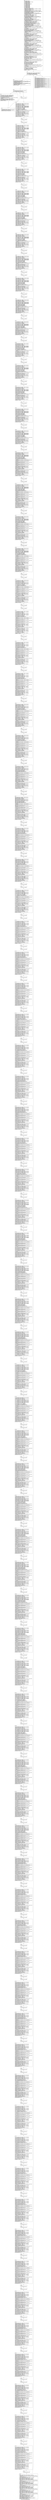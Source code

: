 digraph "CFG for 'sha1_process_block' function" {
	label="CFG for 'sha1_process_block' function";

	Node0x9b9060 [shape=record,label="{%3:\l  %4 = alloca i8*, align 8\l  %5 = alloca i64, align 8\l  %6 = alloca %struct.sha1_ctx*, align 8\l  %7 = alloca i32*, align 8\l  %8 = alloca i64, align 8\l  %9 = alloca i32*, align 8\l  %10 = alloca [16 x i32], align 16\l  %11 = alloca i32, align 4\l  %12 = alloca i32, align 4\l  %13 = alloca i32, align 4\l  %14 = alloca i32, align 4\l  %15 = alloca i32, align 4\l  %16 = alloca i32, align 4\l  %17 = alloca i32, align 4\l  %18 = alloca i32, align 4\l  store i8* %0, i8** %4, align 8, !tbaa !811\l  call void @llvm.dbg.declare(metadata i8** %4, metadata !792, metadata\l... !DIExpression()), !dbg !815\l  store i64 %1, i64* %5, align 8, !tbaa !816\l  call void @llvm.dbg.declare(metadata i64* %5, metadata !793, metadata\l... !DIExpression()), !dbg !818\l  store %struct.sha1_ctx* %2, %struct.sha1_ctx** %6, align 8, !tbaa !811\l  call void @llvm.dbg.declare(metadata %struct.sha1_ctx** %6, metadata !794,\l... metadata !DIExpression()), !dbg !819\l  %19 = bitcast i32** %7 to i8*, !dbg !820\l  call void @llvm.lifetime.start.p0i8(i64 8, i8* %19) #12, !dbg !820\l  call void @llvm.dbg.declare(metadata i32** %7, metadata !795, metadata\l... !DIExpression()), !dbg !821\l  %20 = load i8*, i8** %4, align 8, !dbg !822, !tbaa !811\l  %21 = bitcast i8* %20 to i32*, !dbg !822\l  store i32* %21, i32** %7, align 8, !dbg !821, !tbaa !811\l  %22 = bitcast i64* %8 to i8*, !dbg !823\l  call void @llvm.lifetime.start.p0i8(i64 8, i8* %22) #12, !dbg !823\l  call void @llvm.dbg.declare(metadata i64* %8, metadata !798, metadata\l... !DIExpression()), !dbg !824\l  %23 = load i64, i64* %5, align 8, !dbg !825, !tbaa !816\l  %24 = udiv i64 %23, 4, !dbg !826\l  store i64 %24, i64* %8, align 8, !dbg !824, !tbaa !816\l  %25 = bitcast i32** %9 to i8*, !dbg !827\l  call void @llvm.lifetime.start.p0i8(i64 8, i8* %25) #12, !dbg !827\l  call void @llvm.dbg.declare(metadata i32** %9, metadata !799, metadata\l... !DIExpression()), !dbg !828\l  %26 = load i32*, i32** %7, align 8, !dbg !829, !tbaa !811\l  %27 = load i64, i64* %8, align 8, !dbg !830, !tbaa !816\l  %28 = getelementptr inbounds i32, i32* %26, i64 %27, !dbg !831\l  store i32* %28, i32** %9, align 8, !dbg !828, !tbaa !811\l  %29 = bitcast [16 x i32]* %10 to i8*, !dbg !832\l  call void @llvm.lifetime.start.p0i8(i64 64, i8* %29) #12, !dbg !832\l  call void @llvm.dbg.declare(metadata [16 x i32]* %10, metadata !800,\l... metadata !DIExpression()), !dbg !833\l  %30 = bitcast i32* %11 to i8*, !dbg !834\l  call void @llvm.lifetime.start.p0i8(i64 4, i8* %30) #12, !dbg !834\l  call void @llvm.dbg.declare(metadata i32* %11, metadata !802, metadata\l... !DIExpression()), !dbg !835\l  %31 = load %struct.sha1_ctx*, %struct.sha1_ctx** %6, align 8, !dbg !836,\l... !tbaa !811\l  %32 = getelementptr inbounds %struct.sha1_ctx, %struct.sha1_ctx* %31, i32 0,\l... i32 0, !dbg !837\l  %33 = load i32, i32* %32, align 4, !dbg !837, !tbaa !838\l  store i32 %33, i32* %11, align 4, !dbg !835, !tbaa !841\l  %34 = bitcast i32* %12 to i8*, !dbg !842\l  call void @llvm.lifetime.start.p0i8(i64 4, i8* %34) #12, !dbg !842\l  call void @llvm.dbg.declare(metadata i32* %12, metadata !803, metadata\l... !DIExpression()), !dbg !843\l  %35 = load %struct.sha1_ctx*, %struct.sha1_ctx** %6, align 8, !dbg !844,\l... !tbaa !811\l  %36 = getelementptr inbounds %struct.sha1_ctx, %struct.sha1_ctx* %35, i32 0,\l... i32 1, !dbg !845\l  %37 = load i32, i32* %36, align 4, !dbg !845, !tbaa !846\l  store i32 %37, i32* %12, align 4, !dbg !843, !tbaa !841\l  %38 = bitcast i32* %13 to i8*, !dbg !847\l  call void @llvm.lifetime.start.p0i8(i64 4, i8* %38) #12, !dbg !847\l  call void @llvm.dbg.declare(metadata i32* %13, metadata !804, metadata\l... !DIExpression()), !dbg !848\l  %39 = load %struct.sha1_ctx*, %struct.sha1_ctx** %6, align 8, !dbg !849,\l... !tbaa !811\l  %40 = getelementptr inbounds %struct.sha1_ctx, %struct.sha1_ctx* %39, i32 0,\l... i32 2, !dbg !850\l  %41 = load i32, i32* %40, align 4, !dbg !850, !tbaa !851\l  store i32 %41, i32* %13, align 4, !dbg !848, !tbaa !841\l  %42 = bitcast i32* %14 to i8*, !dbg !852\l  call void @llvm.lifetime.start.p0i8(i64 4, i8* %42) #12, !dbg !852\l  call void @llvm.dbg.declare(metadata i32* %14, metadata !805, metadata\l... !DIExpression()), !dbg !853\l  %43 = load %struct.sha1_ctx*, %struct.sha1_ctx** %6, align 8, !dbg !854,\l... !tbaa !811\l  %44 = getelementptr inbounds %struct.sha1_ctx, %struct.sha1_ctx* %43, i32 0,\l... i32 3, !dbg !855\l  %45 = load i32, i32* %44, align 4, !dbg !855, !tbaa !856\l  store i32 %45, i32* %14, align 4, !dbg !853, !tbaa !841\l  %46 = bitcast i32* %15 to i8*, !dbg !857\l  call void @llvm.lifetime.start.p0i8(i64 4, i8* %46) #12, !dbg !857\l  call void @llvm.dbg.declare(metadata i32* %15, metadata !806, metadata\l... !DIExpression()), !dbg !858\l  %47 = load %struct.sha1_ctx*, %struct.sha1_ctx** %6, align 8, !dbg !859,\l... !tbaa !811\l  %48 = getelementptr inbounds %struct.sha1_ctx, %struct.sha1_ctx* %47, i32 0,\l... i32 4, !dbg !860\l  %49 = load i32, i32* %48, align 4, !dbg !860, !tbaa !861\l  store i32 %49, i32* %15, align 4, !dbg !858, !tbaa !841\l  %50 = bitcast i32* %16 to i8*, !dbg !862\l  call void @llvm.lifetime.start.p0i8(i64 4, i8* %50) #12, !dbg !862\l  call void @llvm.dbg.declare(metadata i32* %16, metadata !807, metadata\l... !DIExpression()), !dbg !863\l  %51 = load i64, i64* %5, align 8, !dbg !864, !tbaa !816\l  %52 = trunc i64 %51 to i32, !dbg !864\l  store i32 %52, i32* %16, align 4, !dbg !863, !tbaa !841\l  %53 = load i32, i32* %16, align 4, !dbg !865, !tbaa !841\l  %54 = load %struct.sha1_ctx*, %struct.sha1_ctx** %6, align 8, !dbg !866,\l... !tbaa !811\l  %55 = getelementptr inbounds %struct.sha1_ctx, %struct.sha1_ctx* %54, i32 0,\l... i32 5, !dbg !867\l  %56 = getelementptr inbounds [2 x i32], [2 x i32]* %55, i64 0, i64 0, !dbg\l... !866\l  %57 = load i32, i32* %56, align 4, !dbg !868, !tbaa !841\l  %58 = add i32 %57, %53, !dbg !868\l  store i32 %58, i32* %56, align 4, !dbg !868, !tbaa !841\l  %59 = load i64, i64* %5, align 8, !dbg !869, !tbaa !816\l  %60 = lshr i64 %59, 31, !dbg !870\l  %61 = lshr i64 %60, 1, !dbg !871\l  %62 = load %struct.sha1_ctx*, %struct.sha1_ctx** %6, align 8, !dbg !872,\l... !tbaa !811\l  %63 = getelementptr inbounds %struct.sha1_ctx, %struct.sha1_ctx* %62, i32 0,\l... i32 5, !dbg !873\l  %64 = getelementptr inbounds [2 x i32], [2 x i32]* %63, i64 0, i64 0, !dbg\l... !872\l  %65 = load i32, i32* %64, align 4, !dbg !872, !tbaa !841\l  %66 = load i32, i32* %16, align 4, !dbg !874, !tbaa !841\l  %67 = icmp ult i32 %65, %66, !dbg !875\l  %68 = zext i1 %67 to i32, !dbg !875\l  %69 = sext i32 %68 to i64, !dbg !876\l  %70 = add i64 %61, %69, !dbg !877\l  %71 = load %struct.sha1_ctx*, %struct.sha1_ctx** %6, align 8, !dbg !878,\l... !tbaa !811\l  %72 = getelementptr inbounds %struct.sha1_ctx, %struct.sha1_ctx* %71, i32 0,\l... i32 5, !dbg !879\l  %73 = getelementptr inbounds [2 x i32], [2 x i32]* %72, i64 0, i64 1, !dbg\l... !878\l  %74 = load i32, i32* %73, align 4, !dbg !880, !tbaa !841\l  %75 = zext i32 %74 to i64, !dbg !880\l  %76 = add i64 %75, %70, !dbg !880\l  %77 = trunc i64 %76 to i32, !dbg !880\l  store i32 %77, i32* %73, align 4, !dbg !880, !tbaa !841\l  br label %78, !dbg !881\l}"];
	Node0x9b9060 -> Node0x9bde20;
	Node0x9bde20 [shape=record,label="{%78:\l\l  %79 = load i32*, i32** %7, align 8, !dbg !882, !tbaa !811\l  %80 = load i32*, i32** %9, align 8, !dbg !883, !tbaa !811\l  %81 = icmp ult i32* %79, %80, !dbg !884\l  br i1 %81, label %82, label %3208, !dbg !881\l|{<s0>T|<s1>F}}"];
	Node0x9bde20:s0 -> Node0x9bde70;
	Node0x9bde20:s1 -> Node0x9c2b00;
	Node0x9bde70 [shape=record,label="{%82:\l\l  %83 = bitcast i32* %17 to i8*, !dbg !885\l  call void @llvm.lifetime.start.p0i8(i64 4, i8* %83) #12, !dbg !885\l  call void @llvm.dbg.declare(metadata i32* %17, metadata !808, metadata\l... !DIExpression()), !dbg !886\l  %84 = bitcast i32* %18 to i8*, !dbg !887\l  call void @llvm.lifetime.start.p0i8(i64 4, i8* %84) #12, !dbg !887\l  call void @llvm.dbg.declare(metadata i32* %18, metadata !810, metadata\l... !DIExpression()), !dbg !888\l  store i32 0, i32* %18, align 4, !dbg !889, !tbaa !841\l  br label %85, !dbg !891\l}"];
	Node0x9bde70 -> Node0x9bdec0;
	Node0x9bdec0 [shape=record,label="{%85:\l\l  %86 = load i32, i32* %18, align 4, !dbg !892, !tbaa !841\l  %87 = icmp slt i32 %86, 16, !dbg !894\l  br i1 %87, label %88, label %100, !dbg !895\l|{<s0>T|<s1>F}}"];
	Node0x9bdec0:s0 -> Node0x9bdf10;
	Node0x9bdec0:s1 -> Node0x9bdfb0;
	Node0x9bdf10 [shape=record,label="{%88:\l\l  %89 = load i32*, i32** %7, align 8, !dbg !896, !tbaa !811\l  %90 = load i32, i32* %89, align 4, !dbg !896, !tbaa !841\l  %91 = call i32 @__bswap_32(i32 %90), !dbg !896\l  %92 = load i32, i32* %18, align 4, !dbg !898, !tbaa !841\l  %93 = sext i32 %92 to i64, !dbg !899\l  %94 = getelementptr inbounds [16 x i32], [16 x i32]* %10, i64 0, i64 %93,\l... !dbg !899\l  store i32 %91, i32* %94, align 4, !dbg !900, !tbaa !841\l  %95 = load i32*, i32** %7, align 8, !dbg !901, !tbaa !811\l  %96 = getelementptr inbounds i32, i32* %95, i32 1, !dbg !901\l  store i32* %96, i32** %7, align 8, !dbg !901, !tbaa !811\l  br label %97, !dbg !902\l}"];
	Node0x9bdf10 -> Node0x9bdf60;
	Node0x9bdf60 [shape=record,label="{%97:\l\l  %98 = load i32, i32* %18, align 4, !dbg !903, !tbaa !841\l  %99 = add nsw i32 %98, 1, !dbg !903\l  store i32 %99, i32* %18, align 4, !dbg !903, !tbaa !841\l  br label %85, !dbg !904, !llvm.loop !905\l}"];
	Node0x9bdf60 -> Node0x9bdec0;
	Node0x9bdfb0 [shape=record,label="{%100:\l\l  br label %101, !dbg !907\l}"];
	Node0x9bdfb0 -> Node0x9be000;
	Node0x9be000 [shape=record,label="{%101:\l\l  %102 = load i32, i32* %11, align 4, !dbg !908, !tbaa !841\l  %103 = shl i32 %102, 5, !dbg !908\l  %104 = load i32, i32* %11, align 4, !dbg !908, !tbaa !841\l  %105 = lshr i32 %104, 27, !dbg !908\l  %106 = or i32 %103, %105, !dbg !908\l  %107 = load i32, i32* %14, align 4, !dbg !908, !tbaa !841\l  %108 = load i32, i32* %12, align 4, !dbg !908, !tbaa !841\l  %109 = load i32, i32* %13, align 4, !dbg !908, !tbaa !841\l  %110 = load i32, i32* %14, align 4, !dbg !908, !tbaa !841\l  %111 = xor i32 %109, %110, !dbg !908\l  %112 = and i32 %108, %111, !dbg !908\l  %113 = xor i32 %107, %112, !dbg !908\l  %114 = add i32 %106, %113, !dbg !908\l  %115 = add i32 %114, 1518500249, !dbg !908\l  %116 = getelementptr inbounds [16 x i32], [16 x i32]* %10, i64 0, i64 0,\l... !dbg !908\l  %117 = load i32, i32* %116, align 16, !dbg !908, !tbaa !841\l  %118 = add i32 %115, %117, !dbg !908\l  %119 = load i32, i32* %15, align 4, !dbg !908, !tbaa !841\l  %120 = add i32 %119, %118, !dbg !908\l  store i32 %120, i32* %15, align 4, !dbg !908, !tbaa !841\l  %121 = load i32, i32* %12, align 4, !dbg !908, !tbaa !841\l  %122 = shl i32 %121, 30, !dbg !908\l  %123 = load i32, i32* %12, align 4, !dbg !908, !tbaa !841\l  %124 = lshr i32 %123, 2, !dbg !908\l  %125 = or i32 %122, %124, !dbg !908\l  store i32 %125, i32* %12, align 4, !dbg !908, !tbaa !841\l  br label %126, !dbg !908\l}"];
	Node0x9be000 -> Node0x9be050;
	Node0x9be050 [shape=record,label="{%126:\l\l  br label %127, !dbg !908\l}"];
	Node0x9be050 -> Node0x9be0a0;
	Node0x9be0a0 [shape=record,label="{%127:\l\l  br label %128, !dbg !910\l}"];
	Node0x9be0a0 -> Node0x9be0f0;
	Node0x9be0f0 [shape=record,label="{%128:\l\l  %129 = load i32, i32* %15, align 4, !dbg !911, !tbaa !841\l  %130 = shl i32 %129, 5, !dbg !911\l  %131 = load i32, i32* %15, align 4, !dbg !911, !tbaa !841\l  %132 = lshr i32 %131, 27, !dbg !911\l  %133 = or i32 %130, %132, !dbg !911\l  %134 = load i32, i32* %13, align 4, !dbg !911, !tbaa !841\l  %135 = load i32, i32* %11, align 4, !dbg !911, !tbaa !841\l  %136 = load i32, i32* %12, align 4, !dbg !911, !tbaa !841\l  %137 = load i32, i32* %13, align 4, !dbg !911, !tbaa !841\l  %138 = xor i32 %136, %137, !dbg !911\l  %139 = and i32 %135, %138, !dbg !911\l  %140 = xor i32 %134, %139, !dbg !911\l  %141 = add i32 %133, %140, !dbg !911\l  %142 = add i32 %141, 1518500249, !dbg !911\l  %143 = getelementptr inbounds [16 x i32], [16 x i32]* %10, i64 0, i64 1,\l... !dbg !911\l  %144 = load i32, i32* %143, align 4, !dbg !911, !tbaa !841\l  %145 = add i32 %142, %144, !dbg !911\l  %146 = load i32, i32* %14, align 4, !dbg !911, !tbaa !841\l  %147 = add i32 %146, %145, !dbg !911\l  store i32 %147, i32* %14, align 4, !dbg !911, !tbaa !841\l  %148 = load i32, i32* %11, align 4, !dbg !911, !tbaa !841\l  %149 = shl i32 %148, 30, !dbg !911\l  %150 = load i32, i32* %11, align 4, !dbg !911, !tbaa !841\l  %151 = lshr i32 %150, 2, !dbg !911\l  %152 = or i32 %149, %151, !dbg !911\l  store i32 %152, i32* %11, align 4, !dbg !911, !tbaa !841\l  br label %153, !dbg !911\l}"];
	Node0x9be0f0 -> Node0x9be140;
	Node0x9be140 [shape=record,label="{%153:\l\l  br label %154, !dbg !911\l}"];
	Node0x9be140 -> Node0x9be190;
	Node0x9be190 [shape=record,label="{%154:\l\l  br label %155, !dbg !913\l}"];
	Node0x9be190 -> Node0x9be1e0;
	Node0x9be1e0 [shape=record,label="{%155:\l\l  %156 = load i32, i32* %14, align 4, !dbg !914, !tbaa !841\l  %157 = shl i32 %156, 5, !dbg !914\l  %158 = load i32, i32* %14, align 4, !dbg !914, !tbaa !841\l  %159 = lshr i32 %158, 27, !dbg !914\l  %160 = or i32 %157, %159, !dbg !914\l  %161 = load i32, i32* %12, align 4, !dbg !914, !tbaa !841\l  %162 = load i32, i32* %15, align 4, !dbg !914, !tbaa !841\l  %163 = load i32, i32* %11, align 4, !dbg !914, !tbaa !841\l  %164 = load i32, i32* %12, align 4, !dbg !914, !tbaa !841\l  %165 = xor i32 %163, %164, !dbg !914\l  %166 = and i32 %162, %165, !dbg !914\l  %167 = xor i32 %161, %166, !dbg !914\l  %168 = add i32 %160, %167, !dbg !914\l  %169 = add i32 %168, 1518500249, !dbg !914\l  %170 = getelementptr inbounds [16 x i32], [16 x i32]* %10, i64 0, i64 2,\l... !dbg !914\l  %171 = load i32, i32* %170, align 8, !dbg !914, !tbaa !841\l  %172 = add i32 %169, %171, !dbg !914\l  %173 = load i32, i32* %13, align 4, !dbg !914, !tbaa !841\l  %174 = add i32 %173, %172, !dbg !914\l  store i32 %174, i32* %13, align 4, !dbg !914, !tbaa !841\l  %175 = load i32, i32* %15, align 4, !dbg !914, !tbaa !841\l  %176 = shl i32 %175, 30, !dbg !914\l  %177 = load i32, i32* %15, align 4, !dbg !914, !tbaa !841\l  %178 = lshr i32 %177, 2, !dbg !914\l  %179 = or i32 %176, %178, !dbg !914\l  store i32 %179, i32* %15, align 4, !dbg !914, !tbaa !841\l  br label %180, !dbg !914\l}"];
	Node0x9be1e0 -> Node0x9be230;
	Node0x9be230 [shape=record,label="{%180:\l\l  br label %181, !dbg !914\l}"];
	Node0x9be230 -> Node0x9be280;
	Node0x9be280 [shape=record,label="{%181:\l\l  br label %182, !dbg !916\l}"];
	Node0x9be280 -> Node0x9be2d0;
	Node0x9be2d0 [shape=record,label="{%182:\l\l  %183 = load i32, i32* %13, align 4, !dbg !917, !tbaa !841\l  %184 = shl i32 %183, 5, !dbg !917\l  %185 = load i32, i32* %13, align 4, !dbg !917, !tbaa !841\l  %186 = lshr i32 %185, 27, !dbg !917\l  %187 = or i32 %184, %186, !dbg !917\l  %188 = load i32, i32* %11, align 4, !dbg !917, !tbaa !841\l  %189 = load i32, i32* %14, align 4, !dbg !917, !tbaa !841\l  %190 = load i32, i32* %15, align 4, !dbg !917, !tbaa !841\l  %191 = load i32, i32* %11, align 4, !dbg !917, !tbaa !841\l  %192 = xor i32 %190, %191, !dbg !917\l  %193 = and i32 %189, %192, !dbg !917\l  %194 = xor i32 %188, %193, !dbg !917\l  %195 = add i32 %187, %194, !dbg !917\l  %196 = add i32 %195, 1518500249, !dbg !917\l  %197 = getelementptr inbounds [16 x i32], [16 x i32]* %10, i64 0, i64 3,\l... !dbg !917\l  %198 = load i32, i32* %197, align 4, !dbg !917, !tbaa !841\l  %199 = add i32 %196, %198, !dbg !917\l  %200 = load i32, i32* %12, align 4, !dbg !917, !tbaa !841\l  %201 = add i32 %200, %199, !dbg !917\l  store i32 %201, i32* %12, align 4, !dbg !917, !tbaa !841\l  %202 = load i32, i32* %14, align 4, !dbg !917, !tbaa !841\l  %203 = shl i32 %202, 30, !dbg !917\l  %204 = load i32, i32* %14, align 4, !dbg !917, !tbaa !841\l  %205 = lshr i32 %204, 2, !dbg !917\l  %206 = or i32 %203, %205, !dbg !917\l  store i32 %206, i32* %14, align 4, !dbg !917, !tbaa !841\l  br label %207, !dbg !917\l}"];
	Node0x9be2d0 -> Node0x9be320;
	Node0x9be320 [shape=record,label="{%207:\l\l  br label %208, !dbg !917\l}"];
	Node0x9be320 -> Node0x9be370;
	Node0x9be370 [shape=record,label="{%208:\l\l  br label %209, !dbg !919\l}"];
	Node0x9be370 -> Node0x9be3c0;
	Node0x9be3c0 [shape=record,label="{%209:\l\l  %210 = load i32, i32* %12, align 4, !dbg !920, !tbaa !841\l  %211 = shl i32 %210, 5, !dbg !920\l  %212 = load i32, i32* %12, align 4, !dbg !920, !tbaa !841\l  %213 = lshr i32 %212, 27, !dbg !920\l  %214 = or i32 %211, %213, !dbg !920\l  %215 = load i32, i32* %15, align 4, !dbg !920, !tbaa !841\l  %216 = load i32, i32* %13, align 4, !dbg !920, !tbaa !841\l  %217 = load i32, i32* %14, align 4, !dbg !920, !tbaa !841\l  %218 = load i32, i32* %15, align 4, !dbg !920, !tbaa !841\l  %219 = xor i32 %217, %218, !dbg !920\l  %220 = and i32 %216, %219, !dbg !920\l  %221 = xor i32 %215, %220, !dbg !920\l  %222 = add i32 %214, %221, !dbg !920\l  %223 = add i32 %222, 1518500249, !dbg !920\l  %224 = getelementptr inbounds [16 x i32], [16 x i32]* %10, i64 0, i64 4,\l... !dbg !920\l  %225 = load i32, i32* %224, align 16, !dbg !920, !tbaa !841\l  %226 = add i32 %223, %225, !dbg !920\l  %227 = load i32, i32* %11, align 4, !dbg !920, !tbaa !841\l  %228 = add i32 %227, %226, !dbg !920\l  store i32 %228, i32* %11, align 4, !dbg !920, !tbaa !841\l  %229 = load i32, i32* %13, align 4, !dbg !920, !tbaa !841\l  %230 = shl i32 %229, 30, !dbg !920\l  %231 = load i32, i32* %13, align 4, !dbg !920, !tbaa !841\l  %232 = lshr i32 %231, 2, !dbg !920\l  %233 = or i32 %230, %232, !dbg !920\l  store i32 %233, i32* %13, align 4, !dbg !920, !tbaa !841\l  br label %234, !dbg !920\l}"];
	Node0x9be3c0 -> Node0x9be410;
	Node0x9be410 [shape=record,label="{%234:\l\l  br label %235, !dbg !920\l}"];
	Node0x9be410 -> Node0x9be460;
	Node0x9be460 [shape=record,label="{%235:\l\l  br label %236, !dbg !922\l}"];
	Node0x9be460 -> Node0x9be4b0;
	Node0x9be4b0 [shape=record,label="{%236:\l\l  %237 = load i32, i32* %11, align 4, !dbg !923, !tbaa !841\l  %238 = shl i32 %237, 5, !dbg !923\l  %239 = load i32, i32* %11, align 4, !dbg !923, !tbaa !841\l  %240 = lshr i32 %239, 27, !dbg !923\l  %241 = or i32 %238, %240, !dbg !923\l  %242 = load i32, i32* %14, align 4, !dbg !923, !tbaa !841\l  %243 = load i32, i32* %12, align 4, !dbg !923, !tbaa !841\l  %244 = load i32, i32* %13, align 4, !dbg !923, !tbaa !841\l  %245 = load i32, i32* %14, align 4, !dbg !923, !tbaa !841\l  %246 = xor i32 %244, %245, !dbg !923\l  %247 = and i32 %243, %246, !dbg !923\l  %248 = xor i32 %242, %247, !dbg !923\l  %249 = add i32 %241, %248, !dbg !923\l  %250 = add i32 %249, 1518500249, !dbg !923\l  %251 = getelementptr inbounds [16 x i32], [16 x i32]* %10, i64 0, i64 5,\l... !dbg !923\l  %252 = load i32, i32* %251, align 4, !dbg !923, !tbaa !841\l  %253 = add i32 %250, %252, !dbg !923\l  %254 = load i32, i32* %15, align 4, !dbg !923, !tbaa !841\l  %255 = add i32 %254, %253, !dbg !923\l  store i32 %255, i32* %15, align 4, !dbg !923, !tbaa !841\l  %256 = load i32, i32* %12, align 4, !dbg !923, !tbaa !841\l  %257 = shl i32 %256, 30, !dbg !923\l  %258 = load i32, i32* %12, align 4, !dbg !923, !tbaa !841\l  %259 = lshr i32 %258, 2, !dbg !923\l  %260 = or i32 %257, %259, !dbg !923\l  store i32 %260, i32* %12, align 4, !dbg !923, !tbaa !841\l  br label %261, !dbg !923\l}"];
	Node0x9be4b0 -> Node0x9be500;
	Node0x9be500 [shape=record,label="{%261:\l\l  br label %262, !dbg !923\l}"];
	Node0x9be500 -> Node0x9be550;
	Node0x9be550 [shape=record,label="{%262:\l\l  br label %263, !dbg !925\l}"];
	Node0x9be550 -> Node0x9be5a0;
	Node0x9be5a0 [shape=record,label="{%263:\l\l  %264 = load i32, i32* %15, align 4, !dbg !926, !tbaa !841\l  %265 = shl i32 %264, 5, !dbg !926\l  %266 = load i32, i32* %15, align 4, !dbg !926, !tbaa !841\l  %267 = lshr i32 %266, 27, !dbg !926\l  %268 = or i32 %265, %267, !dbg !926\l  %269 = load i32, i32* %13, align 4, !dbg !926, !tbaa !841\l  %270 = load i32, i32* %11, align 4, !dbg !926, !tbaa !841\l  %271 = load i32, i32* %12, align 4, !dbg !926, !tbaa !841\l  %272 = load i32, i32* %13, align 4, !dbg !926, !tbaa !841\l  %273 = xor i32 %271, %272, !dbg !926\l  %274 = and i32 %270, %273, !dbg !926\l  %275 = xor i32 %269, %274, !dbg !926\l  %276 = add i32 %268, %275, !dbg !926\l  %277 = add i32 %276, 1518500249, !dbg !926\l  %278 = getelementptr inbounds [16 x i32], [16 x i32]* %10, i64 0, i64 6,\l... !dbg !926\l  %279 = load i32, i32* %278, align 8, !dbg !926, !tbaa !841\l  %280 = add i32 %277, %279, !dbg !926\l  %281 = load i32, i32* %14, align 4, !dbg !926, !tbaa !841\l  %282 = add i32 %281, %280, !dbg !926\l  store i32 %282, i32* %14, align 4, !dbg !926, !tbaa !841\l  %283 = load i32, i32* %11, align 4, !dbg !926, !tbaa !841\l  %284 = shl i32 %283, 30, !dbg !926\l  %285 = load i32, i32* %11, align 4, !dbg !926, !tbaa !841\l  %286 = lshr i32 %285, 2, !dbg !926\l  %287 = or i32 %284, %286, !dbg !926\l  store i32 %287, i32* %11, align 4, !dbg !926, !tbaa !841\l  br label %288, !dbg !926\l}"];
	Node0x9be5a0 -> Node0x9be5f0;
	Node0x9be5f0 [shape=record,label="{%288:\l\l  br label %289, !dbg !926\l}"];
	Node0x9be5f0 -> Node0x9be640;
	Node0x9be640 [shape=record,label="{%289:\l\l  br label %290, !dbg !928\l}"];
	Node0x9be640 -> Node0x9be690;
	Node0x9be690 [shape=record,label="{%290:\l\l  %291 = load i32, i32* %14, align 4, !dbg !929, !tbaa !841\l  %292 = shl i32 %291, 5, !dbg !929\l  %293 = load i32, i32* %14, align 4, !dbg !929, !tbaa !841\l  %294 = lshr i32 %293, 27, !dbg !929\l  %295 = or i32 %292, %294, !dbg !929\l  %296 = load i32, i32* %12, align 4, !dbg !929, !tbaa !841\l  %297 = load i32, i32* %15, align 4, !dbg !929, !tbaa !841\l  %298 = load i32, i32* %11, align 4, !dbg !929, !tbaa !841\l  %299 = load i32, i32* %12, align 4, !dbg !929, !tbaa !841\l  %300 = xor i32 %298, %299, !dbg !929\l  %301 = and i32 %297, %300, !dbg !929\l  %302 = xor i32 %296, %301, !dbg !929\l  %303 = add i32 %295, %302, !dbg !929\l  %304 = add i32 %303, 1518500249, !dbg !929\l  %305 = getelementptr inbounds [16 x i32], [16 x i32]* %10, i64 0, i64 7,\l... !dbg !929\l  %306 = load i32, i32* %305, align 4, !dbg !929, !tbaa !841\l  %307 = add i32 %304, %306, !dbg !929\l  %308 = load i32, i32* %13, align 4, !dbg !929, !tbaa !841\l  %309 = add i32 %308, %307, !dbg !929\l  store i32 %309, i32* %13, align 4, !dbg !929, !tbaa !841\l  %310 = load i32, i32* %15, align 4, !dbg !929, !tbaa !841\l  %311 = shl i32 %310, 30, !dbg !929\l  %312 = load i32, i32* %15, align 4, !dbg !929, !tbaa !841\l  %313 = lshr i32 %312, 2, !dbg !929\l  %314 = or i32 %311, %313, !dbg !929\l  store i32 %314, i32* %15, align 4, !dbg !929, !tbaa !841\l  br label %315, !dbg !929\l}"];
	Node0x9be690 -> Node0x9be6e0;
	Node0x9be6e0 [shape=record,label="{%315:\l\l  br label %316, !dbg !929\l}"];
	Node0x9be6e0 -> Node0x9be730;
	Node0x9be730 [shape=record,label="{%316:\l\l  br label %317, !dbg !931\l}"];
	Node0x9be730 -> Node0x9be780;
	Node0x9be780 [shape=record,label="{%317:\l\l  %318 = load i32, i32* %13, align 4, !dbg !932, !tbaa !841\l  %319 = shl i32 %318, 5, !dbg !932\l  %320 = load i32, i32* %13, align 4, !dbg !932, !tbaa !841\l  %321 = lshr i32 %320, 27, !dbg !932\l  %322 = or i32 %319, %321, !dbg !932\l  %323 = load i32, i32* %11, align 4, !dbg !932, !tbaa !841\l  %324 = load i32, i32* %14, align 4, !dbg !932, !tbaa !841\l  %325 = load i32, i32* %15, align 4, !dbg !932, !tbaa !841\l  %326 = load i32, i32* %11, align 4, !dbg !932, !tbaa !841\l  %327 = xor i32 %325, %326, !dbg !932\l  %328 = and i32 %324, %327, !dbg !932\l  %329 = xor i32 %323, %328, !dbg !932\l  %330 = add i32 %322, %329, !dbg !932\l  %331 = add i32 %330, 1518500249, !dbg !932\l  %332 = getelementptr inbounds [16 x i32], [16 x i32]* %10, i64 0, i64 8,\l... !dbg !932\l  %333 = load i32, i32* %332, align 16, !dbg !932, !tbaa !841\l  %334 = add i32 %331, %333, !dbg !932\l  %335 = load i32, i32* %12, align 4, !dbg !932, !tbaa !841\l  %336 = add i32 %335, %334, !dbg !932\l  store i32 %336, i32* %12, align 4, !dbg !932, !tbaa !841\l  %337 = load i32, i32* %14, align 4, !dbg !932, !tbaa !841\l  %338 = shl i32 %337, 30, !dbg !932\l  %339 = load i32, i32* %14, align 4, !dbg !932, !tbaa !841\l  %340 = lshr i32 %339, 2, !dbg !932\l  %341 = or i32 %338, %340, !dbg !932\l  store i32 %341, i32* %14, align 4, !dbg !932, !tbaa !841\l  br label %342, !dbg !932\l}"];
	Node0x9be780 -> Node0x9be7d0;
	Node0x9be7d0 [shape=record,label="{%342:\l\l  br label %343, !dbg !932\l}"];
	Node0x9be7d0 -> Node0x9be820;
	Node0x9be820 [shape=record,label="{%343:\l\l  br label %344, !dbg !934\l}"];
	Node0x9be820 -> Node0x9be870;
	Node0x9be870 [shape=record,label="{%344:\l\l  %345 = load i32, i32* %12, align 4, !dbg !935, !tbaa !841\l  %346 = shl i32 %345, 5, !dbg !935\l  %347 = load i32, i32* %12, align 4, !dbg !935, !tbaa !841\l  %348 = lshr i32 %347, 27, !dbg !935\l  %349 = or i32 %346, %348, !dbg !935\l  %350 = load i32, i32* %15, align 4, !dbg !935, !tbaa !841\l  %351 = load i32, i32* %13, align 4, !dbg !935, !tbaa !841\l  %352 = load i32, i32* %14, align 4, !dbg !935, !tbaa !841\l  %353 = load i32, i32* %15, align 4, !dbg !935, !tbaa !841\l  %354 = xor i32 %352, %353, !dbg !935\l  %355 = and i32 %351, %354, !dbg !935\l  %356 = xor i32 %350, %355, !dbg !935\l  %357 = add i32 %349, %356, !dbg !935\l  %358 = add i32 %357, 1518500249, !dbg !935\l  %359 = getelementptr inbounds [16 x i32], [16 x i32]* %10, i64 0, i64 9,\l... !dbg !935\l  %360 = load i32, i32* %359, align 4, !dbg !935, !tbaa !841\l  %361 = add i32 %358, %360, !dbg !935\l  %362 = load i32, i32* %11, align 4, !dbg !935, !tbaa !841\l  %363 = add i32 %362, %361, !dbg !935\l  store i32 %363, i32* %11, align 4, !dbg !935, !tbaa !841\l  %364 = load i32, i32* %13, align 4, !dbg !935, !tbaa !841\l  %365 = shl i32 %364, 30, !dbg !935\l  %366 = load i32, i32* %13, align 4, !dbg !935, !tbaa !841\l  %367 = lshr i32 %366, 2, !dbg !935\l  %368 = or i32 %365, %367, !dbg !935\l  store i32 %368, i32* %13, align 4, !dbg !935, !tbaa !841\l  br label %369, !dbg !935\l}"];
	Node0x9be870 -> Node0x9be8c0;
	Node0x9be8c0 [shape=record,label="{%369:\l\l  br label %370, !dbg !935\l}"];
	Node0x9be8c0 -> Node0x9be910;
	Node0x9be910 [shape=record,label="{%370:\l\l  br label %371, !dbg !937\l}"];
	Node0x9be910 -> Node0x9be960;
	Node0x9be960 [shape=record,label="{%371:\l\l  %372 = load i32, i32* %11, align 4, !dbg !938, !tbaa !841\l  %373 = shl i32 %372, 5, !dbg !938\l  %374 = load i32, i32* %11, align 4, !dbg !938, !tbaa !841\l  %375 = lshr i32 %374, 27, !dbg !938\l  %376 = or i32 %373, %375, !dbg !938\l  %377 = load i32, i32* %14, align 4, !dbg !938, !tbaa !841\l  %378 = load i32, i32* %12, align 4, !dbg !938, !tbaa !841\l  %379 = load i32, i32* %13, align 4, !dbg !938, !tbaa !841\l  %380 = load i32, i32* %14, align 4, !dbg !938, !tbaa !841\l  %381 = xor i32 %379, %380, !dbg !938\l  %382 = and i32 %378, %381, !dbg !938\l  %383 = xor i32 %377, %382, !dbg !938\l  %384 = add i32 %376, %383, !dbg !938\l  %385 = add i32 %384, 1518500249, !dbg !938\l  %386 = getelementptr inbounds [16 x i32], [16 x i32]* %10, i64 0, i64 10,\l... !dbg !938\l  %387 = load i32, i32* %386, align 8, !dbg !938, !tbaa !841\l  %388 = add i32 %385, %387, !dbg !938\l  %389 = load i32, i32* %15, align 4, !dbg !938, !tbaa !841\l  %390 = add i32 %389, %388, !dbg !938\l  store i32 %390, i32* %15, align 4, !dbg !938, !tbaa !841\l  %391 = load i32, i32* %12, align 4, !dbg !938, !tbaa !841\l  %392 = shl i32 %391, 30, !dbg !938\l  %393 = load i32, i32* %12, align 4, !dbg !938, !tbaa !841\l  %394 = lshr i32 %393, 2, !dbg !938\l  %395 = or i32 %392, %394, !dbg !938\l  store i32 %395, i32* %12, align 4, !dbg !938, !tbaa !841\l  br label %396, !dbg !938\l}"];
	Node0x9be960 -> Node0x9be9b0;
	Node0x9be9b0 [shape=record,label="{%396:\l\l  br label %397, !dbg !938\l}"];
	Node0x9be9b0 -> Node0x9bea00;
	Node0x9bea00 [shape=record,label="{%397:\l\l  br label %398, !dbg !940\l}"];
	Node0x9bea00 -> Node0x9bea50;
	Node0x9bea50 [shape=record,label="{%398:\l\l  %399 = load i32, i32* %15, align 4, !dbg !941, !tbaa !841\l  %400 = shl i32 %399, 5, !dbg !941\l  %401 = load i32, i32* %15, align 4, !dbg !941, !tbaa !841\l  %402 = lshr i32 %401, 27, !dbg !941\l  %403 = or i32 %400, %402, !dbg !941\l  %404 = load i32, i32* %13, align 4, !dbg !941, !tbaa !841\l  %405 = load i32, i32* %11, align 4, !dbg !941, !tbaa !841\l  %406 = load i32, i32* %12, align 4, !dbg !941, !tbaa !841\l  %407 = load i32, i32* %13, align 4, !dbg !941, !tbaa !841\l  %408 = xor i32 %406, %407, !dbg !941\l  %409 = and i32 %405, %408, !dbg !941\l  %410 = xor i32 %404, %409, !dbg !941\l  %411 = add i32 %403, %410, !dbg !941\l  %412 = add i32 %411, 1518500249, !dbg !941\l  %413 = getelementptr inbounds [16 x i32], [16 x i32]* %10, i64 0, i64 11,\l... !dbg !941\l  %414 = load i32, i32* %413, align 4, !dbg !941, !tbaa !841\l  %415 = add i32 %412, %414, !dbg !941\l  %416 = load i32, i32* %14, align 4, !dbg !941, !tbaa !841\l  %417 = add i32 %416, %415, !dbg !941\l  store i32 %417, i32* %14, align 4, !dbg !941, !tbaa !841\l  %418 = load i32, i32* %11, align 4, !dbg !941, !tbaa !841\l  %419 = shl i32 %418, 30, !dbg !941\l  %420 = load i32, i32* %11, align 4, !dbg !941, !tbaa !841\l  %421 = lshr i32 %420, 2, !dbg !941\l  %422 = or i32 %419, %421, !dbg !941\l  store i32 %422, i32* %11, align 4, !dbg !941, !tbaa !841\l  br label %423, !dbg !941\l}"];
	Node0x9bea50 -> Node0x9beaa0;
	Node0x9beaa0 [shape=record,label="{%423:\l\l  br label %424, !dbg !941\l}"];
	Node0x9beaa0 -> Node0x9beaf0;
	Node0x9beaf0 [shape=record,label="{%424:\l\l  br label %425, !dbg !943\l}"];
	Node0x9beaf0 -> Node0x9beb40;
	Node0x9beb40 [shape=record,label="{%425:\l\l  %426 = load i32, i32* %14, align 4, !dbg !944, !tbaa !841\l  %427 = shl i32 %426, 5, !dbg !944\l  %428 = load i32, i32* %14, align 4, !dbg !944, !tbaa !841\l  %429 = lshr i32 %428, 27, !dbg !944\l  %430 = or i32 %427, %429, !dbg !944\l  %431 = load i32, i32* %12, align 4, !dbg !944, !tbaa !841\l  %432 = load i32, i32* %15, align 4, !dbg !944, !tbaa !841\l  %433 = load i32, i32* %11, align 4, !dbg !944, !tbaa !841\l  %434 = load i32, i32* %12, align 4, !dbg !944, !tbaa !841\l  %435 = xor i32 %433, %434, !dbg !944\l  %436 = and i32 %432, %435, !dbg !944\l  %437 = xor i32 %431, %436, !dbg !944\l  %438 = add i32 %430, %437, !dbg !944\l  %439 = add i32 %438, 1518500249, !dbg !944\l  %440 = getelementptr inbounds [16 x i32], [16 x i32]* %10, i64 0, i64 12,\l... !dbg !944\l  %441 = load i32, i32* %440, align 16, !dbg !944, !tbaa !841\l  %442 = add i32 %439, %441, !dbg !944\l  %443 = load i32, i32* %13, align 4, !dbg !944, !tbaa !841\l  %444 = add i32 %443, %442, !dbg !944\l  store i32 %444, i32* %13, align 4, !dbg !944, !tbaa !841\l  %445 = load i32, i32* %15, align 4, !dbg !944, !tbaa !841\l  %446 = shl i32 %445, 30, !dbg !944\l  %447 = load i32, i32* %15, align 4, !dbg !944, !tbaa !841\l  %448 = lshr i32 %447, 2, !dbg !944\l  %449 = or i32 %446, %448, !dbg !944\l  store i32 %449, i32* %15, align 4, !dbg !944, !tbaa !841\l  br label %450, !dbg !944\l}"];
	Node0x9beb40 -> Node0x9beb90;
	Node0x9beb90 [shape=record,label="{%450:\l\l  br label %451, !dbg !944\l}"];
	Node0x9beb90 -> Node0x9bebe0;
	Node0x9bebe0 [shape=record,label="{%451:\l\l  br label %452, !dbg !946\l}"];
	Node0x9bebe0 -> Node0x9bec30;
	Node0x9bec30 [shape=record,label="{%452:\l\l  %453 = load i32, i32* %13, align 4, !dbg !947, !tbaa !841\l  %454 = shl i32 %453, 5, !dbg !947\l  %455 = load i32, i32* %13, align 4, !dbg !947, !tbaa !841\l  %456 = lshr i32 %455, 27, !dbg !947\l  %457 = or i32 %454, %456, !dbg !947\l  %458 = load i32, i32* %11, align 4, !dbg !947, !tbaa !841\l  %459 = load i32, i32* %14, align 4, !dbg !947, !tbaa !841\l  %460 = load i32, i32* %15, align 4, !dbg !947, !tbaa !841\l  %461 = load i32, i32* %11, align 4, !dbg !947, !tbaa !841\l  %462 = xor i32 %460, %461, !dbg !947\l  %463 = and i32 %459, %462, !dbg !947\l  %464 = xor i32 %458, %463, !dbg !947\l  %465 = add i32 %457, %464, !dbg !947\l  %466 = add i32 %465, 1518500249, !dbg !947\l  %467 = getelementptr inbounds [16 x i32], [16 x i32]* %10, i64 0, i64 13,\l... !dbg !947\l  %468 = load i32, i32* %467, align 4, !dbg !947, !tbaa !841\l  %469 = add i32 %466, %468, !dbg !947\l  %470 = load i32, i32* %12, align 4, !dbg !947, !tbaa !841\l  %471 = add i32 %470, %469, !dbg !947\l  store i32 %471, i32* %12, align 4, !dbg !947, !tbaa !841\l  %472 = load i32, i32* %14, align 4, !dbg !947, !tbaa !841\l  %473 = shl i32 %472, 30, !dbg !947\l  %474 = load i32, i32* %14, align 4, !dbg !947, !tbaa !841\l  %475 = lshr i32 %474, 2, !dbg !947\l  %476 = or i32 %473, %475, !dbg !947\l  store i32 %476, i32* %14, align 4, !dbg !947, !tbaa !841\l  br label %477, !dbg !947\l}"];
	Node0x9bec30 -> Node0x9bec80;
	Node0x9bec80 [shape=record,label="{%477:\l\l  br label %478, !dbg !947\l}"];
	Node0x9bec80 -> Node0x9becd0;
	Node0x9becd0 [shape=record,label="{%478:\l\l  br label %479, !dbg !949\l}"];
	Node0x9becd0 -> Node0x9bed20;
	Node0x9bed20 [shape=record,label="{%479:\l\l  %480 = load i32, i32* %12, align 4, !dbg !950, !tbaa !841\l  %481 = shl i32 %480, 5, !dbg !950\l  %482 = load i32, i32* %12, align 4, !dbg !950, !tbaa !841\l  %483 = lshr i32 %482, 27, !dbg !950\l  %484 = or i32 %481, %483, !dbg !950\l  %485 = load i32, i32* %15, align 4, !dbg !950, !tbaa !841\l  %486 = load i32, i32* %13, align 4, !dbg !950, !tbaa !841\l  %487 = load i32, i32* %14, align 4, !dbg !950, !tbaa !841\l  %488 = load i32, i32* %15, align 4, !dbg !950, !tbaa !841\l  %489 = xor i32 %487, %488, !dbg !950\l  %490 = and i32 %486, %489, !dbg !950\l  %491 = xor i32 %485, %490, !dbg !950\l  %492 = add i32 %484, %491, !dbg !950\l  %493 = add i32 %492, 1518500249, !dbg !950\l  %494 = getelementptr inbounds [16 x i32], [16 x i32]* %10, i64 0, i64 14,\l... !dbg !950\l  %495 = load i32, i32* %494, align 8, !dbg !950, !tbaa !841\l  %496 = add i32 %493, %495, !dbg !950\l  %497 = load i32, i32* %11, align 4, !dbg !950, !tbaa !841\l  %498 = add i32 %497, %496, !dbg !950\l  store i32 %498, i32* %11, align 4, !dbg !950, !tbaa !841\l  %499 = load i32, i32* %13, align 4, !dbg !950, !tbaa !841\l  %500 = shl i32 %499, 30, !dbg !950\l  %501 = load i32, i32* %13, align 4, !dbg !950, !tbaa !841\l  %502 = lshr i32 %501, 2, !dbg !950\l  %503 = or i32 %500, %502, !dbg !950\l  store i32 %503, i32* %13, align 4, !dbg !950, !tbaa !841\l  br label %504, !dbg !950\l}"];
	Node0x9bed20 -> Node0x9bed70;
	Node0x9bed70 [shape=record,label="{%504:\l\l  br label %505, !dbg !950\l}"];
	Node0x9bed70 -> Node0x9bedc0;
	Node0x9bedc0 [shape=record,label="{%505:\l\l  br label %506, !dbg !952\l}"];
	Node0x9bedc0 -> Node0x9bee10;
	Node0x9bee10 [shape=record,label="{%506:\l\l  %507 = load i32, i32* %11, align 4, !dbg !953, !tbaa !841\l  %508 = shl i32 %507, 5, !dbg !953\l  %509 = load i32, i32* %11, align 4, !dbg !953, !tbaa !841\l  %510 = lshr i32 %509, 27, !dbg !953\l  %511 = or i32 %508, %510, !dbg !953\l  %512 = load i32, i32* %14, align 4, !dbg !953, !tbaa !841\l  %513 = load i32, i32* %12, align 4, !dbg !953, !tbaa !841\l  %514 = load i32, i32* %13, align 4, !dbg !953, !tbaa !841\l  %515 = load i32, i32* %14, align 4, !dbg !953, !tbaa !841\l  %516 = xor i32 %514, %515, !dbg !953\l  %517 = and i32 %513, %516, !dbg !953\l  %518 = xor i32 %512, %517, !dbg !953\l  %519 = add i32 %511, %518, !dbg !953\l  %520 = add i32 %519, 1518500249, !dbg !953\l  %521 = getelementptr inbounds [16 x i32], [16 x i32]* %10, i64 0, i64 15,\l... !dbg !953\l  %522 = load i32, i32* %521, align 4, !dbg !953, !tbaa !841\l  %523 = add i32 %520, %522, !dbg !953\l  %524 = load i32, i32* %15, align 4, !dbg !953, !tbaa !841\l  %525 = add i32 %524, %523, !dbg !953\l  store i32 %525, i32* %15, align 4, !dbg !953, !tbaa !841\l  %526 = load i32, i32* %12, align 4, !dbg !953, !tbaa !841\l  %527 = shl i32 %526, 30, !dbg !953\l  %528 = load i32, i32* %12, align 4, !dbg !953, !tbaa !841\l  %529 = lshr i32 %528, 2, !dbg !953\l  %530 = or i32 %527, %529, !dbg !953\l  store i32 %530, i32* %12, align 4, !dbg !953, !tbaa !841\l  br label %531, !dbg !953\l}"];
	Node0x9bee10 -> Node0x9bee60;
	Node0x9bee60 [shape=record,label="{%531:\l\l  br label %532, !dbg !953\l}"];
	Node0x9bee60 -> Node0x9beeb0;
	Node0x9beeb0 [shape=record,label="{%532:\l\l  br label %533, !dbg !955\l}"];
	Node0x9beeb0 -> Node0x9bef00;
	Node0x9bef00 [shape=record,label="{%533:\l\l  %534 = load i32, i32* %15, align 4, !dbg !956, !tbaa !841\l  %535 = shl i32 %534, 5, !dbg !956\l  %536 = load i32, i32* %15, align 4, !dbg !956, !tbaa !841\l  %537 = lshr i32 %536, 27, !dbg !956\l  %538 = or i32 %535, %537, !dbg !956\l  %539 = load i32, i32* %13, align 4, !dbg !956, !tbaa !841\l  %540 = load i32, i32* %11, align 4, !dbg !956, !tbaa !841\l  %541 = load i32, i32* %12, align 4, !dbg !956, !tbaa !841\l  %542 = load i32, i32* %13, align 4, !dbg !956, !tbaa !841\l  %543 = xor i32 %541, %542, !dbg !956\l  %544 = and i32 %540, %543, !dbg !956\l  %545 = xor i32 %539, %544, !dbg !956\l  %546 = add i32 %538, %545, !dbg !956\l  %547 = add i32 %546, 1518500249, !dbg !956\l  %548 = getelementptr inbounds [16 x i32], [16 x i32]* %10, i64 0, i64 0,\l... !dbg !956\l  %549 = load i32, i32* %548, align 16, !dbg !956, !tbaa !841\l  %550 = getelementptr inbounds [16 x i32], [16 x i32]* %10, i64 0, i64 2,\l... !dbg !956\l  %551 = load i32, i32* %550, align 8, !dbg !956, !tbaa !841\l  %552 = xor i32 %549, %551, !dbg !956\l  %553 = getelementptr inbounds [16 x i32], [16 x i32]* %10, i64 0, i64 8,\l... !dbg !956\l  %554 = load i32, i32* %553, align 16, !dbg !956, !tbaa !841\l  %555 = xor i32 %552, %554, !dbg !956\l  %556 = getelementptr inbounds [16 x i32], [16 x i32]* %10, i64 0, i64 13,\l... !dbg !956\l  %557 = load i32, i32* %556, align 4, !dbg !956, !tbaa !841\l  %558 = xor i32 %555, %557, !dbg !956\l  store i32 %558, i32* %17, align 4, !dbg !956, !tbaa !841\l  %559 = load i32, i32* %17, align 4, !dbg !956, !tbaa !841\l  %560 = shl i32 %559, 1, !dbg !956\l  %561 = load i32, i32* %17, align 4, !dbg !956, !tbaa !841\l  %562 = lshr i32 %561, 31, !dbg !956\l  %563 = or i32 %560, %562, !dbg !956\l  %564 = getelementptr inbounds [16 x i32], [16 x i32]* %10, i64 0, i64 0,\l... !dbg !956\l  store i32 %563, i32* %564, align 16, !dbg !956, !tbaa !841\l  %565 = add i32 %547, %563, !dbg !956\l  %566 = load i32, i32* %14, align 4, !dbg !956, !tbaa !841\l  %567 = add i32 %566, %565, !dbg !956\l  store i32 %567, i32* %14, align 4, !dbg !956, !tbaa !841\l  %568 = load i32, i32* %11, align 4, !dbg !956, !tbaa !841\l  %569 = shl i32 %568, 30, !dbg !956\l  %570 = load i32, i32* %11, align 4, !dbg !956, !tbaa !841\l  %571 = lshr i32 %570, 2, !dbg !956\l  %572 = or i32 %569, %571, !dbg !956\l  store i32 %572, i32* %11, align 4, !dbg !956, !tbaa !841\l  br label %573, !dbg !956\l}"];
	Node0x9bef00 -> Node0x9bef50;
	Node0x9bef50 [shape=record,label="{%573:\l\l  br label %574, !dbg !956\l}"];
	Node0x9bef50 -> Node0x9befa0;
	Node0x9befa0 [shape=record,label="{%574:\l\l  br label %575, !dbg !958\l}"];
	Node0x9befa0 -> Node0x9beff0;
	Node0x9beff0 [shape=record,label="{%575:\l\l  %576 = load i32, i32* %14, align 4, !dbg !959, !tbaa !841\l  %577 = shl i32 %576, 5, !dbg !959\l  %578 = load i32, i32* %14, align 4, !dbg !959, !tbaa !841\l  %579 = lshr i32 %578, 27, !dbg !959\l  %580 = or i32 %577, %579, !dbg !959\l  %581 = load i32, i32* %12, align 4, !dbg !959, !tbaa !841\l  %582 = load i32, i32* %15, align 4, !dbg !959, !tbaa !841\l  %583 = load i32, i32* %11, align 4, !dbg !959, !tbaa !841\l  %584 = load i32, i32* %12, align 4, !dbg !959, !tbaa !841\l  %585 = xor i32 %583, %584, !dbg !959\l  %586 = and i32 %582, %585, !dbg !959\l  %587 = xor i32 %581, %586, !dbg !959\l  %588 = add i32 %580, %587, !dbg !959\l  %589 = add i32 %588, 1518500249, !dbg !959\l  %590 = getelementptr inbounds [16 x i32], [16 x i32]* %10, i64 0, i64 1,\l... !dbg !959\l  %591 = load i32, i32* %590, align 4, !dbg !959, !tbaa !841\l  %592 = getelementptr inbounds [16 x i32], [16 x i32]* %10, i64 0, i64 3,\l... !dbg !959\l  %593 = load i32, i32* %592, align 4, !dbg !959, !tbaa !841\l  %594 = xor i32 %591, %593, !dbg !959\l  %595 = getelementptr inbounds [16 x i32], [16 x i32]* %10, i64 0, i64 9,\l... !dbg !959\l  %596 = load i32, i32* %595, align 4, !dbg !959, !tbaa !841\l  %597 = xor i32 %594, %596, !dbg !959\l  %598 = getelementptr inbounds [16 x i32], [16 x i32]* %10, i64 0, i64 14,\l... !dbg !959\l  %599 = load i32, i32* %598, align 8, !dbg !959, !tbaa !841\l  %600 = xor i32 %597, %599, !dbg !959\l  store i32 %600, i32* %17, align 4, !dbg !959, !tbaa !841\l  %601 = load i32, i32* %17, align 4, !dbg !959, !tbaa !841\l  %602 = shl i32 %601, 1, !dbg !959\l  %603 = load i32, i32* %17, align 4, !dbg !959, !tbaa !841\l  %604 = lshr i32 %603, 31, !dbg !959\l  %605 = or i32 %602, %604, !dbg !959\l  %606 = getelementptr inbounds [16 x i32], [16 x i32]* %10, i64 0, i64 1,\l... !dbg !959\l  store i32 %605, i32* %606, align 4, !dbg !959, !tbaa !841\l  %607 = add i32 %589, %605, !dbg !959\l  %608 = load i32, i32* %13, align 4, !dbg !959, !tbaa !841\l  %609 = add i32 %608, %607, !dbg !959\l  store i32 %609, i32* %13, align 4, !dbg !959, !tbaa !841\l  %610 = load i32, i32* %15, align 4, !dbg !959, !tbaa !841\l  %611 = shl i32 %610, 30, !dbg !959\l  %612 = load i32, i32* %15, align 4, !dbg !959, !tbaa !841\l  %613 = lshr i32 %612, 2, !dbg !959\l  %614 = or i32 %611, %613, !dbg !959\l  store i32 %614, i32* %15, align 4, !dbg !959, !tbaa !841\l  br label %615, !dbg !959\l}"];
	Node0x9beff0 -> Node0x9bf040;
	Node0x9bf040 [shape=record,label="{%615:\l\l  br label %616, !dbg !959\l}"];
	Node0x9bf040 -> Node0x9bf090;
	Node0x9bf090 [shape=record,label="{%616:\l\l  br label %617, !dbg !961\l}"];
	Node0x9bf090 -> Node0x9bf0e0;
	Node0x9bf0e0 [shape=record,label="{%617:\l\l  %618 = load i32, i32* %13, align 4, !dbg !962, !tbaa !841\l  %619 = shl i32 %618, 5, !dbg !962\l  %620 = load i32, i32* %13, align 4, !dbg !962, !tbaa !841\l  %621 = lshr i32 %620, 27, !dbg !962\l  %622 = or i32 %619, %621, !dbg !962\l  %623 = load i32, i32* %11, align 4, !dbg !962, !tbaa !841\l  %624 = load i32, i32* %14, align 4, !dbg !962, !tbaa !841\l  %625 = load i32, i32* %15, align 4, !dbg !962, !tbaa !841\l  %626 = load i32, i32* %11, align 4, !dbg !962, !tbaa !841\l  %627 = xor i32 %625, %626, !dbg !962\l  %628 = and i32 %624, %627, !dbg !962\l  %629 = xor i32 %623, %628, !dbg !962\l  %630 = add i32 %622, %629, !dbg !962\l  %631 = add i32 %630, 1518500249, !dbg !962\l  %632 = getelementptr inbounds [16 x i32], [16 x i32]* %10, i64 0, i64 2,\l... !dbg !962\l  %633 = load i32, i32* %632, align 8, !dbg !962, !tbaa !841\l  %634 = getelementptr inbounds [16 x i32], [16 x i32]* %10, i64 0, i64 4,\l... !dbg !962\l  %635 = load i32, i32* %634, align 16, !dbg !962, !tbaa !841\l  %636 = xor i32 %633, %635, !dbg !962\l  %637 = getelementptr inbounds [16 x i32], [16 x i32]* %10, i64 0, i64 10,\l... !dbg !962\l  %638 = load i32, i32* %637, align 8, !dbg !962, !tbaa !841\l  %639 = xor i32 %636, %638, !dbg !962\l  %640 = getelementptr inbounds [16 x i32], [16 x i32]* %10, i64 0, i64 15,\l... !dbg !962\l  %641 = load i32, i32* %640, align 4, !dbg !962, !tbaa !841\l  %642 = xor i32 %639, %641, !dbg !962\l  store i32 %642, i32* %17, align 4, !dbg !962, !tbaa !841\l  %643 = load i32, i32* %17, align 4, !dbg !962, !tbaa !841\l  %644 = shl i32 %643, 1, !dbg !962\l  %645 = load i32, i32* %17, align 4, !dbg !962, !tbaa !841\l  %646 = lshr i32 %645, 31, !dbg !962\l  %647 = or i32 %644, %646, !dbg !962\l  %648 = getelementptr inbounds [16 x i32], [16 x i32]* %10, i64 0, i64 2,\l... !dbg !962\l  store i32 %647, i32* %648, align 8, !dbg !962, !tbaa !841\l  %649 = add i32 %631, %647, !dbg !962\l  %650 = load i32, i32* %12, align 4, !dbg !962, !tbaa !841\l  %651 = add i32 %650, %649, !dbg !962\l  store i32 %651, i32* %12, align 4, !dbg !962, !tbaa !841\l  %652 = load i32, i32* %14, align 4, !dbg !962, !tbaa !841\l  %653 = shl i32 %652, 30, !dbg !962\l  %654 = load i32, i32* %14, align 4, !dbg !962, !tbaa !841\l  %655 = lshr i32 %654, 2, !dbg !962\l  %656 = or i32 %653, %655, !dbg !962\l  store i32 %656, i32* %14, align 4, !dbg !962, !tbaa !841\l  br label %657, !dbg !962\l}"];
	Node0x9bf0e0 -> Node0x9bf130;
	Node0x9bf130 [shape=record,label="{%657:\l\l  br label %658, !dbg !962\l}"];
	Node0x9bf130 -> Node0x9bf180;
	Node0x9bf180 [shape=record,label="{%658:\l\l  br label %659, !dbg !964\l}"];
	Node0x9bf180 -> Node0x9bf1d0;
	Node0x9bf1d0 [shape=record,label="{%659:\l\l  %660 = load i32, i32* %12, align 4, !dbg !965, !tbaa !841\l  %661 = shl i32 %660, 5, !dbg !965\l  %662 = load i32, i32* %12, align 4, !dbg !965, !tbaa !841\l  %663 = lshr i32 %662, 27, !dbg !965\l  %664 = or i32 %661, %663, !dbg !965\l  %665 = load i32, i32* %15, align 4, !dbg !965, !tbaa !841\l  %666 = load i32, i32* %13, align 4, !dbg !965, !tbaa !841\l  %667 = load i32, i32* %14, align 4, !dbg !965, !tbaa !841\l  %668 = load i32, i32* %15, align 4, !dbg !965, !tbaa !841\l  %669 = xor i32 %667, %668, !dbg !965\l  %670 = and i32 %666, %669, !dbg !965\l  %671 = xor i32 %665, %670, !dbg !965\l  %672 = add i32 %664, %671, !dbg !965\l  %673 = add i32 %672, 1518500249, !dbg !965\l  %674 = getelementptr inbounds [16 x i32], [16 x i32]* %10, i64 0, i64 3,\l... !dbg !965\l  %675 = load i32, i32* %674, align 4, !dbg !965, !tbaa !841\l  %676 = getelementptr inbounds [16 x i32], [16 x i32]* %10, i64 0, i64 5,\l... !dbg !965\l  %677 = load i32, i32* %676, align 4, !dbg !965, !tbaa !841\l  %678 = xor i32 %675, %677, !dbg !965\l  %679 = getelementptr inbounds [16 x i32], [16 x i32]* %10, i64 0, i64 11,\l... !dbg !965\l  %680 = load i32, i32* %679, align 4, !dbg !965, !tbaa !841\l  %681 = xor i32 %678, %680, !dbg !965\l  %682 = getelementptr inbounds [16 x i32], [16 x i32]* %10, i64 0, i64 0,\l... !dbg !965\l  %683 = load i32, i32* %682, align 16, !dbg !965, !tbaa !841\l  %684 = xor i32 %681, %683, !dbg !965\l  store i32 %684, i32* %17, align 4, !dbg !965, !tbaa !841\l  %685 = load i32, i32* %17, align 4, !dbg !965, !tbaa !841\l  %686 = shl i32 %685, 1, !dbg !965\l  %687 = load i32, i32* %17, align 4, !dbg !965, !tbaa !841\l  %688 = lshr i32 %687, 31, !dbg !965\l  %689 = or i32 %686, %688, !dbg !965\l  %690 = getelementptr inbounds [16 x i32], [16 x i32]* %10, i64 0, i64 3,\l... !dbg !965\l  store i32 %689, i32* %690, align 4, !dbg !965, !tbaa !841\l  %691 = add i32 %673, %689, !dbg !965\l  %692 = load i32, i32* %11, align 4, !dbg !965, !tbaa !841\l  %693 = add i32 %692, %691, !dbg !965\l  store i32 %693, i32* %11, align 4, !dbg !965, !tbaa !841\l  %694 = load i32, i32* %13, align 4, !dbg !965, !tbaa !841\l  %695 = shl i32 %694, 30, !dbg !965\l  %696 = load i32, i32* %13, align 4, !dbg !965, !tbaa !841\l  %697 = lshr i32 %696, 2, !dbg !965\l  %698 = or i32 %695, %697, !dbg !965\l  store i32 %698, i32* %13, align 4, !dbg !965, !tbaa !841\l  br label %699, !dbg !965\l}"];
	Node0x9bf1d0 -> Node0x9bf220;
	Node0x9bf220 [shape=record,label="{%699:\l\l  br label %700, !dbg !965\l}"];
	Node0x9bf220 -> Node0x9bf270;
	Node0x9bf270 [shape=record,label="{%700:\l\l  br label %701, !dbg !967\l}"];
	Node0x9bf270 -> Node0x9bf2c0;
	Node0x9bf2c0 [shape=record,label="{%701:\l\l  %702 = load i32, i32* %11, align 4, !dbg !968, !tbaa !841\l  %703 = shl i32 %702, 5, !dbg !968\l  %704 = load i32, i32* %11, align 4, !dbg !968, !tbaa !841\l  %705 = lshr i32 %704, 27, !dbg !968\l  %706 = or i32 %703, %705, !dbg !968\l  %707 = load i32, i32* %12, align 4, !dbg !968, !tbaa !841\l  %708 = load i32, i32* %13, align 4, !dbg !968, !tbaa !841\l  %709 = xor i32 %707, %708, !dbg !968\l  %710 = load i32, i32* %14, align 4, !dbg !968, !tbaa !841\l  %711 = xor i32 %709, %710, !dbg !968\l  %712 = add i32 %706, %711, !dbg !968\l  %713 = add i32 %712, 1859775393, !dbg !968\l  %714 = getelementptr inbounds [16 x i32], [16 x i32]* %10, i64 0, i64 4,\l... !dbg !968\l  %715 = load i32, i32* %714, align 16, !dbg !968, !tbaa !841\l  %716 = getelementptr inbounds [16 x i32], [16 x i32]* %10, i64 0, i64 6,\l... !dbg !968\l  %717 = load i32, i32* %716, align 8, !dbg !968, !tbaa !841\l  %718 = xor i32 %715, %717, !dbg !968\l  %719 = getelementptr inbounds [16 x i32], [16 x i32]* %10, i64 0, i64 12,\l... !dbg !968\l  %720 = load i32, i32* %719, align 16, !dbg !968, !tbaa !841\l  %721 = xor i32 %718, %720, !dbg !968\l  %722 = getelementptr inbounds [16 x i32], [16 x i32]* %10, i64 0, i64 1,\l... !dbg !968\l  %723 = load i32, i32* %722, align 4, !dbg !968, !tbaa !841\l  %724 = xor i32 %721, %723, !dbg !968\l  store i32 %724, i32* %17, align 4, !dbg !968, !tbaa !841\l  %725 = load i32, i32* %17, align 4, !dbg !968, !tbaa !841\l  %726 = shl i32 %725, 1, !dbg !968\l  %727 = load i32, i32* %17, align 4, !dbg !968, !tbaa !841\l  %728 = lshr i32 %727, 31, !dbg !968\l  %729 = or i32 %726, %728, !dbg !968\l  %730 = getelementptr inbounds [16 x i32], [16 x i32]* %10, i64 0, i64 4,\l... !dbg !968\l  store i32 %729, i32* %730, align 16, !dbg !968, !tbaa !841\l  %731 = add i32 %713, %729, !dbg !968\l  %732 = load i32, i32* %15, align 4, !dbg !968, !tbaa !841\l  %733 = add i32 %732, %731, !dbg !968\l  store i32 %733, i32* %15, align 4, !dbg !968, !tbaa !841\l  %734 = load i32, i32* %12, align 4, !dbg !968, !tbaa !841\l  %735 = shl i32 %734, 30, !dbg !968\l  %736 = load i32, i32* %12, align 4, !dbg !968, !tbaa !841\l  %737 = lshr i32 %736, 2, !dbg !968\l  %738 = or i32 %735, %737, !dbg !968\l  store i32 %738, i32* %12, align 4, !dbg !968, !tbaa !841\l  br label %739, !dbg !968\l}"];
	Node0x9bf2c0 -> Node0x9bf310;
	Node0x9bf310 [shape=record,label="{%739:\l\l  br label %740, !dbg !968\l}"];
	Node0x9bf310 -> Node0x9bf360;
	Node0x9bf360 [shape=record,label="{%740:\l\l  br label %741, !dbg !970\l}"];
	Node0x9bf360 -> Node0x9bf3b0;
	Node0x9bf3b0 [shape=record,label="{%741:\l\l  %742 = load i32, i32* %15, align 4, !dbg !971, !tbaa !841\l  %743 = shl i32 %742, 5, !dbg !971\l  %744 = load i32, i32* %15, align 4, !dbg !971, !tbaa !841\l  %745 = lshr i32 %744, 27, !dbg !971\l  %746 = or i32 %743, %745, !dbg !971\l  %747 = load i32, i32* %11, align 4, !dbg !971, !tbaa !841\l  %748 = load i32, i32* %12, align 4, !dbg !971, !tbaa !841\l  %749 = xor i32 %747, %748, !dbg !971\l  %750 = load i32, i32* %13, align 4, !dbg !971, !tbaa !841\l  %751 = xor i32 %749, %750, !dbg !971\l  %752 = add i32 %746, %751, !dbg !971\l  %753 = add i32 %752, 1859775393, !dbg !971\l  %754 = getelementptr inbounds [16 x i32], [16 x i32]* %10, i64 0, i64 5,\l... !dbg !971\l  %755 = load i32, i32* %754, align 4, !dbg !971, !tbaa !841\l  %756 = getelementptr inbounds [16 x i32], [16 x i32]* %10, i64 0, i64 7,\l... !dbg !971\l  %757 = load i32, i32* %756, align 4, !dbg !971, !tbaa !841\l  %758 = xor i32 %755, %757, !dbg !971\l  %759 = getelementptr inbounds [16 x i32], [16 x i32]* %10, i64 0, i64 13,\l... !dbg !971\l  %760 = load i32, i32* %759, align 4, !dbg !971, !tbaa !841\l  %761 = xor i32 %758, %760, !dbg !971\l  %762 = getelementptr inbounds [16 x i32], [16 x i32]* %10, i64 0, i64 2,\l... !dbg !971\l  %763 = load i32, i32* %762, align 8, !dbg !971, !tbaa !841\l  %764 = xor i32 %761, %763, !dbg !971\l  store i32 %764, i32* %17, align 4, !dbg !971, !tbaa !841\l  %765 = load i32, i32* %17, align 4, !dbg !971, !tbaa !841\l  %766 = shl i32 %765, 1, !dbg !971\l  %767 = load i32, i32* %17, align 4, !dbg !971, !tbaa !841\l  %768 = lshr i32 %767, 31, !dbg !971\l  %769 = or i32 %766, %768, !dbg !971\l  %770 = getelementptr inbounds [16 x i32], [16 x i32]* %10, i64 0, i64 5,\l... !dbg !971\l  store i32 %769, i32* %770, align 4, !dbg !971, !tbaa !841\l  %771 = add i32 %753, %769, !dbg !971\l  %772 = load i32, i32* %14, align 4, !dbg !971, !tbaa !841\l  %773 = add i32 %772, %771, !dbg !971\l  store i32 %773, i32* %14, align 4, !dbg !971, !tbaa !841\l  %774 = load i32, i32* %11, align 4, !dbg !971, !tbaa !841\l  %775 = shl i32 %774, 30, !dbg !971\l  %776 = load i32, i32* %11, align 4, !dbg !971, !tbaa !841\l  %777 = lshr i32 %776, 2, !dbg !971\l  %778 = or i32 %775, %777, !dbg !971\l  store i32 %778, i32* %11, align 4, !dbg !971, !tbaa !841\l  br label %779, !dbg !971\l}"];
	Node0x9bf3b0 -> Node0x9bf400;
	Node0x9bf400 [shape=record,label="{%779:\l\l  br label %780, !dbg !971\l}"];
	Node0x9bf400 -> Node0x9bf450;
	Node0x9bf450 [shape=record,label="{%780:\l\l  br label %781, !dbg !973\l}"];
	Node0x9bf450 -> Node0x9bf4a0;
	Node0x9bf4a0 [shape=record,label="{%781:\l\l  %782 = load i32, i32* %14, align 4, !dbg !974, !tbaa !841\l  %783 = shl i32 %782, 5, !dbg !974\l  %784 = load i32, i32* %14, align 4, !dbg !974, !tbaa !841\l  %785 = lshr i32 %784, 27, !dbg !974\l  %786 = or i32 %783, %785, !dbg !974\l  %787 = load i32, i32* %15, align 4, !dbg !974, !tbaa !841\l  %788 = load i32, i32* %11, align 4, !dbg !974, !tbaa !841\l  %789 = xor i32 %787, %788, !dbg !974\l  %790 = load i32, i32* %12, align 4, !dbg !974, !tbaa !841\l  %791 = xor i32 %789, %790, !dbg !974\l  %792 = add i32 %786, %791, !dbg !974\l  %793 = add i32 %792, 1859775393, !dbg !974\l  %794 = getelementptr inbounds [16 x i32], [16 x i32]* %10, i64 0, i64 6,\l... !dbg !974\l  %795 = load i32, i32* %794, align 8, !dbg !974, !tbaa !841\l  %796 = getelementptr inbounds [16 x i32], [16 x i32]* %10, i64 0, i64 8,\l... !dbg !974\l  %797 = load i32, i32* %796, align 16, !dbg !974, !tbaa !841\l  %798 = xor i32 %795, %797, !dbg !974\l  %799 = getelementptr inbounds [16 x i32], [16 x i32]* %10, i64 0, i64 14,\l... !dbg !974\l  %800 = load i32, i32* %799, align 8, !dbg !974, !tbaa !841\l  %801 = xor i32 %798, %800, !dbg !974\l  %802 = getelementptr inbounds [16 x i32], [16 x i32]* %10, i64 0, i64 3,\l... !dbg !974\l  %803 = load i32, i32* %802, align 4, !dbg !974, !tbaa !841\l  %804 = xor i32 %801, %803, !dbg !974\l  store i32 %804, i32* %17, align 4, !dbg !974, !tbaa !841\l  %805 = load i32, i32* %17, align 4, !dbg !974, !tbaa !841\l  %806 = shl i32 %805, 1, !dbg !974\l  %807 = load i32, i32* %17, align 4, !dbg !974, !tbaa !841\l  %808 = lshr i32 %807, 31, !dbg !974\l  %809 = or i32 %806, %808, !dbg !974\l  %810 = getelementptr inbounds [16 x i32], [16 x i32]* %10, i64 0, i64 6,\l... !dbg !974\l  store i32 %809, i32* %810, align 8, !dbg !974, !tbaa !841\l  %811 = add i32 %793, %809, !dbg !974\l  %812 = load i32, i32* %13, align 4, !dbg !974, !tbaa !841\l  %813 = add i32 %812, %811, !dbg !974\l  store i32 %813, i32* %13, align 4, !dbg !974, !tbaa !841\l  %814 = load i32, i32* %15, align 4, !dbg !974, !tbaa !841\l  %815 = shl i32 %814, 30, !dbg !974\l  %816 = load i32, i32* %15, align 4, !dbg !974, !tbaa !841\l  %817 = lshr i32 %816, 2, !dbg !974\l  %818 = or i32 %815, %817, !dbg !974\l  store i32 %818, i32* %15, align 4, !dbg !974, !tbaa !841\l  br label %819, !dbg !974\l}"];
	Node0x9bf4a0 -> Node0x9bf4f0;
	Node0x9bf4f0 [shape=record,label="{%819:\l\l  br label %820, !dbg !974\l}"];
	Node0x9bf4f0 -> Node0x9bf540;
	Node0x9bf540 [shape=record,label="{%820:\l\l  br label %821, !dbg !976\l}"];
	Node0x9bf540 -> Node0x9bf590;
	Node0x9bf590 [shape=record,label="{%821:\l\l  %822 = load i32, i32* %13, align 4, !dbg !977, !tbaa !841\l  %823 = shl i32 %822, 5, !dbg !977\l  %824 = load i32, i32* %13, align 4, !dbg !977, !tbaa !841\l  %825 = lshr i32 %824, 27, !dbg !977\l  %826 = or i32 %823, %825, !dbg !977\l  %827 = load i32, i32* %14, align 4, !dbg !977, !tbaa !841\l  %828 = load i32, i32* %15, align 4, !dbg !977, !tbaa !841\l  %829 = xor i32 %827, %828, !dbg !977\l  %830 = load i32, i32* %11, align 4, !dbg !977, !tbaa !841\l  %831 = xor i32 %829, %830, !dbg !977\l  %832 = add i32 %826, %831, !dbg !977\l  %833 = add i32 %832, 1859775393, !dbg !977\l  %834 = getelementptr inbounds [16 x i32], [16 x i32]* %10, i64 0, i64 7,\l... !dbg !977\l  %835 = load i32, i32* %834, align 4, !dbg !977, !tbaa !841\l  %836 = getelementptr inbounds [16 x i32], [16 x i32]* %10, i64 0, i64 9,\l... !dbg !977\l  %837 = load i32, i32* %836, align 4, !dbg !977, !tbaa !841\l  %838 = xor i32 %835, %837, !dbg !977\l  %839 = getelementptr inbounds [16 x i32], [16 x i32]* %10, i64 0, i64 15,\l... !dbg !977\l  %840 = load i32, i32* %839, align 4, !dbg !977, !tbaa !841\l  %841 = xor i32 %838, %840, !dbg !977\l  %842 = getelementptr inbounds [16 x i32], [16 x i32]* %10, i64 0, i64 4,\l... !dbg !977\l  %843 = load i32, i32* %842, align 16, !dbg !977, !tbaa !841\l  %844 = xor i32 %841, %843, !dbg !977\l  store i32 %844, i32* %17, align 4, !dbg !977, !tbaa !841\l  %845 = load i32, i32* %17, align 4, !dbg !977, !tbaa !841\l  %846 = shl i32 %845, 1, !dbg !977\l  %847 = load i32, i32* %17, align 4, !dbg !977, !tbaa !841\l  %848 = lshr i32 %847, 31, !dbg !977\l  %849 = or i32 %846, %848, !dbg !977\l  %850 = getelementptr inbounds [16 x i32], [16 x i32]* %10, i64 0, i64 7,\l... !dbg !977\l  store i32 %849, i32* %850, align 4, !dbg !977, !tbaa !841\l  %851 = add i32 %833, %849, !dbg !977\l  %852 = load i32, i32* %12, align 4, !dbg !977, !tbaa !841\l  %853 = add i32 %852, %851, !dbg !977\l  store i32 %853, i32* %12, align 4, !dbg !977, !tbaa !841\l  %854 = load i32, i32* %14, align 4, !dbg !977, !tbaa !841\l  %855 = shl i32 %854, 30, !dbg !977\l  %856 = load i32, i32* %14, align 4, !dbg !977, !tbaa !841\l  %857 = lshr i32 %856, 2, !dbg !977\l  %858 = or i32 %855, %857, !dbg !977\l  store i32 %858, i32* %14, align 4, !dbg !977, !tbaa !841\l  br label %859, !dbg !977\l}"];
	Node0x9bf590 -> Node0x9bf5e0;
	Node0x9bf5e0 [shape=record,label="{%859:\l\l  br label %860, !dbg !977\l}"];
	Node0x9bf5e0 -> Node0x9bf630;
	Node0x9bf630 [shape=record,label="{%860:\l\l  br label %861, !dbg !979\l}"];
	Node0x9bf630 -> Node0x9bf680;
	Node0x9bf680 [shape=record,label="{%861:\l\l  %862 = load i32, i32* %12, align 4, !dbg !980, !tbaa !841\l  %863 = shl i32 %862, 5, !dbg !980\l  %864 = load i32, i32* %12, align 4, !dbg !980, !tbaa !841\l  %865 = lshr i32 %864, 27, !dbg !980\l  %866 = or i32 %863, %865, !dbg !980\l  %867 = load i32, i32* %13, align 4, !dbg !980, !tbaa !841\l  %868 = load i32, i32* %14, align 4, !dbg !980, !tbaa !841\l  %869 = xor i32 %867, %868, !dbg !980\l  %870 = load i32, i32* %15, align 4, !dbg !980, !tbaa !841\l  %871 = xor i32 %869, %870, !dbg !980\l  %872 = add i32 %866, %871, !dbg !980\l  %873 = add i32 %872, 1859775393, !dbg !980\l  %874 = getelementptr inbounds [16 x i32], [16 x i32]* %10, i64 0, i64 8,\l... !dbg !980\l  %875 = load i32, i32* %874, align 16, !dbg !980, !tbaa !841\l  %876 = getelementptr inbounds [16 x i32], [16 x i32]* %10, i64 0, i64 10,\l... !dbg !980\l  %877 = load i32, i32* %876, align 8, !dbg !980, !tbaa !841\l  %878 = xor i32 %875, %877, !dbg !980\l  %879 = getelementptr inbounds [16 x i32], [16 x i32]* %10, i64 0, i64 0,\l... !dbg !980\l  %880 = load i32, i32* %879, align 16, !dbg !980, !tbaa !841\l  %881 = xor i32 %878, %880, !dbg !980\l  %882 = getelementptr inbounds [16 x i32], [16 x i32]* %10, i64 0, i64 5,\l... !dbg !980\l  %883 = load i32, i32* %882, align 4, !dbg !980, !tbaa !841\l  %884 = xor i32 %881, %883, !dbg !980\l  store i32 %884, i32* %17, align 4, !dbg !980, !tbaa !841\l  %885 = load i32, i32* %17, align 4, !dbg !980, !tbaa !841\l  %886 = shl i32 %885, 1, !dbg !980\l  %887 = load i32, i32* %17, align 4, !dbg !980, !tbaa !841\l  %888 = lshr i32 %887, 31, !dbg !980\l  %889 = or i32 %886, %888, !dbg !980\l  %890 = getelementptr inbounds [16 x i32], [16 x i32]* %10, i64 0, i64 8,\l... !dbg !980\l  store i32 %889, i32* %890, align 16, !dbg !980, !tbaa !841\l  %891 = add i32 %873, %889, !dbg !980\l  %892 = load i32, i32* %11, align 4, !dbg !980, !tbaa !841\l  %893 = add i32 %892, %891, !dbg !980\l  store i32 %893, i32* %11, align 4, !dbg !980, !tbaa !841\l  %894 = load i32, i32* %13, align 4, !dbg !980, !tbaa !841\l  %895 = shl i32 %894, 30, !dbg !980\l  %896 = load i32, i32* %13, align 4, !dbg !980, !tbaa !841\l  %897 = lshr i32 %896, 2, !dbg !980\l  %898 = or i32 %895, %897, !dbg !980\l  store i32 %898, i32* %13, align 4, !dbg !980, !tbaa !841\l  br label %899, !dbg !980\l}"];
	Node0x9bf680 -> Node0x9bf6d0;
	Node0x9bf6d0 [shape=record,label="{%899:\l\l  br label %900, !dbg !980\l}"];
	Node0x9bf6d0 -> Node0x9bf720;
	Node0x9bf720 [shape=record,label="{%900:\l\l  br label %901, !dbg !982\l}"];
	Node0x9bf720 -> Node0x9bf770;
	Node0x9bf770 [shape=record,label="{%901:\l\l  %902 = load i32, i32* %11, align 4, !dbg !983, !tbaa !841\l  %903 = shl i32 %902, 5, !dbg !983\l  %904 = load i32, i32* %11, align 4, !dbg !983, !tbaa !841\l  %905 = lshr i32 %904, 27, !dbg !983\l  %906 = or i32 %903, %905, !dbg !983\l  %907 = load i32, i32* %12, align 4, !dbg !983, !tbaa !841\l  %908 = load i32, i32* %13, align 4, !dbg !983, !tbaa !841\l  %909 = xor i32 %907, %908, !dbg !983\l  %910 = load i32, i32* %14, align 4, !dbg !983, !tbaa !841\l  %911 = xor i32 %909, %910, !dbg !983\l  %912 = add i32 %906, %911, !dbg !983\l  %913 = add i32 %912, 1859775393, !dbg !983\l  %914 = getelementptr inbounds [16 x i32], [16 x i32]* %10, i64 0, i64 9,\l... !dbg !983\l  %915 = load i32, i32* %914, align 4, !dbg !983, !tbaa !841\l  %916 = getelementptr inbounds [16 x i32], [16 x i32]* %10, i64 0, i64 11,\l... !dbg !983\l  %917 = load i32, i32* %916, align 4, !dbg !983, !tbaa !841\l  %918 = xor i32 %915, %917, !dbg !983\l  %919 = getelementptr inbounds [16 x i32], [16 x i32]* %10, i64 0, i64 1,\l... !dbg !983\l  %920 = load i32, i32* %919, align 4, !dbg !983, !tbaa !841\l  %921 = xor i32 %918, %920, !dbg !983\l  %922 = getelementptr inbounds [16 x i32], [16 x i32]* %10, i64 0, i64 6,\l... !dbg !983\l  %923 = load i32, i32* %922, align 8, !dbg !983, !tbaa !841\l  %924 = xor i32 %921, %923, !dbg !983\l  store i32 %924, i32* %17, align 4, !dbg !983, !tbaa !841\l  %925 = load i32, i32* %17, align 4, !dbg !983, !tbaa !841\l  %926 = shl i32 %925, 1, !dbg !983\l  %927 = load i32, i32* %17, align 4, !dbg !983, !tbaa !841\l  %928 = lshr i32 %927, 31, !dbg !983\l  %929 = or i32 %926, %928, !dbg !983\l  %930 = getelementptr inbounds [16 x i32], [16 x i32]* %10, i64 0, i64 9,\l... !dbg !983\l  store i32 %929, i32* %930, align 4, !dbg !983, !tbaa !841\l  %931 = add i32 %913, %929, !dbg !983\l  %932 = load i32, i32* %15, align 4, !dbg !983, !tbaa !841\l  %933 = add i32 %932, %931, !dbg !983\l  store i32 %933, i32* %15, align 4, !dbg !983, !tbaa !841\l  %934 = load i32, i32* %12, align 4, !dbg !983, !tbaa !841\l  %935 = shl i32 %934, 30, !dbg !983\l  %936 = load i32, i32* %12, align 4, !dbg !983, !tbaa !841\l  %937 = lshr i32 %936, 2, !dbg !983\l  %938 = or i32 %935, %937, !dbg !983\l  store i32 %938, i32* %12, align 4, !dbg !983, !tbaa !841\l  br label %939, !dbg !983\l}"];
	Node0x9bf770 -> Node0x9bf7c0;
	Node0x9bf7c0 [shape=record,label="{%939:\l\l  br label %940, !dbg !983\l}"];
	Node0x9bf7c0 -> Node0x9bf810;
	Node0x9bf810 [shape=record,label="{%940:\l\l  br label %941, !dbg !985\l}"];
	Node0x9bf810 -> Node0x9bf860;
	Node0x9bf860 [shape=record,label="{%941:\l\l  %942 = load i32, i32* %15, align 4, !dbg !986, !tbaa !841\l  %943 = shl i32 %942, 5, !dbg !986\l  %944 = load i32, i32* %15, align 4, !dbg !986, !tbaa !841\l  %945 = lshr i32 %944, 27, !dbg !986\l  %946 = or i32 %943, %945, !dbg !986\l  %947 = load i32, i32* %11, align 4, !dbg !986, !tbaa !841\l  %948 = load i32, i32* %12, align 4, !dbg !986, !tbaa !841\l  %949 = xor i32 %947, %948, !dbg !986\l  %950 = load i32, i32* %13, align 4, !dbg !986, !tbaa !841\l  %951 = xor i32 %949, %950, !dbg !986\l  %952 = add i32 %946, %951, !dbg !986\l  %953 = add i32 %952, 1859775393, !dbg !986\l  %954 = getelementptr inbounds [16 x i32], [16 x i32]* %10, i64 0, i64 10,\l... !dbg !986\l  %955 = load i32, i32* %954, align 8, !dbg !986, !tbaa !841\l  %956 = getelementptr inbounds [16 x i32], [16 x i32]* %10, i64 0, i64 12,\l... !dbg !986\l  %957 = load i32, i32* %956, align 16, !dbg !986, !tbaa !841\l  %958 = xor i32 %955, %957, !dbg !986\l  %959 = getelementptr inbounds [16 x i32], [16 x i32]* %10, i64 0, i64 2,\l... !dbg !986\l  %960 = load i32, i32* %959, align 8, !dbg !986, !tbaa !841\l  %961 = xor i32 %958, %960, !dbg !986\l  %962 = getelementptr inbounds [16 x i32], [16 x i32]* %10, i64 0, i64 7,\l... !dbg !986\l  %963 = load i32, i32* %962, align 4, !dbg !986, !tbaa !841\l  %964 = xor i32 %961, %963, !dbg !986\l  store i32 %964, i32* %17, align 4, !dbg !986, !tbaa !841\l  %965 = load i32, i32* %17, align 4, !dbg !986, !tbaa !841\l  %966 = shl i32 %965, 1, !dbg !986\l  %967 = load i32, i32* %17, align 4, !dbg !986, !tbaa !841\l  %968 = lshr i32 %967, 31, !dbg !986\l  %969 = or i32 %966, %968, !dbg !986\l  %970 = getelementptr inbounds [16 x i32], [16 x i32]* %10, i64 0, i64 10,\l... !dbg !986\l  store i32 %969, i32* %970, align 8, !dbg !986, !tbaa !841\l  %971 = add i32 %953, %969, !dbg !986\l  %972 = load i32, i32* %14, align 4, !dbg !986, !tbaa !841\l  %973 = add i32 %972, %971, !dbg !986\l  store i32 %973, i32* %14, align 4, !dbg !986, !tbaa !841\l  %974 = load i32, i32* %11, align 4, !dbg !986, !tbaa !841\l  %975 = shl i32 %974, 30, !dbg !986\l  %976 = load i32, i32* %11, align 4, !dbg !986, !tbaa !841\l  %977 = lshr i32 %976, 2, !dbg !986\l  %978 = or i32 %975, %977, !dbg !986\l  store i32 %978, i32* %11, align 4, !dbg !986, !tbaa !841\l  br label %979, !dbg !986\l}"];
	Node0x9bf860 -> Node0x9bf8b0;
	Node0x9bf8b0 [shape=record,label="{%979:\l\l  br label %980, !dbg !986\l}"];
	Node0x9bf8b0 -> Node0x9bf900;
	Node0x9bf900 [shape=record,label="{%980:\l\l  br label %981, !dbg !988\l}"];
	Node0x9bf900 -> Node0x9bf950;
	Node0x9bf950 [shape=record,label="{%981:\l\l  %982 = load i32, i32* %14, align 4, !dbg !989, !tbaa !841\l  %983 = shl i32 %982, 5, !dbg !989\l  %984 = load i32, i32* %14, align 4, !dbg !989, !tbaa !841\l  %985 = lshr i32 %984, 27, !dbg !989\l  %986 = or i32 %983, %985, !dbg !989\l  %987 = load i32, i32* %15, align 4, !dbg !989, !tbaa !841\l  %988 = load i32, i32* %11, align 4, !dbg !989, !tbaa !841\l  %989 = xor i32 %987, %988, !dbg !989\l  %990 = load i32, i32* %12, align 4, !dbg !989, !tbaa !841\l  %991 = xor i32 %989, %990, !dbg !989\l  %992 = add i32 %986, %991, !dbg !989\l  %993 = add i32 %992, 1859775393, !dbg !989\l  %994 = getelementptr inbounds [16 x i32], [16 x i32]* %10, i64 0, i64 11,\l... !dbg !989\l  %995 = load i32, i32* %994, align 4, !dbg !989, !tbaa !841\l  %996 = getelementptr inbounds [16 x i32], [16 x i32]* %10, i64 0, i64 13,\l... !dbg !989\l  %997 = load i32, i32* %996, align 4, !dbg !989, !tbaa !841\l  %998 = xor i32 %995, %997, !dbg !989\l  %999 = getelementptr inbounds [16 x i32], [16 x i32]* %10, i64 0, i64 3,\l... !dbg !989\l  %1000 = load i32, i32* %999, align 4, !dbg !989, !tbaa !841\l  %1001 = xor i32 %998, %1000, !dbg !989\l  %1002 = getelementptr inbounds [16 x i32], [16 x i32]* %10, i64 0, i64 8,\l... !dbg !989\l  %1003 = load i32, i32* %1002, align 16, !dbg !989, !tbaa !841\l  %1004 = xor i32 %1001, %1003, !dbg !989\l  store i32 %1004, i32* %17, align 4, !dbg !989, !tbaa !841\l  %1005 = load i32, i32* %17, align 4, !dbg !989, !tbaa !841\l  %1006 = shl i32 %1005, 1, !dbg !989\l  %1007 = load i32, i32* %17, align 4, !dbg !989, !tbaa !841\l  %1008 = lshr i32 %1007, 31, !dbg !989\l  %1009 = or i32 %1006, %1008, !dbg !989\l  %1010 = getelementptr inbounds [16 x i32], [16 x i32]* %10, i64 0, i64 11,\l... !dbg !989\l  store i32 %1009, i32* %1010, align 4, !dbg !989, !tbaa !841\l  %1011 = add i32 %993, %1009, !dbg !989\l  %1012 = load i32, i32* %13, align 4, !dbg !989, !tbaa !841\l  %1013 = add i32 %1012, %1011, !dbg !989\l  store i32 %1013, i32* %13, align 4, !dbg !989, !tbaa !841\l  %1014 = load i32, i32* %15, align 4, !dbg !989, !tbaa !841\l  %1015 = shl i32 %1014, 30, !dbg !989\l  %1016 = load i32, i32* %15, align 4, !dbg !989, !tbaa !841\l  %1017 = lshr i32 %1016, 2, !dbg !989\l  %1018 = or i32 %1015, %1017, !dbg !989\l  store i32 %1018, i32* %15, align 4, !dbg !989, !tbaa !841\l  br label %1019, !dbg !989\l}"];
	Node0x9bf950 -> Node0x9bf9a0;
	Node0x9bf9a0 [shape=record,label="{%1019:\l\l  br label %1020, !dbg !989\l}"];
	Node0x9bf9a0 -> Node0x9bf9f0;
	Node0x9bf9f0 [shape=record,label="{%1020:\l\l  br label %1021, !dbg !991\l}"];
	Node0x9bf9f0 -> Node0x9bfa40;
	Node0x9bfa40 [shape=record,label="{%1021:\l\l  %1022 = load i32, i32* %13, align 4, !dbg !992, !tbaa !841\l  %1023 = shl i32 %1022, 5, !dbg !992\l  %1024 = load i32, i32* %13, align 4, !dbg !992, !tbaa !841\l  %1025 = lshr i32 %1024, 27, !dbg !992\l  %1026 = or i32 %1023, %1025, !dbg !992\l  %1027 = load i32, i32* %14, align 4, !dbg !992, !tbaa !841\l  %1028 = load i32, i32* %15, align 4, !dbg !992, !tbaa !841\l  %1029 = xor i32 %1027, %1028, !dbg !992\l  %1030 = load i32, i32* %11, align 4, !dbg !992, !tbaa !841\l  %1031 = xor i32 %1029, %1030, !dbg !992\l  %1032 = add i32 %1026, %1031, !dbg !992\l  %1033 = add i32 %1032, 1859775393, !dbg !992\l  %1034 = getelementptr inbounds [16 x i32], [16 x i32]* %10, i64 0, i64 12,\l... !dbg !992\l  %1035 = load i32, i32* %1034, align 16, !dbg !992, !tbaa !841\l  %1036 = getelementptr inbounds [16 x i32], [16 x i32]* %10, i64 0, i64 14,\l... !dbg !992\l  %1037 = load i32, i32* %1036, align 8, !dbg !992, !tbaa !841\l  %1038 = xor i32 %1035, %1037, !dbg !992\l  %1039 = getelementptr inbounds [16 x i32], [16 x i32]* %10, i64 0, i64 4,\l... !dbg !992\l  %1040 = load i32, i32* %1039, align 16, !dbg !992, !tbaa !841\l  %1041 = xor i32 %1038, %1040, !dbg !992\l  %1042 = getelementptr inbounds [16 x i32], [16 x i32]* %10, i64 0, i64 9,\l... !dbg !992\l  %1043 = load i32, i32* %1042, align 4, !dbg !992, !tbaa !841\l  %1044 = xor i32 %1041, %1043, !dbg !992\l  store i32 %1044, i32* %17, align 4, !dbg !992, !tbaa !841\l  %1045 = load i32, i32* %17, align 4, !dbg !992, !tbaa !841\l  %1046 = shl i32 %1045, 1, !dbg !992\l  %1047 = load i32, i32* %17, align 4, !dbg !992, !tbaa !841\l  %1048 = lshr i32 %1047, 31, !dbg !992\l  %1049 = or i32 %1046, %1048, !dbg !992\l  %1050 = getelementptr inbounds [16 x i32], [16 x i32]* %10, i64 0, i64 12,\l... !dbg !992\l  store i32 %1049, i32* %1050, align 16, !dbg !992, !tbaa !841\l  %1051 = add i32 %1033, %1049, !dbg !992\l  %1052 = load i32, i32* %12, align 4, !dbg !992, !tbaa !841\l  %1053 = add i32 %1052, %1051, !dbg !992\l  store i32 %1053, i32* %12, align 4, !dbg !992, !tbaa !841\l  %1054 = load i32, i32* %14, align 4, !dbg !992, !tbaa !841\l  %1055 = shl i32 %1054, 30, !dbg !992\l  %1056 = load i32, i32* %14, align 4, !dbg !992, !tbaa !841\l  %1057 = lshr i32 %1056, 2, !dbg !992\l  %1058 = or i32 %1055, %1057, !dbg !992\l  store i32 %1058, i32* %14, align 4, !dbg !992, !tbaa !841\l  br label %1059, !dbg !992\l}"];
	Node0x9bfa40 -> Node0x9bfa90;
	Node0x9bfa90 [shape=record,label="{%1059:\l\l  br label %1060, !dbg !992\l}"];
	Node0x9bfa90 -> Node0x9bfae0;
	Node0x9bfae0 [shape=record,label="{%1060:\l\l  br label %1061, !dbg !994\l}"];
	Node0x9bfae0 -> Node0x9bfb30;
	Node0x9bfb30 [shape=record,label="{%1061:\l\l  %1062 = load i32, i32* %12, align 4, !dbg !995, !tbaa !841\l  %1063 = shl i32 %1062, 5, !dbg !995\l  %1064 = load i32, i32* %12, align 4, !dbg !995, !tbaa !841\l  %1065 = lshr i32 %1064, 27, !dbg !995\l  %1066 = or i32 %1063, %1065, !dbg !995\l  %1067 = load i32, i32* %13, align 4, !dbg !995, !tbaa !841\l  %1068 = load i32, i32* %14, align 4, !dbg !995, !tbaa !841\l  %1069 = xor i32 %1067, %1068, !dbg !995\l  %1070 = load i32, i32* %15, align 4, !dbg !995, !tbaa !841\l  %1071 = xor i32 %1069, %1070, !dbg !995\l  %1072 = add i32 %1066, %1071, !dbg !995\l  %1073 = add i32 %1072, 1859775393, !dbg !995\l  %1074 = getelementptr inbounds [16 x i32], [16 x i32]* %10, i64 0, i64 13,\l... !dbg !995\l  %1075 = load i32, i32* %1074, align 4, !dbg !995, !tbaa !841\l  %1076 = getelementptr inbounds [16 x i32], [16 x i32]* %10, i64 0, i64 15,\l... !dbg !995\l  %1077 = load i32, i32* %1076, align 4, !dbg !995, !tbaa !841\l  %1078 = xor i32 %1075, %1077, !dbg !995\l  %1079 = getelementptr inbounds [16 x i32], [16 x i32]* %10, i64 0, i64 5,\l... !dbg !995\l  %1080 = load i32, i32* %1079, align 4, !dbg !995, !tbaa !841\l  %1081 = xor i32 %1078, %1080, !dbg !995\l  %1082 = getelementptr inbounds [16 x i32], [16 x i32]* %10, i64 0, i64 10,\l... !dbg !995\l  %1083 = load i32, i32* %1082, align 8, !dbg !995, !tbaa !841\l  %1084 = xor i32 %1081, %1083, !dbg !995\l  store i32 %1084, i32* %17, align 4, !dbg !995, !tbaa !841\l  %1085 = load i32, i32* %17, align 4, !dbg !995, !tbaa !841\l  %1086 = shl i32 %1085, 1, !dbg !995\l  %1087 = load i32, i32* %17, align 4, !dbg !995, !tbaa !841\l  %1088 = lshr i32 %1087, 31, !dbg !995\l  %1089 = or i32 %1086, %1088, !dbg !995\l  %1090 = getelementptr inbounds [16 x i32], [16 x i32]* %10, i64 0, i64 13,\l... !dbg !995\l  store i32 %1089, i32* %1090, align 4, !dbg !995, !tbaa !841\l  %1091 = add i32 %1073, %1089, !dbg !995\l  %1092 = load i32, i32* %11, align 4, !dbg !995, !tbaa !841\l  %1093 = add i32 %1092, %1091, !dbg !995\l  store i32 %1093, i32* %11, align 4, !dbg !995, !tbaa !841\l  %1094 = load i32, i32* %13, align 4, !dbg !995, !tbaa !841\l  %1095 = shl i32 %1094, 30, !dbg !995\l  %1096 = load i32, i32* %13, align 4, !dbg !995, !tbaa !841\l  %1097 = lshr i32 %1096, 2, !dbg !995\l  %1098 = or i32 %1095, %1097, !dbg !995\l  store i32 %1098, i32* %13, align 4, !dbg !995, !tbaa !841\l  br label %1099, !dbg !995\l}"];
	Node0x9bfb30 -> Node0x9bfb80;
	Node0x9bfb80 [shape=record,label="{%1099:\l\l  br label %1100, !dbg !995\l}"];
	Node0x9bfb80 -> Node0x9bfbd0;
	Node0x9bfbd0 [shape=record,label="{%1100:\l\l  br label %1101, !dbg !997\l}"];
	Node0x9bfbd0 -> Node0x9bfc20;
	Node0x9bfc20 [shape=record,label="{%1101:\l\l  %1102 = load i32, i32* %11, align 4, !dbg !998, !tbaa !841\l  %1103 = shl i32 %1102, 5, !dbg !998\l  %1104 = load i32, i32* %11, align 4, !dbg !998, !tbaa !841\l  %1105 = lshr i32 %1104, 27, !dbg !998\l  %1106 = or i32 %1103, %1105, !dbg !998\l  %1107 = load i32, i32* %12, align 4, !dbg !998, !tbaa !841\l  %1108 = load i32, i32* %13, align 4, !dbg !998, !tbaa !841\l  %1109 = xor i32 %1107, %1108, !dbg !998\l  %1110 = load i32, i32* %14, align 4, !dbg !998, !tbaa !841\l  %1111 = xor i32 %1109, %1110, !dbg !998\l  %1112 = add i32 %1106, %1111, !dbg !998\l  %1113 = add i32 %1112, 1859775393, !dbg !998\l  %1114 = getelementptr inbounds [16 x i32], [16 x i32]* %10, i64 0, i64 14,\l... !dbg !998\l  %1115 = load i32, i32* %1114, align 8, !dbg !998, !tbaa !841\l  %1116 = getelementptr inbounds [16 x i32], [16 x i32]* %10, i64 0, i64 0,\l... !dbg !998\l  %1117 = load i32, i32* %1116, align 16, !dbg !998, !tbaa !841\l  %1118 = xor i32 %1115, %1117, !dbg !998\l  %1119 = getelementptr inbounds [16 x i32], [16 x i32]* %10, i64 0, i64 6,\l... !dbg !998\l  %1120 = load i32, i32* %1119, align 8, !dbg !998, !tbaa !841\l  %1121 = xor i32 %1118, %1120, !dbg !998\l  %1122 = getelementptr inbounds [16 x i32], [16 x i32]* %10, i64 0, i64 11,\l... !dbg !998\l  %1123 = load i32, i32* %1122, align 4, !dbg !998, !tbaa !841\l  %1124 = xor i32 %1121, %1123, !dbg !998\l  store i32 %1124, i32* %17, align 4, !dbg !998, !tbaa !841\l  %1125 = load i32, i32* %17, align 4, !dbg !998, !tbaa !841\l  %1126 = shl i32 %1125, 1, !dbg !998\l  %1127 = load i32, i32* %17, align 4, !dbg !998, !tbaa !841\l  %1128 = lshr i32 %1127, 31, !dbg !998\l  %1129 = or i32 %1126, %1128, !dbg !998\l  %1130 = getelementptr inbounds [16 x i32], [16 x i32]* %10, i64 0, i64 14,\l... !dbg !998\l  store i32 %1129, i32* %1130, align 8, !dbg !998, !tbaa !841\l  %1131 = add i32 %1113, %1129, !dbg !998\l  %1132 = load i32, i32* %15, align 4, !dbg !998, !tbaa !841\l  %1133 = add i32 %1132, %1131, !dbg !998\l  store i32 %1133, i32* %15, align 4, !dbg !998, !tbaa !841\l  %1134 = load i32, i32* %12, align 4, !dbg !998, !tbaa !841\l  %1135 = shl i32 %1134, 30, !dbg !998\l  %1136 = load i32, i32* %12, align 4, !dbg !998, !tbaa !841\l  %1137 = lshr i32 %1136, 2, !dbg !998\l  %1138 = or i32 %1135, %1137, !dbg !998\l  store i32 %1138, i32* %12, align 4, !dbg !998, !tbaa !841\l  br label %1139, !dbg !998\l}"];
	Node0x9bfc20 -> Node0x9bfc70;
	Node0x9bfc70 [shape=record,label="{%1139:\l\l  br label %1140, !dbg !998\l}"];
	Node0x9bfc70 -> Node0x9bfcc0;
	Node0x9bfcc0 [shape=record,label="{%1140:\l\l  br label %1141, !dbg !1000\l}"];
	Node0x9bfcc0 -> Node0x9bfd10;
	Node0x9bfd10 [shape=record,label="{%1141:\l\l  %1142 = load i32, i32* %15, align 4, !dbg !1001, !tbaa !841\l  %1143 = shl i32 %1142, 5, !dbg !1001\l  %1144 = load i32, i32* %15, align 4, !dbg !1001, !tbaa !841\l  %1145 = lshr i32 %1144, 27, !dbg !1001\l  %1146 = or i32 %1143, %1145, !dbg !1001\l  %1147 = load i32, i32* %11, align 4, !dbg !1001, !tbaa !841\l  %1148 = load i32, i32* %12, align 4, !dbg !1001, !tbaa !841\l  %1149 = xor i32 %1147, %1148, !dbg !1001\l  %1150 = load i32, i32* %13, align 4, !dbg !1001, !tbaa !841\l  %1151 = xor i32 %1149, %1150, !dbg !1001\l  %1152 = add i32 %1146, %1151, !dbg !1001\l  %1153 = add i32 %1152, 1859775393, !dbg !1001\l  %1154 = getelementptr inbounds [16 x i32], [16 x i32]* %10, i64 0, i64 15,\l... !dbg !1001\l  %1155 = load i32, i32* %1154, align 4, !dbg !1001, !tbaa !841\l  %1156 = getelementptr inbounds [16 x i32], [16 x i32]* %10, i64 0, i64 1,\l... !dbg !1001\l  %1157 = load i32, i32* %1156, align 4, !dbg !1001, !tbaa !841\l  %1158 = xor i32 %1155, %1157, !dbg !1001\l  %1159 = getelementptr inbounds [16 x i32], [16 x i32]* %10, i64 0, i64 7,\l... !dbg !1001\l  %1160 = load i32, i32* %1159, align 4, !dbg !1001, !tbaa !841\l  %1161 = xor i32 %1158, %1160, !dbg !1001\l  %1162 = getelementptr inbounds [16 x i32], [16 x i32]* %10, i64 0, i64 12,\l... !dbg !1001\l  %1163 = load i32, i32* %1162, align 16, !dbg !1001, !tbaa !841\l  %1164 = xor i32 %1161, %1163, !dbg !1001\l  store i32 %1164, i32* %17, align 4, !dbg !1001, !tbaa !841\l  %1165 = load i32, i32* %17, align 4, !dbg !1001, !tbaa !841\l  %1166 = shl i32 %1165, 1, !dbg !1001\l  %1167 = load i32, i32* %17, align 4, !dbg !1001, !tbaa !841\l  %1168 = lshr i32 %1167, 31, !dbg !1001\l  %1169 = or i32 %1166, %1168, !dbg !1001\l  %1170 = getelementptr inbounds [16 x i32], [16 x i32]* %10, i64 0, i64 15,\l... !dbg !1001\l  store i32 %1169, i32* %1170, align 4, !dbg !1001, !tbaa !841\l  %1171 = add i32 %1153, %1169, !dbg !1001\l  %1172 = load i32, i32* %14, align 4, !dbg !1001, !tbaa !841\l  %1173 = add i32 %1172, %1171, !dbg !1001\l  store i32 %1173, i32* %14, align 4, !dbg !1001, !tbaa !841\l  %1174 = load i32, i32* %11, align 4, !dbg !1001, !tbaa !841\l  %1175 = shl i32 %1174, 30, !dbg !1001\l  %1176 = load i32, i32* %11, align 4, !dbg !1001, !tbaa !841\l  %1177 = lshr i32 %1176, 2, !dbg !1001\l  %1178 = or i32 %1175, %1177, !dbg !1001\l  store i32 %1178, i32* %11, align 4, !dbg !1001, !tbaa !841\l  br label %1179, !dbg !1001\l}"];
	Node0x9bfd10 -> Node0x9bfd60;
	Node0x9bfd60 [shape=record,label="{%1179:\l\l  br label %1180, !dbg !1001\l}"];
	Node0x9bfd60 -> Node0x9bfdb0;
	Node0x9bfdb0 [shape=record,label="{%1180:\l\l  br label %1181, !dbg !1003\l}"];
	Node0x9bfdb0 -> Node0x9bfe00;
	Node0x9bfe00 [shape=record,label="{%1181:\l\l  %1182 = load i32, i32* %14, align 4, !dbg !1004, !tbaa !841\l  %1183 = shl i32 %1182, 5, !dbg !1004\l  %1184 = load i32, i32* %14, align 4, !dbg !1004, !tbaa !841\l  %1185 = lshr i32 %1184, 27, !dbg !1004\l  %1186 = or i32 %1183, %1185, !dbg !1004\l  %1187 = load i32, i32* %15, align 4, !dbg !1004, !tbaa !841\l  %1188 = load i32, i32* %11, align 4, !dbg !1004, !tbaa !841\l  %1189 = xor i32 %1187, %1188, !dbg !1004\l  %1190 = load i32, i32* %12, align 4, !dbg !1004, !tbaa !841\l  %1191 = xor i32 %1189, %1190, !dbg !1004\l  %1192 = add i32 %1186, %1191, !dbg !1004\l  %1193 = add i32 %1192, 1859775393, !dbg !1004\l  %1194 = getelementptr inbounds [16 x i32], [16 x i32]* %10, i64 0, i64 0,\l... !dbg !1004\l  %1195 = load i32, i32* %1194, align 16, !dbg !1004, !tbaa !841\l  %1196 = getelementptr inbounds [16 x i32], [16 x i32]* %10, i64 0, i64 2,\l... !dbg !1004\l  %1197 = load i32, i32* %1196, align 8, !dbg !1004, !tbaa !841\l  %1198 = xor i32 %1195, %1197, !dbg !1004\l  %1199 = getelementptr inbounds [16 x i32], [16 x i32]* %10, i64 0, i64 8,\l... !dbg !1004\l  %1200 = load i32, i32* %1199, align 16, !dbg !1004, !tbaa !841\l  %1201 = xor i32 %1198, %1200, !dbg !1004\l  %1202 = getelementptr inbounds [16 x i32], [16 x i32]* %10, i64 0, i64 13,\l... !dbg !1004\l  %1203 = load i32, i32* %1202, align 4, !dbg !1004, !tbaa !841\l  %1204 = xor i32 %1201, %1203, !dbg !1004\l  store i32 %1204, i32* %17, align 4, !dbg !1004, !tbaa !841\l  %1205 = load i32, i32* %17, align 4, !dbg !1004, !tbaa !841\l  %1206 = shl i32 %1205, 1, !dbg !1004\l  %1207 = load i32, i32* %17, align 4, !dbg !1004, !tbaa !841\l  %1208 = lshr i32 %1207, 31, !dbg !1004\l  %1209 = or i32 %1206, %1208, !dbg !1004\l  %1210 = getelementptr inbounds [16 x i32], [16 x i32]* %10, i64 0, i64 0,\l... !dbg !1004\l  store i32 %1209, i32* %1210, align 16, !dbg !1004, !tbaa !841\l  %1211 = add i32 %1193, %1209, !dbg !1004\l  %1212 = load i32, i32* %13, align 4, !dbg !1004, !tbaa !841\l  %1213 = add i32 %1212, %1211, !dbg !1004\l  store i32 %1213, i32* %13, align 4, !dbg !1004, !tbaa !841\l  %1214 = load i32, i32* %15, align 4, !dbg !1004, !tbaa !841\l  %1215 = shl i32 %1214, 30, !dbg !1004\l  %1216 = load i32, i32* %15, align 4, !dbg !1004, !tbaa !841\l  %1217 = lshr i32 %1216, 2, !dbg !1004\l  %1218 = or i32 %1215, %1217, !dbg !1004\l  store i32 %1218, i32* %15, align 4, !dbg !1004, !tbaa !841\l  br label %1219, !dbg !1004\l}"];
	Node0x9bfe00 -> Node0x9bfe50;
	Node0x9bfe50 [shape=record,label="{%1219:\l\l  br label %1220, !dbg !1004\l}"];
	Node0x9bfe50 -> Node0x9bfea0;
	Node0x9bfea0 [shape=record,label="{%1220:\l\l  br label %1221, !dbg !1006\l}"];
	Node0x9bfea0 -> Node0x9bfef0;
	Node0x9bfef0 [shape=record,label="{%1221:\l\l  %1222 = load i32, i32* %13, align 4, !dbg !1007, !tbaa !841\l  %1223 = shl i32 %1222, 5, !dbg !1007\l  %1224 = load i32, i32* %13, align 4, !dbg !1007, !tbaa !841\l  %1225 = lshr i32 %1224, 27, !dbg !1007\l  %1226 = or i32 %1223, %1225, !dbg !1007\l  %1227 = load i32, i32* %14, align 4, !dbg !1007, !tbaa !841\l  %1228 = load i32, i32* %15, align 4, !dbg !1007, !tbaa !841\l  %1229 = xor i32 %1227, %1228, !dbg !1007\l  %1230 = load i32, i32* %11, align 4, !dbg !1007, !tbaa !841\l  %1231 = xor i32 %1229, %1230, !dbg !1007\l  %1232 = add i32 %1226, %1231, !dbg !1007\l  %1233 = add i32 %1232, 1859775393, !dbg !1007\l  %1234 = getelementptr inbounds [16 x i32], [16 x i32]* %10, i64 0, i64 1,\l... !dbg !1007\l  %1235 = load i32, i32* %1234, align 4, !dbg !1007, !tbaa !841\l  %1236 = getelementptr inbounds [16 x i32], [16 x i32]* %10, i64 0, i64 3,\l... !dbg !1007\l  %1237 = load i32, i32* %1236, align 4, !dbg !1007, !tbaa !841\l  %1238 = xor i32 %1235, %1237, !dbg !1007\l  %1239 = getelementptr inbounds [16 x i32], [16 x i32]* %10, i64 0, i64 9,\l... !dbg !1007\l  %1240 = load i32, i32* %1239, align 4, !dbg !1007, !tbaa !841\l  %1241 = xor i32 %1238, %1240, !dbg !1007\l  %1242 = getelementptr inbounds [16 x i32], [16 x i32]* %10, i64 0, i64 14,\l... !dbg !1007\l  %1243 = load i32, i32* %1242, align 8, !dbg !1007, !tbaa !841\l  %1244 = xor i32 %1241, %1243, !dbg !1007\l  store i32 %1244, i32* %17, align 4, !dbg !1007, !tbaa !841\l  %1245 = load i32, i32* %17, align 4, !dbg !1007, !tbaa !841\l  %1246 = shl i32 %1245, 1, !dbg !1007\l  %1247 = load i32, i32* %17, align 4, !dbg !1007, !tbaa !841\l  %1248 = lshr i32 %1247, 31, !dbg !1007\l  %1249 = or i32 %1246, %1248, !dbg !1007\l  %1250 = getelementptr inbounds [16 x i32], [16 x i32]* %10, i64 0, i64 1,\l... !dbg !1007\l  store i32 %1249, i32* %1250, align 4, !dbg !1007, !tbaa !841\l  %1251 = add i32 %1233, %1249, !dbg !1007\l  %1252 = load i32, i32* %12, align 4, !dbg !1007, !tbaa !841\l  %1253 = add i32 %1252, %1251, !dbg !1007\l  store i32 %1253, i32* %12, align 4, !dbg !1007, !tbaa !841\l  %1254 = load i32, i32* %14, align 4, !dbg !1007, !tbaa !841\l  %1255 = shl i32 %1254, 30, !dbg !1007\l  %1256 = load i32, i32* %14, align 4, !dbg !1007, !tbaa !841\l  %1257 = lshr i32 %1256, 2, !dbg !1007\l  %1258 = or i32 %1255, %1257, !dbg !1007\l  store i32 %1258, i32* %14, align 4, !dbg !1007, !tbaa !841\l  br label %1259, !dbg !1007\l}"];
	Node0x9bfef0 -> Node0x9bff40;
	Node0x9bff40 [shape=record,label="{%1259:\l\l  br label %1260, !dbg !1007\l}"];
	Node0x9bff40 -> Node0x9bff90;
	Node0x9bff90 [shape=record,label="{%1260:\l\l  br label %1261, !dbg !1009\l}"];
	Node0x9bff90 -> Node0x9bffe0;
	Node0x9bffe0 [shape=record,label="{%1261:\l\l  %1262 = load i32, i32* %12, align 4, !dbg !1010, !tbaa !841\l  %1263 = shl i32 %1262, 5, !dbg !1010\l  %1264 = load i32, i32* %12, align 4, !dbg !1010, !tbaa !841\l  %1265 = lshr i32 %1264, 27, !dbg !1010\l  %1266 = or i32 %1263, %1265, !dbg !1010\l  %1267 = load i32, i32* %13, align 4, !dbg !1010, !tbaa !841\l  %1268 = load i32, i32* %14, align 4, !dbg !1010, !tbaa !841\l  %1269 = xor i32 %1267, %1268, !dbg !1010\l  %1270 = load i32, i32* %15, align 4, !dbg !1010, !tbaa !841\l  %1271 = xor i32 %1269, %1270, !dbg !1010\l  %1272 = add i32 %1266, %1271, !dbg !1010\l  %1273 = add i32 %1272, 1859775393, !dbg !1010\l  %1274 = getelementptr inbounds [16 x i32], [16 x i32]* %10, i64 0, i64 2,\l... !dbg !1010\l  %1275 = load i32, i32* %1274, align 8, !dbg !1010, !tbaa !841\l  %1276 = getelementptr inbounds [16 x i32], [16 x i32]* %10, i64 0, i64 4,\l... !dbg !1010\l  %1277 = load i32, i32* %1276, align 16, !dbg !1010, !tbaa !841\l  %1278 = xor i32 %1275, %1277, !dbg !1010\l  %1279 = getelementptr inbounds [16 x i32], [16 x i32]* %10, i64 0, i64 10,\l... !dbg !1010\l  %1280 = load i32, i32* %1279, align 8, !dbg !1010, !tbaa !841\l  %1281 = xor i32 %1278, %1280, !dbg !1010\l  %1282 = getelementptr inbounds [16 x i32], [16 x i32]* %10, i64 0, i64 15,\l... !dbg !1010\l  %1283 = load i32, i32* %1282, align 4, !dbg !1010, !tbaa !841\l  %1284 = xor i32 %1281, %1283, !dbg !1010\l  store i32 %1284, i32* %17, align 4, !dbg !1010, !tbaa !841\l  %1285 = load i32, i32* %17, align 4, !dbg !1010, !tbaa !841\l  %1286 = shl i32 %1285, 1, !dbg !1010\l  %1287 = load i32, i32* %17, align 4, !dbg !1010, !tbaa !841\l  %1288 = lshr i32 %1287, 31, !dbg !1010\l  %1289 = or i32 %1286, %1288, !dbg !1010\l  %1290 = getelementptr inbounds [16 x i32], [16 x i32]* %10, i64 0, i64 2,\l... !dbg !1010\l  store i32 %1289, i32* %1290, align 8, !dbg !1010, !tbaa !841\l  %1291 = add i32 %1273, %1289, !dbg !1010\l  %1292 = load i32, i32* %11, align 4, !dbg !1010, !tbaa !841\l  %1293 = add i32 %1292, %1291, !dbg !1010\l  store i32 %1293, i32* %11, align 4, !dbg !1010, !tbaa !841\l  %1294 = load i32, i32* %13, align 4, !dbg !1010, !tbaa !841\l  %1295 = shl i32 %1294, 30, !dbg !1010\l  %1296 = load i32, i32* %13, align 4, !dbg !1010, !tbaa !841\l  %1297 = lshr i32 %1296, 2, !dbg !1010\l  %1298 = or i32 %1295, %1297, !dbg !1010\l  store i32 %1298, i32* %13, align 4, !dbg !1010, !tbaa !841\l  br label %1299, !dbg !1010\l}"];
	Node0x9bffe0 -> Node0x9c0030;
	Node0x9c0030 [shape=record,label="{%1299:\l\l  br label %1300, !dbg !1010\l}"];
	Node0x9c0030 -> Node0x9c0080;
	Node0x9c0080 [shape=record,label="{%1300:\l\l  br label %1301, !dbg !1012\l}"];
	Node0x9c0080 -> Node0x9c00d0;
	Node0x9c00d0 [shape=record,label="{%1301:\l\l  %1302 = load i32, i32* %11, align 4, !dbg !1013, !tbaa !841\l  %1303 = shl i32 %1302, 5, !dbg !1013\l  %1304 = load i32, i32* %11, align 4, !dbg !1013, !tbaa !841\l  %1305 = lshr i32 %1304, 27, !dbg !1013\l  %1306 = or i32 %1303, %1305, !dbg !1013\l  %1307 = load i32, i32* %12, align 4, !dbg !1013, !tbaa !841\l  %1308 = load i32, i32* %13, align 4, !dbg !1013, !tbaa !841\l  %1309 = xor i32 %1307, %1308, !dbg !1013\l  %1310 = load i32, i32* %14, align 4, !dbg !1013, !tbaa !841\l  %1311 = xor i32 %1309, %1310, !dbg !1013\l  %1312 = add i32 %1306, %1311, !dbg !1013\l  %1313 = add i32 %1312, 1859775393, !dbg !1013\l  %1314 = getelementptr inbounds [16 x i32], [16 x i32]* %10, i64 0, i64 3,\l... !dbg !1013\l  %1315 = load i32, i32* %1314, align 4, !dbg !1013, !tbaa !841\l  %1316 = getelementptr inbounds [16 x i32], [16 x i32]* %10, i64 0, i64 5,\l... !dbg !1013\l  %1317 = load i32, i32* %1316, align 4, !dbg !1013, !tbaa !841\l  %1318 = xor i32 %1315, %1317, !dbg !1013\l  %1319 = getelementptr inbounds [16 x i32], [16 x i32]* %10, i64 0, i64 11,\l... !dbg !1013\l  %1320 = load i32, i32* %1319, align 4, !dbg !1013, !tbaa !841\l  %1321 = xor i32 %1318, %1320, !dbg !1013\l  %1322 = getelementptr inbounds [16 x i32], [16 x i32]* %10, i64 0, i64 0,\l... !dbg !1013\l  %1323 = load i32, i32* %1322, align 16, !dbg !1013, !tbaa !841\l  %1324 = xor i32 %1321, %1323, !dbg !1013\l  store i32 %1324, i32* %17, align 4, !dbg !1013, !tbaa !841\l  %1325 = load i32, i32* %17, align 4, !dbg !1013, !tbaa !841\l  %1326 = shl i32 %1325, 1, !dbg !1013\l  %1327 = load i32, i32* %17, align 4, !dbg !1013, !tbaa !841\l  %1328 = lshr i32 %1327, 31, !dbg !1013\l  %1329 = or i32 %1326, %1328, !dbg !1013\l  %1330 = getelementptr inbounds [16 x i32], [16 x i32]* %10, i64 0, i64 3,\l... !dbg !1013\l  store i32 %1329, i32* %1330, align 4, !dbg !1013, !tbaa !841\l  %1331 = add i32 %1313, %1329, !dbg !1013\l  %1332 = load i32, i32* %15, align 4, !dbg !1013, !tbaa !841\l  %1333 = add i32 %1332, %1331, !dbg !1013\l  store i32 %1333, i32* %15, align 4, !dbg !1013, !tbaa !841\l  %1334 = load i32, i32* %12, align 4, !dbg !1013, !tbaa !841\l  %1335 = shl i32 %1334, 30, !dbg !1013\l  %1336 = load i32, i32* %12, align 4, !dbg !1013, !tbaa !841\l  %1337 = lshr i32 %1336, 2, !dbg !1013\l  %1338 = or i32 %1335, %1337, !dbg !1013\l  store i32 %1338, i32* %12, align 4, !dbg !1013, !tbaa !841\l  br label %1339, !dbg !1013\l}"];
	Node0x9c00d0 -> Node0x9c0120;
	Node0x9c0120 [shape=record,label="{%1339:\l\l  br label %1340, !dbg !1013\l}"];
	Node0x9c0120 -> Node0x9c0170;
	Node0x9c0170 [shape=record,label="{%1340:\l\l  br label %1341, !dbg !1015\l}"];
	Node0x9c0170 -> Node0x9c01c0;
	Node0x9c01c0 [shape=record,label="{%1341:\l\l  %1342 = load i32, i32* %15, align 4, !dbg !1016, !tbaa !841\l  %1343 = shl i32 %1342, 5, !dbg !1016\l  %1344 = load i32, i32* %15, align 4, !dbg !1016, !tbaa !841\l  %1345 = lshr i32 %1344, 27, !dbg !1016\l  %1346 = or i32 %1343, %1345, !dbg !1016\l  %1347 = load i32, i32* %11, align 4, !dbg !1016, !tbaa !841\l  %1348 = load i32, i32* %12, align 4, !dbg !1016, !tbaa !841\l  %1349 = xor i32 %1347, %1348, !dbg !1016\l  %1350 = load i32, i32* %13, align 4, !dbg !1016, !tbaa !841\l  %1351 = xor i32 %1349, %1350, !dbg !1016\l  %1352 = add i32 %1346, %1351, !dbg !1016\l  %1353 = add i32 %1352, 1859775393, !dbg !1016\l  %1354 = getelementptr inbounds [16 x i32], [16 x i32]* %10, i64 0, i64 4,\l... !dbg !1016\l  %1355 = load i32, i32* %1354, align 16, !dbg !1016, !tbaa !841\l  %1356 = getelementptr inbounds [16 x i32], [16 x i32]* %10, i64 0, i64 6,\l... !dbg !1016\l  %1357 = load i32, i32* %1356, align 8, !dbg !1016, !tbaa !841\l  %1358 = xor i32 %1355, %1357, !dbg !1016\l  %1359 = getelementptr inbounds [16 x i32], [16 x i32]* %10, i64 0, i64 12,\l... !dbg !1016\l  %1360 = load i32, i32* %1359, align 16, !dbg !1016, !tbaa !841\l  %1361 = xor i32 %1358, %1360, !dbg !1016\l  %1362 = getelementptr inbounds [16 x i32], [16 x i32]* %10, i64 0, i64 1,\l... !dbg !1016\l  %1363 = load i32, i32* %1362, align 4, !dbg !1016, !tbaa !841\l  %1364 = xor i32 %1361, %1363, !dbg !1016\l  store i32 %1364, i32* %17, align 4, !dbg !1016, !tbaa !841\l  %1365 = load i32, i32* %17, align 4, !dbg !1016, !tbaa !841\l  %1366 = shl i32 %1365, 1, !dbg !1016\l  %1367 = load i32, i32* %17, align 4, !dbg !1016, !tbaa !841\l  %1368 = lshr i32 %1367, 31, !dbg !1016\l  %1369 = or i32 %1366, %1368, !dbg !1016\l  %1370 = getelementptr inbounds [16 x i32], [16 x i32]* %10, i64 0, i64 4,\l... !dbg !1016\l  store i32 %1369, i32* %1370, align 16, !dbg !1016, !tbaa !841\l  %1371 = add i32 %1353, %1369, !dbg !1016\l  %1372 = load i32, i32* %14, align 4, !dbg !1016, !tbaa !841\l  %1373 = add i32 %1372, %1371, !dbg !1016\l  store i32 %1373, i32* %14, align 4, !dbg !1016, !tbaa !841\l  %1374 = load i32, i32* %11, align 4, !dbg !1016, !tbaa !841\l  %1375 = shl i32 %1374, 30, !dbg !1016\l  %1376 = load i32, i32* %11, align 4, !dbg !1016, !tbaa !841\l  %1377 = lshr i32 %1376, 2, !dbg !1016\l  %1378 = or i32 %1375, %1377, !dbg !1016\l  store i32 %1378, i32* %11, align 4, !dbg !1016, !tbaa !841\l  br label %1379, !dbg !1016\l}"];
	Node0x9c01c0 -> Node0x9c0210;
	Node0x9c0210 [shape=record,label="{%1379:\l\l  br label %1380, !dbg !1016\l}"];
	Node0x9c0210 -> Node0x9c0260;
	Node0x9c0260 [shape=record,label="{%1380:\l\l  br label %1381, !dbg !1018\l}"];
	Node0x9c0260 -> Node0x9c02b0;
	Node0x9c02b0 [shape=record,label="{%1381:\l\l  %1382 = load i32, i32* %14, align 4, !dbg !1019, !tbaa !841\l  %1383 = shl i32 %1382, 5, !dbg !1019\l  %1384 = load i32, i32* %14, align 4, !dbg !1019, !tbaa !841\l  %1385 = lshr i32 %1384, 27, !dbg !1019\l  %1386 = or i32 %1383, %1385, !dbg !1019\l  %1387 = load i32, i32* %15, align 4, !dbg !1019, !tbaa !841\l  %1388 = load i32, i32* %11, align 4, !dbg !1019, !tbaa !841\l  %1389 = xor i32 %1387, %1388, !dbg !1019\l  %1390 = load i32, i32* %12, align 4, !dbg !1019, !tbaa !841\l  %1391 = xor i32 %1389, %1390, !dbg !1019\l  %1392 = add i32 %1386, %1391, !dbg !1019\l  %1393 = add i32 %1392, 1859775393, !dbg !1019\l  %1394 = getelementptr inbounds [16 x i32], [16 x i32]* %10, i64 0, i64 5,\l... !dbg !1019\l  %1395 = load i32, i32* %1394, align 4, !dbg !1019, !tbaa !841\l  %1396 = getelementptr inbounds [16 x i32], [16 x i32]* %10, i64 0, i64 7,\l... !dbg !1019\l  %1397 = load i32, i32* %1396, align 4, !dbg !1019, !tbaa !841\l  %1398 = xor i32 %1395, %1397, !dbg !1019\l  %1399 = getelementptr inbounds [16 x i32], [16 x i32]* %10, i64 0, i64 13,\l... !dbg !1019\l  %1400 = load i32, i32* %1399, align 4, !dbg !1019, !tbaa !841\l  %1401 = xor i32 %1398, %1400, !dbg !1019\l  %1402 = getelementptr inbounds [16 x i32], [16 x i32]* %10, i64 0, i64 2,\l... !dbg !1019\l  %1403 = load i32, i32* %1402, align 8, !dbg !1019, !tbaa !841\l  %1404 = xor i32 %1401, %1403, !dbg !1019\l  store i32 %1404, i32* %17, align 4, !dbg !1019, !tbaa !841\l  %1405 = load i32, i32* %17, align 4, !dbg !1019, !tbaa !841\l  %1406 = shl i32 %1405, 1, !dbg !1019\l  %1407 = load i32, i32* %17, align 4, !dbg !1019, !tbaa !841\l  %1408 = lshr i32 %1407, 31, !dbg !1019\l  %1409 = or i32 %1406, %1408, !dbg !1019\l  %1410 = getelementptr inbounds [16 x i32], [16 x i32]* %10, i64 0, i64 5,\l... !dbg !1019\l  store i32 %1409, i32* %1410, align 4, !dbg !1019, !tbaa !841\l  %1411 = add i32 %1393, %1409, !dbg !1019\l  %1412 = load i32, i32* %13, align 4, !dbg !1019, !tbaa !841\l  %1413 = add i32 %1412, %1411, !dbg !1019\l  store i32 %1413, i32* %13, align 4, !dbg !1019, !tbaa !841\l  %1414 = load i32, i32* %15, align 4, !dbg !1019, !tbaa !841\l  %1415 = shl i32 %1414, 30, !dbg !1019\l  %1416 = load i32, i32* %15, align 4, !dbg !1019, !tbaa !841\l  %1417 = lshr i32 %1416, 2, !dbg !1019\l  %1418 = or i32 %1415, %1417, !dbg !1019\l  store i32 %1418, i32* %15, align 4, !dbg !1019, !tbaa !841\l  br label %1419, !dbg !1019\l}"];
	Node0x9c02b0 -> Node0x9c0300;
	Node0x9c0300 [shape=record,label="{%1419:\l\l  br label %1420, !dbg !1019\l}"];
	Node0x9c0300 -> Node0x9c0350;
	Node0x9c0350 [shape=record,label="{%1420:\l\l  br label %1421, !dbg !1021\l}"];
	Node0x9c0350 -> Node0x9c03a0;
	Node0x9c03a0 [shape=record,label="{%1421:\l\l  %1422 = load i32, i32* %13, align 4, !dbg !1022, !tbaa !841\l  %1423 = shl i32 %1422, 5, !dbg !1022\l  %1424 = load i32, i32* %13, align 4, !dbg !1022, !tbaa !841\l  %1425 = lshr i32 %1424, 27, !dbg !1022\l  %1426 = or i32 %1423, %1425, !dbg !1022\l  %1427 = load i32, i32* %14, align 4, !dbg !1022, !tbaa !841\l  %1428 = load i32, i32* %15, align 4, !dbg !1022, !tbaa !841\l  %1429 = xor i32 %1427, %1428, !dbg !1022\l  %1430 = load i32, i32* %11, align 4, !dbg !1022, !tbaa !841\l  %1431 = xor i32 %1429, %1430, !dbg !1022\l  %1432 = add i32 %1426, %1431, !dbg !1022\l  %1433 = add i32 %1432, 1859775393, !dbg !1022\l  %1434 = getelementptr inbounds [16 x i32], [16 x i32]* %10, i64 0, i64 6,\l... !dbg !1022\l  %1435 = load i32, i32* %1434, align 8, !dbg !1022, !tbaa !841\l  %1436 = getelementptr inbounds [16 x i32], [16 x i32]* %10, i64 0, i64 8,\l... !dbg !1022\l  %1437 = load i32, i32* %1436, align 16, !dbg !1022, !tbaa !841\l  %1438 = xor i32 %1435, %1437, !dbg !1022\l  %1439 = getelementptr inbounds [16 x i32], [16 x i32]* %10, i64 0, i64 14,\l... !dbg !1022\l  %1440 = load i32, i32* %1439, align 8, !dbg !1022, !tbaa !841\l  %1441 = xor i32 %1438, %1440, !dbg !1022\l  %1442 = getelementptr inbounds [16 x i32], [16 x i32]* %10, i64 0, i64 3,\l... !dbg !1022\l  %1443 = load i32, i32* %1442, align 4, !dbg !1022, !tbaa !841\l  %1444 = xor i32 %1441, %1443, !dbg !1022\l  store i32 %1444, i32* %17, align 4, !dbg !1022, !tbaa !841\l  %1445 = load i32, i32* %17, align 4, !dbg !1022, !tbaa !841\l  %1446 = shl i32 %1445, 1, !dbg !1022\l  %1447 = load i32, i32* %17, align 4, !dbg !1022, !tbaa !841\l  %1448 = lshr i32 %1447, 31, !dbg !1022\l  %1449 = or i32 %1446, %1448, !dbg !1022\l  %1450 = getelementptr inbounds [16 x i32], [16 x i32]* %10, i64 0, i64 6,\l... !dbg !1022\l  store i32 %1449, i32* %1450, align 8, !dbg !1022, !tbaa !841\l  %1451 = add i32 %1433, %1449, !dbg !1022\l  %1452 = load i32, i32* %12, align 4, !dbg !1022, !tbaa !841\l  %1453 = add i32 %1452, %1451, !dbg !1022\l  store i32 %1453, i32* %12, align 4, !dbg !1022, !tbaa !841\l  %1454 = load i32, i32* %14, align 4, !dbg !1022, !tbaa !841\l  %1455 = shl i32 %1454, 30, !dbg !1022\l  %1456 = load i32, i32* %14, align 4, !dbg !1022, !tbaa !841\l  %1457 = lshr i32 %1456, 2, !dbg !1022\l  %1458 = or i32 %1455, %1457, !dbg !1022\l  store i32 %1458, i32* %14, align 4, !dbg !1022, !tbaa !841\l  br label %1459, !dbg !1022\l}"];
	Node0x9c03a0 -> Node0x9c03f0;
	Node0x9c03f0 [shape=record,label="{%1459:\l\l  br label %1460, !dbg !1022\l}"];
	Node0x9c03f0 -> Node0x9c0440;
	Node0x9c0440 [shape=record,label="{%1460:\l\l  br label %1461, !dbg !1024\l}"];
	Node0x9c0440 -> Node0x9c0490;
	Node0x9c0490 [shape=record,label="{%1461:\l\l  %1462 = load i32, i32* %12, align 4, !dbg !1025, !tbaa !841\l  %1463 = shl i32 %1462, 5, !dbg !1025\l  %1464 = load i32, i32* %12, align 4, !dbg !1025, !tbaa !841\l  %1465 = lshr i32 %1464, 27, !dbg !1025\l  %1466 = or i32 %1463, %1465, !dbg !1025\l  %1467 = load i32, i32* %13, align 4, !dbg !1025, !tbaa !841\l  %1468 = load i32, i32* %14, align 4, !dbg !1025, !tbaa !841\l  %1469 = xor i32 %1467, %1468, !dbg !1025\l  %1470 = load i32, i32* %15, align 4, !dbg !1025, !tbaa !841\l  %1471 = xor i32 %1469, %1470, !dbg !1025\l  %1472 = add i32 %1466, %1471, !dbg !1025\l  %1473 = add i32 %1472, 1859775393, !dbg !1025\l  %1474 = getelementptr inbounds [16 x i32], [16 x i32]* %10, i64 0, i64 7,\l... !dbg !1025\l  %1475 = load i32, i32* %1474, align 4, !dbg !1025, !tbaa !841\l  %1476 = getelementptr inbounds [16 x i32], [16 x i32]* %10, i64 0, i64 9,\l... !dbg !1025\l  %1477 = load i32, i32* %1476, align 4, !dbg !1025, !tbaa !841\l  %1478 = xor i32 %1475, %1477, !dbg !1025\l  %1479 = getelementptr inbounds [16 x i32], [16 x i32]* %10, i64 0, i64 15,\l... !dbg !1025\l  %1480 = load i32, i32* %1479, align 4, !dbg !1025, !tbaa !841\l  %1481 = xor i32 %1478, %1480, !dbg !1025\l  %1482 = getelementptr inbounds [16 x i32], [16 x i32]* %10, i64 0, i64 4,\l... !dbg !1025\l  %1483 = load i32, i32* %1482, align 16, !dbg !1025, !tbaa !841\l  %1484 = xor i32 %1481, %1483, !dbg !1025\l  store i32 %1484, i32* %17, align 4, !dbg !1025, !tbaa !841\l  %1485 = load i32, i32* %17, align 4, !dbg !1025, !tbaa !841\l  %1486 = shl i32 %1485, 1, !dbg !1025\l  %1487 = load i32, i32* %17, align 4, !dbg !1025, !tbaa !841\l  %1488 = lshr i32 %1487, 31, !dbg !1025\l  %1489 = or i32 %1486, %1488, !dbg !1025\l  %1490 = getelementptr inbounds [16 x i32], [16 x i32]* %10, i64 0, i64 7,\l... !dbg !1025\l  store i32 %1489, i32* %1490, align 4, !dbg !1025, !tbaa !841\l  %1491 = add i32 %1473, %1489, !dbg !1025\l  %1492 = load i32, i32* %11, align 4, !dbg !1025, !tbaa !841\l  %1493 = add i32 %1492, %1491, !dbg !1025\l  store i32 %1493, i32* %11, align 4, !dbg !1025, !tbaa !841\l  %1494 = load i32, i32* %13, align 4, !dbg !1025, !tbaa !841\l  %1495 = shl i32 %1494, 30, !dbg !1025\l  %1496 = load i32, i32* %13, align 4, !dbg !1025, !tbaa !841\l  %1497 = lshr i32 %1496, 2, !dbg !1025\l  %1498 = or i32 %1495, %1497, !dbg !1025\l  store i32 %1498, i32* %13, align 4, !dbg !1025, !tbaa !841\l  br label %1499, !dbg !1025\l}"];
	Node0x9c0490 -> Node0x9c04e0;
	Node0x9c04e0 [shape=record,label="{%1499:\l\l  br label %1500, !dbg !1025\l}"];
	Node0x9c04e0 -> Node0x9c0530;
	Node0x9c0530 [shape=record,label="{%1500:\l\l  br label %1501, !dbg !1027\l}"];
	Node0x9c0530 -> Node0x9c0580;
	Node0x9c0580 [shape=record,label="{%1501:\l\l  %1502 = load i32, i32* %11, align 4, !dbg !1028, !tbaa !841\l  %1503 = shl i32 %1502, 5, !dbg !1028\l  %1504 = load i32, i32* %11, align 4, !dbg !1028, !tbaa !841\l  %1505 = lshr i32 %1504, 27, !dbg !1028\l  %1506 = or i32 %1503, %1505, !dbg !1028\l  %1507 = load i32, i32* %12, align 4, !dbg !1028, !tbaa !841\l  %1508 = load i32, i32* %13, align 4, !dbg !1028, !tbaa !841\l  %1509 = and i32 %1507, %1508, !dbg !1028\l  %1510 = load i32, i32* %14, align 4, !dbg !1028, !tbaa !841\l  %1511 = load i32, i32* %12, align 4, !dbg !1028, !tbaa !841\l  %1512 = load i32, i32* %13, align 4, !dbg !1028, !tbaa !841\l  %1513 = or i32 %1511, %1512, !dbg !1028\l  %1514 = and i32 %1510, %1513, !dbg !1028\l  %1515 = or i32 %1509, %1514, !dbg !1028\l  %1516 = add i32 %1506, %1515, !dbg !1028\l  %1517 = add i32 %1516, -1894007588, !dbg !1028\l  %1518 = getelementptr inbounds [16 x i32], [16 x i32]* %10, i64 0, i64 8,\l... !dbg !1028\l  %1519 = load i32, i32* %1518, align 16, !dbg !1028, !tbaa !841\l  %1520 = getelementptr inbounds [16 x i32], [16 x i32]* %10, i64 0, i64 10,\l... !dbg !1028\l  %1521 = load i32, i32* %1520, align 8, !dbg !1028, !tbaa !841\l  %1522 = xor i32 %1519, %1521, !dbg !1028\l  %1523 = getelementptr inbounds [16 x i32], [16 x i32]* %10, i64 0, i64 0,\l... !dbg !1028\l  %1524 = load i32, i32* %1523, align 16, !dbg !1028, !tbaa !841\l  %1525 = xor i32 %1522, %1524, !dbg !1028\l  %1526 = getelementptr inbounds [16 x i32], [16 x i32]* %10, i64 0, i64 5,\l... !dbg !1028\l  %1527 = load i32, i32* %1526, align 4, !dbg !1028, !tbaa !841\l  %1528 = xor i32 %1525, %1527, !dbg !1028\l  store i32 %1528, i32* %17, align 4, !dbg !1028, !tbaa !841\l  %1529 = load i32, i32* %17, align 4, !dbg !1028, !tbaa !841\l  %1530 = shl i32 %1529, 1, !dbg !1028\l  %1531 = load i32, i32* %17, align 4, !dbg !1028, !tbaa !841\l  %1532 = lshr i32 %1531, 31, !dbg !1028\l  %1533 = or i32 %1530, %1532, !dbg !1028\l  %1534 = getelementptr inbounds [16 x i32], [16 x i32]* %10, i64 0, i64 8,\l... !dbg !1028\l  store i32 %1533, i32* %1534, align 16, !dbg !1028, !tbaa !841\l  %1535 = add i32 %1517, %1533, !dbg !1028\l  %1536 = load i32, i32* %15, align 4, !dbg !1028, !tbaa !841\l  %1537 = add i32 %1536, %1535, !dbg !1028\l  store i32 %1537, i32* %15, align 4, !dbg !1028, !tbaa !841\l  %1538 = load i32, i32* %12, align 4, !dbg !1028, !tbaa !841\l  %1539 = shl i32 %1538, 30, !dbg !1028\l  %1540 = load i32, i32* %12, align 4, !dbg !1028, !tbaa !841\l  %1541 = lshr i32 %1540, 2, !dbg !1028\l  %1542 = or i32 %1539, %1541, !dbg !1028\l  store i32 %1542, i32* %12, align 4, !dbg !1028, !tbaa !841\l  br label %1543, !dbg !1028\l}"];
	Node0x9c0580 -> Node0x9c05d0;
	Node0x9c05d0 [shape=record,label="{%1543:\l\l  br label %1544, !dbg !1028\l}"];
	Node0x9c05d0 -> Node0x9c0620;
	Node0x9c0620 [shape=record,label="{%1544:\l\l  br label %1545, !dbg !1030\l}"];
	Node0x9c0620 -> Node0x9c0670;
	Node0x9c0670 [shape=record,label="{%1545:\l\l  %1546 = load i32, i32* %15, align 4, !dbg !1031, !tbaa !841\l  %1547 = shl i32 %1546, 5, !dbg !1031\l  %1548 = load i32, i32* %15, align 4, !dbg !1031, !tbaa !841\l  %1549 = lshr i32 %1548, 27, !dbg !1031\l  %1550 = or i32 %1547, %1549, !dbg !1031\l  %1551 = load i32, i32* %11, align 4, !dbg !1031, !tbaa !841\l  %1552 = load i32, i32* %12, align 4, !dbg !1031, !tbaa !841\l  %1553 = and i32 %1551, %1552, !dbg !1031\l  %1554 = load i32, i32* %13, align 4, !dbg !1031, !tbaa !841\l  %1555 = load i32, i32* %11, align 4, !dbg !1031, !tbaa !841\l  %1556 = load i32, i32* %12, align 4, !dbg !1031, !tbaa !841\l  %1557 = or i32 %1555, %1556, !dbg !1031\l  %1558 = and i32 %1554, %1557, !dbg !1031\l  %1559 = or i32 %1553, %1558, !dbg !1031\l  %1560 = add i32 %1550, %1559, !dbg !1031\l  %1561 = add i32 %1560, -1894007588, !dbg !1031\l  %1562 = getelementptr inbounds [16 x i32], [16 x i32]* %10, i64 0, i64 9,\l... !dbg !1031\l  %1563 = load i32, i32* %1562, align 4, !dbg !1031, !tbaa !841\l  %1564 = getelementptr inbounds [16 x i32], [16 x i32]* %10, i64 0, i64 11,\l... !dbg !1031\l  %1565 = load i32, i32* %1564, align 4, !dbg !1031, !tbaa !841\l  %1566 = xor i32 %1563, %1565, !dbg !1031\l  %1567 = getelementptr inbounds [16 x i32], [16 x i32]* %10, i64 0, i64 1,\l... !dbg !1031\l  %1568 = load i32, i32* %1567, align 4, !dbg !1031, !tbaa !841\l  %1569 = xor i32 %1566, %1568, !dbg !1031\l  %1570 = getelementptr inbounds [16 x i32], [16 x i32]* %10, i64 0, i64 6,\l... !dbg !1031\l  %1571 = load i32, i32* %1570, align 8, !dbg !1031, !tbaa !841\l  %1572 = xor i32 %1569, %1571, !dbg !1031\l  store i32 %1572, i32* %17, align 4, !dbg !1031, !tbaa !841\l  %1573 = load i32, i32* %17, align 4, !dbg !1031, !tbaa !841\l  %1574 = shl i32 %1573, 1, !dbg !1031\l  %1575 = load i32, i32* %17, align 4, !dbg !1031, !tbaa !841\l  %1576 = lshr i32 %1575, 31, !dbg !1031\l  %1577 = or i32 %1574, %1576, !dbg !1031\l  %1578 = getelementptr inbounds [16 x i32], [16 x i32]* %10, i64 0, i64 9,\l... !dbg !1031\l  store i32 %1577, i32* %1578, align 4, !dbg !1031, !tbaa !841\l  %1579 = add i32 %1561, %1577, !dbg !1031\l  %1580 = load i32, i32* %14, align 4, !dbg !1031, !tbaa !841\l  %1581 = add i32 %1580, %1579, !dbg !1031\l  store i32 %1581, i32* %14, align 4, !dbg !1031, !tbaa !841\l  %1582 = load i32, i32* %11, align 4, !dbg !1031, !tbaa !841\l  %1583 = shl i32 %1582, 30, !dbg !1031\l  %1584 = load i32, i32* %11, align 4, !dbg !1031, !tbaa !841\l  %1585 = lshr i32 %1584, 2, !dbg !1031\l  %1586 = or i32 %1583, %1585, !dbg !1031\l  store i32 %1586, i32* %11, align 4, !dbg !1031, !tbaa !841\l  br label %1587, !dbg !1031\l}"];
	Node0x9c0670 -> Node0x9c06c0;
	Node0x9c06c0 [shape=record,label="{%1587:\l\l  br label %1588, !dbg !1031\l}"];
	Node0x9c06c0 -> Node0x9c0710;
	Node0x9c0710 [shape=record,label="{%1588:\l\l  br label %1589, !dbg !1033\l}"];
	Node0x9c0710 -> Node0x9c0760;
	Node0x9c0760 [shape=record,label="{%1589:\l\l  %1590 = load i32, i32* %14, align 4, !dbg !1034, !tbaa !841\l  %1591 = shl i32 %1590, 5, !dbg !1034\l  %1592 = load i32, i32* %14, align 4, !dbg !1034, !tbaa !841\l  %1593 = lshr i32 %1592, 27, !dbg !1034\l  %1594 = or i32 %1591, %1593, !dbg !1034\l  %1595 = load i32, i32* %15, align 4, !dbg !1034, !tbaa !841\l  %1596 = load i32, i32* %11, align 4, !dbg !1034, !tbaa !841\l  %1597 = and i32 %1595, %1596, !dbg !1034\l  %1598 = load i32, i32* %12, align 4, !dbg !1034, !tbaa !841\l  %1599 = load i32, i32* %15, align 4, !dbg !1034, !tbaa !841\l  %1600 = load i32, i32* %11, align 4, !dbg !1034, !tbaa !841\l  %1601 = or i32 %1599, %1600, !dbg !1034\l  %1602 = and i32 %1598, %1601, !dbg !1034\l  %1603 = or i32 %1597, %1602, !dbg !1034\l  %1604 = add i32 %1594, %1603, !dbg !1034\l  %1605 = add i32 %1604, -1894007588, !dbg !1034\l  %1606 = getelementptr inbounds [16 x i32], [16 x i32]* %10, i64 0, i64 10,\l... !dbg !1034\l  %1607 = load i32, i32* %1606, align 8, !dbg !1034, !tbaa !841\l  %1608 = getelementptr inbounds [16 x i32], [16 x i32]* %10, i64 0, i64 12,\l... !dbg !1034\l  %1609 = load i32, i32* %1608, align 16, !dbg !1034, !tbaa !841\l  %1610 = xor i32 %1607, %1609, !dbg !1034\l  %1611 = getelementptr inbounds [16 x i32], [16 x i32]* %10, i64 0, i64 2,\l... !dbg !1034\l  %1612 = load i32, i32* %1611, align 8, !dbg !1034, !tbaa !841\l  %1613 = xor i32 %1610, %1612, !dbg !1034\l  %1614 = getelementptr inbounds [16 x i32], [16 x i32]* %10, i64 0, i64 7,\l... !dbg !1034\l  %1615 = load i32, i32* %1614, align 4, !dbg !1034, !tbaa !841\l  %1616 = xor i32 %1613, %1615, !dbg !1034\l  store i32 %1616, i32* %17, align 4, !dbg !1034, !tbaa !841\l  %1617 = load i32, i32* %17, align 4, !dbg !1034, !tbaa !841\l  %1618 = shl i32 %1617, 1, !dbg !1034\l  %1619 = load i32, i32* %17, align 4, !dbg !1034, !tbaa !841\l  %1620 = lshr i32 %1619, 31, !dbg !1034\l  %1621 = or i32 %1618, %1620, !dbg !1034\l  %1622 = getelementptr inbounds [16 x i32], [16 x i32]* %10, i64 0, i64 10,\l... !dbg !1034\l  store i32 %1621, i32* %1622, align 8, !dbg !1034, !tbaa !841\l  %1623 = add i32 %1605, %1621, !dbg !1034\l  %1624 = load i32, i32* %13, align 4, !dbg !1034, !tbaa !841\l  %1625 = add i32 %1624, %1623, !dbg !1034\l  store i32 %1625, i32* %13, align 4, !dbg !1034, !tbaa !841\l  %1626 = load i32, i32* %15, align 4, !dbg !1034, !tbaa !841\l  %1627 = shl i32 %1626, 30, !dbg !1034\l  %1628 = load i32, i32* %15, align 4, !dbg !1034, !tbaa !841\l  %1629 = lshr i32 %1628, 2, !dbg !1034\l  %1630 = or i32 %1627, %1629, !dbg !1034\l  store i32 %1630, i32* %15, align 4, !dbg !1034, !tbaa !841\l  br label %1631, !dbg !1034\l}"];
	Node0x9c0760 -> Node0x9c07b0;
	Node0x9c07b0 [shape=record,label="{%1631:\l\l  br label %1632, !dbg !1034\l}"];
	Node0x9c07b0 -> Node0x9c0800;
	Node0x9c0800 [shape=record,label="{%1632:\l\l  br label %1633, !dbg !1036\l}"];
	Node0x9c0800 -> Node0x9c0850;
	Node0x9c0850 [shape=record,label="{%1633:\l\l  %1634 = load i32, i32* %13, align 4, !dbg !1037, !tbaa !841\l  %1635 = shl i32 %1634, 5, !dbg !1037\l  %1636 = load i32, i32* %13, align 4, !dbg !1037, !tbaa !841\l  %1637 = lshr i32 %1636, 27, !dbg !1037\l  %1638 = or i32 %1635, %1637, !dbg !1037\l  %1639 = load i32, i32* %14, align 4, !dbg !1037, !tbaa !841\l  %1640 = load i32, i32* %15, align 4, !dbg !1037, !tbaa !841\l  %1641 = and i32 %1639, %1640, !dbg !1037\l  %1642 = load i32, i32* %11, align 4, !dbg !1037, !tbaa !841\l  %1643 = load i32, i32* %14, align 4, !dbg !1037, !tbaa !841\l  %1644 = load i32, i32* %15, align 4, !dbg !1037, !tbaa !841\l  %1645 = or i32 %1643, %1644, !dbg !1037\l  %1646 = and i32 %1642, %1645, !dbg !1037\l  %1647 = or i32 %1641, %1646, !dbg !1037\l  %1648 = add i32 %1638, %1647, !dbg !1037\l  %1649 = add i32 %1648, -1894007588, !dbg !1037\l  %1650 = getelementptr inbounds [16 x i32], [16 x i32]* %10, i64 0, i64 11,\l... !dbg !1037\l  %1651 = load i32, i32* %1650, align 4, !dbg !1037, !tbaa !841\l  %1652 = getelementptr inbounds [16 x i32], [16 x i32]* %10, i64 0, i64 13,\l... !dbg !1037\l  %1653 = load i32, i32* %1652, align 4, !dbg !1037, !tbaa !841\l  %1654 = xor i32 %1651, %1653, !dbg !1037\l  %1655 = getelementptr inbounds [16 x i32], [16 x i32]* %10, i64 0, i64 3,\l... !dbg !1037\l  %1656 = load i32, i32* %1655, align 4, !dbg !1037, !tbaa !841\l  %1657 = xor i32 %1654, %1656, !dbg !1037\l  %1658 = getelementptr inbounds [16 x i32], [16 x i32]* %10, i64 0, i64 8,\l... !dbg !1037\l  %1659 = load i32, i32* %1658, align 16, !dbg !1037, !tbaa !841\l  %1660 = xor i32 %1657, %1659, !dbg !1037\l  store i32 %1660, i32* %17, align 4, !dbg !1037, !tbaa !841\l  %1661 = load i32, i32* %17, align 4, !dbg !1037, !tbaa !841\l  %1662 = shl i32 %1661, 1, !dbg !1037\l  %1663 = load i32, i32* %17, align 4, !dbg !1037, !tbaa !841\l  %1664 = lshr i32 %1663, 31, !dbg !1037\l  %1665 = or i32 %1662, %1664, !dbg !1037\l  %1666 = getelementptr inbounds [16 x i32], [16 x i32]* %10, i64 0, i64 11,\l... !dbg !1037\l  store i32 %1665, i32* %1666, align 4, !dbg !1037, !tbaa !841\l  %1667 = add i32 %1649, %1665, !dbg !1037\l  %1668 = load i32, i32* %12, align 4, !dbg !1037, !tbaa !841\l  %1669 = add i32 %1668, %1667, !dbg !1037\l  store i32 %1669, i32* %12, align 4, !dbg !1037, !tbaa !841\l  %1670 = load i32, i32* %14, align 4, !dbg !1037, !tbaa !841\l  %1671 = shl i32 %1670, 30, !dbg !1037\l  %1672 = load i32, i32* %14, align 4, !dbg !1037, !tbaa !841\l  %1673 = lshr i32 %1672, 2, !dbg !1037\l  %1674 = or i32 %1671, %1673, !dbg !1037\l  store i32 %1674, i32* %14, align 4, !dbg !1037, !tbaa !841\l  br label %1675, !dbg !1037\l}"];
	Node0x9c0850 -> Node0x9c08a0;
	Node0x9c08a0 [shape=record,label="{%1675:\l\l  br label %1676, !dbg !1037\l}"];
	Node0x9c08a0 -> Node0x9c08f0;
	Node0x9c08f0 [shape=record,label="{%1676:\l\l  br label %1677, !dbg !1039\l}"];
	Node0x9c08f0 -> Node0x9c0940;
	Node0x9c0940 [shape=record,label="{%1677:\l\l  %1678 = load i32, i32* %12, align 4, !dbg !1040, !tbaa !841\l  %1679 = shl i32 %1678, 5, !dbg !1040\l  %1680 = load i32, i32* %12, align 4, !dbg !1040, !tbaa !841\l  %1681 = lshr i32 %1680, 27, !dbg !1040\l  %1682 = or i32 %1679, %1681, !dbg !1040\l  %1683 = load i32, i32* %13, align 4, !dbg !1040, !tbaa !841\l  %1684 = load i32, i32* %14, align 4, !dbg !1040, !tbaa !841\l  %1685 = and i32 %1683, %1684, !dbg !1040\l  %1686 = load i32, i32* %15, align 4, !dbg !1040, !tbaa !841\l  %1687 = load i32, i32* %13, align 4, !dbg !1040, !tbaa !841\l  %1688 = load i32, i32* %14, align 4, !dbg !1040, !tbaa !841\l  %1689 = or i32 %1687, %1688, !dbg !1040\l  %1690 = and i32 %1686, %1689, !dbg !1040\l  %1691 = or i32 %1685, %1690, !dbg !1040\l  %1692 = add i32 %1682, %1691, !dbg !1040\l  %1693 = add i32 %1692, -1894007588, !dbg !1040\l  %1694 = getelementptr inbounds [16 x i32], [16 x i32]* %10, i64 0, i64 12,\l... !dbg !1040\l  %1695 = load i32, i32* %1694, align 16, !dbg !1040, !tbaa !841\l  %1696 = getelementptr inbounds [16 x i32], [16 x i32]* %10, i64 0, i64 14,\l... !dbg !1040\l  %1697 = load i32, i32* %1696, align 8, !dbg !1040, !tbaa !841\l  %1698 = xor i32 %1695, %1697, !dbg !1040\l  %1699 = getelementptr inbounds [16 x i32], [16 x i32]* %10, i64 0, i64 4,\l... !dbg !1040\l  %1700 = load i32, i32* %1699, align 16, !dbg !1040, !tbaa !841\l  %1701 = xor i32 %1698, %1700, !dbg !1040\l  %1702 = getelementptr inbounds [16 x i32], [16 x i32]* %10, i64 0, i64 9,\l... !dbg !1040\l  %1703 = load i32, i32* %1702, align 4, !dbg !1040, !tbaa !841\l  %1704 = xor i32 %1701, %1703, !dbg !1040\l  store i32 %1704, i32* %17, align 4, !dbg !1040, !tbaa !841\l  %1705 = load i32, i32* %17, align 4, !dbg !1040, !tbaa !841\l  %1706 = shl i32 %1705, 1, !dbg !1040\l  %1707 = load i32, i32* %17, align 4, !dbg !1040, !tbaa !841\l  %1708 = lshr i32 %1707, 31, !dbg !1040\l  %1709 = or i32 %1706, %1708, !dbg !1040\l  %1710 = getelementptr inbounds [16 x i32], [16 x i32]* %10, i64 0, i64 12,\l... !dbg !1040\l  store i32 %1709, i32* %1710, align 16, !dbg !1040, !tbaa !841\l  %1711 = add i32 %1693, %1709, !dbg !1040\l  %1712 = load i32, i32* %11, align 4, !dbg !1040, !tbaa !841\l  %1713 = add i32 %1712, %1711, !dbg !1040\l  store i32 %1713, i32* %11, align 4, !dbg !1040, !tbaa !841\l  %1714 = load i32, i32* %13, align 4, !dbg !1040, !tbaa !841\l  %1715 = shl i32 %1714, 30, !dbg !1040\l  %1716 = load i32, i32* %13, align 4, !dbg !1040, !tbaa !841\l  %1717 = lshr i32 %1716, 2, !dbg !1040\l  %1718 = or i32 %1715, %1717, !dbg !1040\l  store i32 %1718, i32* %13, align 4, !dbg !1040, !tbaa !841\l  br label %1719, !dbg !1040\l}"];
	Node0x9c0940 -> Node0x9c0990;
	Node0x9c0990 [shape=record,label="{%1719:\l\l  br label %1720, !dbg !1040\l}"];
	Node0x9c0990 -> Node0x9c09e0;
	Node0x9c09e0 [shape=record,label="{%1720:\l\l  br label %1721, !dbg !1042\l}"];
	Node0x9c09e0 -> Node0x9c0a30;
	Node0x9c0a30 [shape=record,label="{%1721:\l\l  %1722 = load i32, i32* %11, align 4, !dbg !1043, !tbaa !841\l  %1723 = shl i32 %1722, 5, !dbg !1043\l  %1724 = load i32, i32* %11, align 4, !dbg !1043, !tbaa !841\l  %1725 = lshr i32 %1724, 27, !dbg !1043\l  %1726 = or i32 %1723, %1725, !dbg !1043\l  %1727 = load i32, i32* %12, align 4, !dbg !1043, !tbaa !841\l  %1728 = load i32, i32* %13, align 4, !dbg !1043, !tbaa !841\l  %1729 = and i32 %1727, %1728, !dbg !1043\l  %1730 = load i32, i32* %14, align 4, !dbg !1043, !tbaa !841\l  %1731 = load i32, i32* %12, align 4, !dbg !1043, !tbaa !841\l  %1732 = load i32, i32* %13, align 4, !dbg !1043, !tbaa !841\l  %1733 = or i32 %1731, %1732, !dbg !1043\l  %1734 = and i32 %1730, %1733, !dbg !1043\l  %1735 = or i32 %1729, %1734, !dbg !1043\l  %1736 = add i32 %1726, %1735, !dbg !1043\l  %1737 = add i32 %1736, -1894007588, !dbg !1043\l  %1738 = getelementptr inbounds [16 x i32], [16 x i32]* %10, i64 0, i64 13,\l... !dbg !1043\l  %1739 = load i32, i32* %1738, align 4, !dbg !1043, !tbaa !841\l  %1740 = getelementptr inbounds [16 x i32], [16 x i32]* %10, i64 0, i64 15,\l... !dbg !1043\l  %1741 = load i32, i32* %1740, align 4, !dbg !1043, !tbaa !841\l  %1742 = xor i32 %1739, %1741, !dbg !1043\l  %1743 = getelementptr inbounds [16 x i32], [16 x i32]* %10, i64 0, i64 5,\l... !dbg !1043\l  %1744 = load i32, i32* %1743, align 4, !dbg !1043, !tbaa !841\l  %1745 = xor i32 %1742, %1744, !dbg !1043\l  %1746 = getelementptr inbounds [16 x i32], [16 x i32]* %10, i64 0, i64 10,\l... !dbg !1043\l  %1747 = load i32, i32* %1746, align 8, !dbg !1043, !tbaa !841\l  %1748 = xor i32 %1745, %1747, !dbg !1043\l  store i32 %1748, i32* %17, align 4, !dbg !1043, !tbaa !841\l  %1749 = load i32, i32* %17, align 4, !dbg !1043, !tbaa !841\l  %1750 = shl i32 %1749, 1, !dbg !1043\l  %1751 = load i32, i32* %17, align 4, !dbg !1043, !tbaa !841\l  %1752 = lshr i32 %1751, 31, !dbg !1043\l  %1753 = or i32 %1750, %1752, !dbg !1043\l  %1754 = getelementptr inbounds [16 x i32], [16 x i32]* %10, i64 0, i64 13,\l... !dbg !1043\l  store i32 %1753, i32* %1754, align 4, !dbg !1043, !tbaa !841\l  %1755 = add i32 %1737, %1753, !dbg !1043\l  %1756 = load i32, i32* %15, align 4, !dbg !1043, !tbaa !841\l  %1757 = add i32 %1756, %1755, !dbg !1043\l  store i32 %1757, i32* %15, align 4, !dbg !1043, !tbaa !841\l  %1758 = load i32, i32* %12, align 4, !dbg !1043, !tbaa !841\l  %1759 = shl i32 %1758, 30, !dbg !1043\l  %1760 = load i32, i32* %12, align 4, !dbg !1043, !tbaa !841\l  %1761 = lshr i32 %1760, 2, !dbg !1043\l  %1762 = or i32 %1759, %1761, !dbg !1043\l  store i32 %1762, i32* %12, align 4, !dbg !1043, !tbaa !841\l  br label %1763, !dbg !1043\l}"];
	Node0x9c0a30 -> Node0x9c0a80;
	Node0x9c0a80 [shape=record,label="{%1763:\l\l  br label %1764, !dbg !1043\l}"];
	Node0x9c0a80 -> Node0x9c0ad0;
	Node0x9c0ad0 [shape=record,label="{%1764:\l\l  br label %1765, !dbg !1045\l}"];
	Node0x9c0ad0 -> Node0x9c0b20;
	Node0x9c0b20 [shape=record,label="{%1765:\l\l  %1766 = load i32, i32* %15, align 4, !dbg !1046, !tbaa !841\l  %1767 = shl i32 %1766, 5, !dbg !1046\l  %1768 = load i32, i32* %15, align 4, !dbg !1046, !tbaa !841\l  %1769 = lshr i32 %1768, 27, !dbg !1046\l  %1770 = or i32 %1767, %1769, !dbg !1046\l  %1771 = load i32, i32* %11, align 4, !dbg !1046, !tbaa !841\l  %1772 = load i32, i32* %12, align 4, !dbg !1046, !tbaa !841\l  %1773 = and i32 %1771, %1772, !dbg !1046\l  %1774 = load i32, i32* %13, align 4, !dbg !1046, !tbaa !841\l  %1775 = load i32, i32* %11, align 4, !dbg !1046, !tbaa !841\l  %1776 = load i32, i32* %12, align 4, !dbg !1046, !tbaa !841\l  %1777 = or i32 %1775, %1776, !dbg !1046\l  %1778 = and i32 %1774, %1777, !dbg !1046\l  %1779 = or i32 %1773, %1778, !dbg !1046\l  %1780 = add i32 %1770, %1779, !dbg !1046\l  %1781 = add i32 %1780, -1894007588, !dbg !1046\l  %1782 = getelementptr inbounds [16 x i32], [16 x i32]* %10, i64 0, i64 14,\l... !dbg !1046\l  %1783 = load i32, i32* %1782, align 8, !dbg !1046, !tbaa !841\l  %1784 = getelementptr inbounds [16 x i32], [16 x i32]* %10, i64 0, i64 0,\l... !dbg !1046\l  %1785 = load i32, i32* %1784, align 16, !dbg !1046, !tbaa !841\l  %1786 = xor i32 %1783, %1785, !dbg !1046\l  %1787 = getelementptr inbounds [16 x i32], [16 x i32]* %10, i64 0, i64 6,\l... !dbg !1046\l  %1788 = load i32, i32* %1787, align 8, !dbg !1046, !tbaa !841\l  %1789 = xor i32 %1786, %1788, !dbg !1046\l  %1790 = getelementptr inbounds [16 x i32], [16 x i32]* %10, i64 0, i64 11,\l... !dbg !1046\l  %1791 = load i32, i32* %1790, align 4, !dbg !1046, !tbaa !841\l  %1792 = xor i32 %1789, %1791, !dbg !1046\l  store i32 %1792, i32* %17, align 4, !dbg !1046, !tbaa !841\l  %1793 = load i32, i32* %17, align 4, !dbg !1046, !tbaa !841\l  %1794 = shl i32 %1793, 1, !dbg !1046\l  %1795 = load i32, i32* %17, align 4, !dbg !1046, !tbaa !841\l  %1796 = lshr i32 %1795, 31, !dbg !1046\l  %1797 = or i32 %1794, %1796, !dbg !1046\l  %1798 = getelementptr inbounds [16 x i32], [16 x i32]* %10, i64 0, i64 14,\l... !dbg !1046\l  store i32 %1797, i32* %1798, align 8, !dbg !1046, !tbaa !841\l  %1799 = add i32 %1781, %1797, !dbg !1046\l  %1800 = load i32, i32* %14, align 4, !dbg !1046, !tbaa !841\l  %1801 = add i32 %1800, %1799, !dbg !1046\l  store i32 %1801, i32* %14, align 4, !dbg !1046, !tbaa !841\l  %1802 = load i32, i32* %11, align 4, !dbg !1046, !tbaa !841\l  %1803 = shl i32 %1802, 30, !dbg !1046\l  %1804 = load i32, i32* %11, align 4, !dbg !1046, !tbaa !841\l  %1805 = lshr i32 %1804, 2, !dbg !1046\l  %1806 = or i32 %1803, %1805, !dbg !1046\l  store i32 %1806, i32* %11, align 4, !dbg !1046, !tbaa !841\l  br label %1807, !dbg !1046\l}"];
	Node0x9c0b20 -> Node0x9c0b70;
	Node0x9c0b70 [shape=record,label="{%1807:\l\l  br label %1808, !dbg !1046\l}"];
	Node0x9c0b70 -> Node0x9c0bc0;
	Node0x9c0bc0 [shape=record,label="{%1808:\l\l  br label %1809, !dbg !1048\l}"];
	Node0x9c0bc0 -> Node0x9c0c10;
	Node0x9c0c10 [shape=record,label="{%1809:\l\l  %1810 = load i32, i32* %14, align 4, !dbg !1049, !tbaa !841\l  %1811 = shl i32 %1810, 5, !dbg !1049\l  %1812 = load i32, i32* %14, align 4, !dbg !1049, !tbaa !841\l  %1813 = lshr i32 %1812, 27, !dbg !1049\l  %1814 = or i32 %1811, %1813, !dbg !1049\l  %1815 = load i32, i32* %15, align 4, !dbg !1049, !tbaa !841\l  %1816 = load i32, i32* %11, align 4, !dbg !1049, !tbaa !841\l  %1817 = and i32 %1815, %1816, !dbg !1049\l  %1818 = load i32, i32* %12, align 4, !dbg !1049, !tbaa !841\l  %1819 = load i32, i32* %15, align 4, !dbg !1049, !tbaa !841\l  %1820 = load i32, i32* %11, align 4, !dbg !1049, !tbaa !841\l  %1821 = or i32 %1819, %1820, !dbg !1049\l  %1822 = and i32 %1818, %1821, !dbg !1049\l  %1823 = or i32 %1817, %1822, !dbg !1049\l  %1824 = add i32 %1814, %1823, !dbg !1049\l  %1825 = add i32 %1824, -1894007588, !dbg !1049\l  %1826 = getelementptr inbounds [16 x i32], [16 x i32]* %10, i64 0, i64 15,\l... !dbg !1049\l  %1827 = load i32, i32* %1826, align 4, !dbg !1049, !tbaa !841\l  %1828 = getelementptr inbounds [16 x i32], [16 x i32]* %10, i64 0, i64 1,\l... !dbg !1049\l  %1829 = load i32, i32* %1828, align 4, !dbg !1049, !tbaa !841\l  %1830 = xor i32 %1827, %1829, !dbg !1049\l  %1831 = getelementptr inbounds [16 x i32], [16 x i32]* %10, i64 0, i64 7,\l... !dbg !1049\l  %1832 = load i32, i32* %1831, align 4, !dbg !1049, !tbaa !841\l  %1833 = xor i32 %1830, %1832, !dbg !1049\l  %1834 = getelementptr inbounds [16 x i32], [16 x i32]* %10, i64 0, i64 12,\l... !dbg !1049\l  %1835 = load i32, i32* %1834, align 16, !dbg !1049, !tbaa !841\l  %1836 = xor i32 %1833, %1835, !dbg !1049\l  store i32 %1836, i32* %17, align 4, !dbg !1049, !tbaa !841\l  %1837 = load i32, i32* %17, align 4, !dbg !1049, !tbaa !841\l  %1838 = shl i32 %1837, 1, !dbg !1049\l  %1839 = load i32, i32* %17, align 4, !dbg !1049, !tbaa !841\l  %1840 = lshr i32 %1839, 31, !dbg !1049\l  %1841 = or i32 %1838, %1840, !dbg !1049\l  %1842 = getelementptr inbounds [16 x i32], [16 x i32]* %10, i64 0, i64 15,\l... !dbg !1049\l  store i32 %1841, i32* %1842, align 4, !dbg !1049, !tbaa !841\l  %1843 = add i32 %1825, %1841, !dbg !1049\l  %1844 = load i32, i32* %13, align 4, !dbg !1049, !tbaa !841\l  %1845 = add i32 %1844, %1843, !dbg !1049\l  store i32 %1845, i32* %13, align 4, !dbg !1049, !tbaa !841\l  %1846 = load i32, i32* %15, align 4, !dbg !1049, !tbaa !841\l  %1847 = shl i32 %1846, 30, !dbg !1049\l  %1848 = load i32, i32* %15, align 4, !dbg !1049, !tbaa !841\l  %1849 = lshr i32 %1848, 2, !dbg !1049\l  %1850 = or i32 %1847, %1849, !dbg !1049\l  store i32 %1850, i32* %15, align 4, !dbg !1049, !tbaa !841\l  br label %1851, !dbg !1049\l}"];
	Node0x9c0c10 -> Node0x9c0c60;
	Node0x9c0c60 [shape=record,label="{%1851:\l\l  br label %1852, !dbg !1049\l}"];
	Node0x9c0c60 -> Node0x9c0cb0;
	Node0x9c0cb0 [shape=record,label="{%1852:\l\l  br label %1853, !dbg !1051\l}"];
	Node0x9c0cb0 -> Node0x9c0d00;
	Node0x9c0d00 [shape=record,label="{%1853:\l\l  %1854 = load i32, i32* %13, align 4, !dbg !1052, !tbaa !841\l  %1855 = shl i32 %1854, 5, !dbg !1052\l  %1856 = load i32, i32* %13, align 4, !dbg !1052, !tbaa !841\l  %1857 = lshr i32 %1856, 27, !dbg !1052\l  %1858 = or i32 %1855, %1857, !dbg !1052\l  %1859 = load i32, i32* %14, align 4, !dbg !1052, !tbaa !841\l  %1860 = load i32, i32* %15, align 4, !dbg !1052, !tbaa !841\l  %1861 = and i32 %1859, %1860, !dbg !1052\l  %1862 = load i32, i32* %11, align 4, !dbg !1052, !tbaa !841\l  %1863 = load i32, i32* %14, align 4, !dbg !1052, !tbaa !841\l  %1864 = load i32, i32* %15, align 4, !dbg !1052, !tbaa !841\l  %1865 = or i32 %1863, %1864, !dbg !1052\l  %1866 = and i32 %1862, %1865, !dbg !1052\l  %1867 = or i32 %1861, %1866, !dbg !1052\l  %1868 = add i32 %1858, %1867, !dbg !1052\l  %1869 = add i32 %1868, -1894007588, !dbg !1052\l  %1870 = getelementptr inbounds [16 x i32], [16 x i32]* %10, i64 0, i64 0,\l... !dbg !1052\l  %1871 = load i32, i32* %1870, align 16, !dbg !1052, !tbaa !841\l  %1872 = getelementptr inbounds [16 x i32], [16 x i32]* %10, i64 0, i64 2,\l... !dbg !1052\l  %1873 = load i32, i32* %1872, align 8, !dbg !1052, !tbaa !841\l  %1874 = xor i32 %1871, %1873, !dbg !1052\l  %1875 = getelementptr inbounds [16 x i32], [16 x i32]* %10, i64 0, i64 8,\l... !dbg !1052\l  %1876 = load i32, i32* %1875, align 16, !dbg !1052, !tbaa !841\l  %1877 = xor i32 %1874, %1876, !dbg !1052\l  %1878 = getelementptr inbounds [16 x i32], [16 x i32]* %10, i64 0, i64 13,\l... !dbg !1052\l  %1879 = load i32, i32* %1878, align 4, !dbg !1052, !tbaa !841\l  %1880 = xor i32 %1877, %1879, !dbg !1052\l  store i32 %1880, i32* %17, align 4, !dbg !1052, !tbaa !841\l  %1881 = load i32, i32* %17, align 4, !dbg !1052, !tbaa !841\l  %1882 = shl i32 %1881, 1, !dbg !1052\l  %1883 = load i32, i32* %17, align 4, !dbg !1052, !tbaa !841\l  %1884 = lshr i32 %1883, 31, !dbg !1052\l  %1885 = or i32 %1882, %1884, !dbg !1052\l  %1886 = getelementptr inbounds [16 x i32], [16 x i32]* %10, i64 0, i64 0,\l... !dbg !1052\l  store i32 %1885, i32* %1886, align 16, !dbg !1052, !tbaa !841\l  %1887 = add i32 %1869, %1885, !dbg !1052\l  %1888 = load i32, i32* %12, align 4, !dbg !1052, !tbaa !841\l  %1889 = add i32 %1888, %1887, !dbg !1052\l  store i32 %1889, i32* %12, align 4, !dbg !1052, !tbaa !841\l  %1890 = load i32, i32* %14, align 4, !dbg !1052, !tbaa !841\l  %1891 = shl i32 %1890, 30, !dbg !1052\l  %1892 = load i32, i32* %14, align 4, !dbg !1052, !tbaa !841\l  %1893 = lshr i32 %1892, 2, !dbg !1052\l  %1894 = or i32 %1891, %1893, !dbg !1052\l  store i32 %1894, i32* %14, align 4, !dbg !1052, !tbaa !841\l  br label %1895, !dbg !1052\l}"];
	Node0x9c0d00 -> Node0x9c0d50;
	Node0x9c0d50 [shape=record,label="{%1895:\l\l  br label %1896, !dbg !1052\l}"];
	Node0x9c0d50 -> Node0x9c0da0;
	Node0x9c0da0 [shape=record,label="{%1896:\l\l  br label %1897, !dbg !1054\l}"];
	Node0x9c0da0 -> Node0x9c0df0;
	Node0x9c0df0 [shape=record,label="{%1897:\l\l  %1898 = load i32, i32* %12, align 4, !dbg !1055, !tbaa !841\l  %1899 = shl i32 %1898, 5, !dbg !1055\l  %1900 = load i32, i32* %12, align 4, !dbg !1055, !tbaa !841\l  %1901 = lshr i32 %1900, 27, !dbg !1055\l  %1902 = or i32 %1899, %1901, !dbg !1055\l  %1903 = load i32, i32* %13, align 4, !dbg !1055, !tbaa !841\l  %1904 = load i32, i32* %14, align 4, !dbg !1055, !tbaa !841\l  %1905 = and i32 %1903, %1904, !dbg !1055\l  %1906 = load i32, i32* %15, align 4, !dbg !1055, !tbaa !841\l  %1907 = load i32, i32* %13, align 4, !dbg !1055, !tbaa !841\l  %1908 = load i32, i32* %14, align 4, !dbg !1055, !tbaa !841\l  %1909 = or i32 %1907, %1908, !dbg !1055\l  %1910 = and i32 %1906, %1909, !dbg !1055\l  %1911 = or i32 %1905, %1910, !dbg !1055\l  %1912 = add i32 %1902, %1911, !dbg !1055\l  %1913 = add i32 %1912, -1894007588, !dbg !1055\l  %1914 = getelementptr inbounds [16 x i32], [16 x i32]* %10, i64 0, i64 1,\l... !dbg !1055\l  %1915 = load i32, i32* %1914, align 4, !dbg !1055, !tbaa !841\l  %1916 = getelementptr inbounds [16 x i32], [16 x i32]* %10, i64 0, i64 3,\l... !dbg !1055\l  %1917 = load i32, i32* %1916, align 4, !dbg !1055, !tbaa !841\l  %1918 = xor i32 %1915, %1917, !dbg !1055\l  %1919 = getelementptr inbounds [16 x i32], [16 x i32]* %10, i64 0, i64 9,\l... !dbg !1055\l  %1920 = load i32, i32* %1919, align 4, !dbg !1055, !tbaa !841\l  %1921 = xor i32 %1918, %1920, !dbg !1055\l  %1922 = getelementptr inbounds [16 x i32], [16 x i32]* %10, i64 0, i64 14,\l... !dbg !1055\l  %1923 = load i32, i32* %1922, align 8, !dbg !1055, !tbaa !841\l  %1924 = xor i32 %1921, %1923, !dbg !1055\l  store i32 %1924, i32* %17, align 4, !dbg !1055, !tbaa !841\l  %1925 = load i32, i32* %17, align 4, !dbg !1055, !tbaa !841\l  %1926 = shl i32 %1925, 1, !dbg !1055\l  %1927 = load i32, i32* %17, align 4, !dbg !1055, !tbaa !841\l  %1928 = lshr i32 %1927, 31, !dbg !1055\l  %1929 = or i32 %1926, %1928, !dbg !1055\l  %1930 = getelementptr inbounds [16 x i32], [16 x i32]* %10, i64 0, i64 1,\l... !dbg !1055\l  store i32 %1929, i32* %1930, align 4, !dbg !1055, !tbaa !841\l  %1931 = add i32 %1913, %1929, !dbg !1055\l  %1932 = load i32, i32* %11, align 4, !dbg !1055, !tbaa !841\l  %1933 = add i32 %1932, %1931, !dbg !1055\l  store i32 %1933, i32* %11, align 4, !dbg !1055, !tbaa !841\l  %1934 = load i32, i32* %13, align 4, !dbg !1055, !tbaa !841\l  %1935 = shl i32 %1934, 30, !dbg !1055\l  %1936 = load i32, i32* %13, align 4, !dbg !1055, !tbaa !841\l  %1937 = lshr i32 %1936, 2, !dbg !1055\l  %1938 = or i32 %1935, %1937, !dbg !1055\l  store i32 %1938, i32* %13, align 4, !dbg !1055, !tbaa !841\l  br label %1939, !dbg !1055\l}"];
	Node0x9c0df0 -> Node0x9c0e40;
	Node0x9c0e40 [shape=record,label="{%1939:\l\l  br label %1940, !dbg !1055\l}"];
	Node0x9c0e40 -> Node0x9c0e90;
	Node0x9c0e90 [shape=record,label="{%1940:\l\l  br label %1941, !dbg !1057\l}"];
	Node0x9c0e90 -> Node0x9c0ee0;
	Node0x9c0ee0 [shape=record,label="{%1941:\l\l  %1942 = load i32, i32* %11, align 4, !dbg !1058, !tbaa !841\l  %1943 = shl i32 %1942, 5, !dbg !1058\l  %1944 = load i32, i32* %11, align 4, !dbg !1058, !tbaa !841\l  %1945 = lshr i32 %1944, 27, !dbg !1058\l  %1946 = or i32 %1943, %1945, !dbg !1058\l  %1947 = load i32, i32* %12, align 4, !dbg !1058, !tbaa !841\l  %1948 = load i32, i32* %13, align 4, !dbg !1058, !tbaa !841\l  %1949 = and i32 %1947, %1948, !dbg !1058\l  %1950 = load i32, i32* %14, align 4, !dbg !1058, !tbaa !841\l  %1951 = load i32, i32* %12, align 4, !dbg !1058, !tbaa !841\l  %1952 = load i32, i32* %13, align 4, !dbg !1058, !tbaa !841\l  %1953 = or i32 %1951, %1952, !dbg !1058\l  %1954 = and i32 %1950, %1953, !dbg !1058\l  %1955 = or i32 %1949, %1954, !dbg !1058\l  %1956 = add i32 %1946, %1955, !dbg !1058\l  %1957 = add i32 %1956, -1894007588, !dbg !1058\l  %1958 = getelementptr inbounds [16 x i32], [16 x i32]* %10, i64 0, i64 2,\l... !dbg !1058\l  %1959 = load i32, i32* %1958, align 8, !dbg !1058, !tbaa !841\l  %1960 = getelementptr inbounds [16 x i32], [16 x i32]* %10, i64 0, i64 4,\l... !dbg !1058\l  %1961 = load i32, i32* %1960, align 16, !dbg !1058, !tbaa !841\l  %1962 = xor i32 %1959, %1961, !dbg !1058\l  %1963 = getelementptr inbounds [16 x i32], [16 x i32]* %10, i64 0, i64 10,\l... !dbg !1058\l  %1964 = load i32, i32* %1963, align 8, !dbg !1058, !tbaa !841\l  %1965 = xor i32 %1962, %1964, !dbg !1058\l  %1966 = getelementptr inbounds [16 x i32], [16 x i32]* %10, i64 0, i64 15,\l... !dbg !1058\l  %1967 = load i32, i32* %1966, align 4, !dbg !1058, !tbaa !841\l  %1968 = xor i32 %1965, %1967, !dbg !1058\l  store i32 %1968, i32* %17, align 4, !dbg !1058, !tbaa !841\l  %1969 = load i32, i32* %17, align 4, !dbg !1058, !tbaa !841\l  %1970 = shl i32 %1969, 1, !dbg !1058\l  %1971 = load i32, i32* %17, align 4, !dbg !1058, !tbaa !841\l  %1972 = lshr i32 %1971, 31, !dbg !1058\l  %1973 = or i32 %1970, %1972, !dbg !1058\l  %1974 = getelementptr inbounds [16 x i32], [16 x i32]* %10, i64 0, i64 2,\l... !dbg !1058\l  store i32 %1973, i32* %1974, align 8, !dbg !1058, !tbaa !841\l  %1975 = add i32 %1957, %1973, !dbg !1058\l  %1976 = load i32, i32* %15, align 4, !dbg !1058, !tbaa !841\l  %1977 = add i32 %1976, %1975, !dbg !1058\l  store i32 %1977, i32* %15, align 4, !dbg !1058, !tbaa !841\l  %1978 = load i32, i32* %12, align 4, !dbg !1058, !tbaa !841\l  %1979 = shl i32 %1978, 30, !dbg !1058\l  %1980 = load i32, i32* %12, align 4, !dbg !1058, !tbaa !841\l  %1981 = lshr i32 %1980, 2, !dbg !1058\l  %1982 = or i32 %1979, %1981, !dbg !1058\l  store i32 %1982, i32* %12, align 4, !dbg !1058, !tbaa !841\l  br label %1983, !dbg !1058\l}"];
	Node0x9c0ee0 -> Node0x9c0f30;
	Node0x9c0f30 [shape=record,label="{%1983:\l\l  br label %1984, !dbg !1058\l}"];
	Node0x9c0f30 -> Node0x9c0f80;
	Node0x9c0f80 [shape=record,label="{%1984:\l\l  br label %1985, !dbg !1060\l}"];
	Node0x9c0f80 -> Node0x9c0fd0;
	Node0x9c0fd0 [shape=record,label="{%1985:\l\l  %1986 = load i32, i32* %15, align 4, !dbg !1061, !tbaa !841\l  %1987 = shl i32 %1986, 5, !dbg !1061\l  %1988 = load i32, i32* %15, align 4, !dbg !1061, !tbaa !841\l  %1989 = lshr i32 %1988, 27, !dbg !1061\l  %1990 = or i32 %1987, %1989, !dbg !1061\l  %1991 = load i32, i32* %11, align 4, !dbg !1061, !tbaa !841\l  %1992 = load i32, i32* %12, align 4, !dbg !1061, !tbaa !841\l  %1993 = and i32 %1991, %1992, !dbg !1061\l  %1994 = load i32, i32* %13, align 4, !dbg !1061, !tbaa !841\l  %1995 = load i32, i32* %11, align 4, !dbg !1061, !tbaa !841\l  %1996 = load i32, i32* %12, align 4, !dbg !1061, !tbaa !841\l  %1997 = or i32 %1995, %1996, !dbg !1061\l  %1998 = and i32 %1994, %1997, !dbg !1061\l  %1999 = or i32 %1993, %1998, !dbg !1061\l  %2000 = add i32 %1990, %1999, !dbg !1061\l  %2001 = add i32 %2000, -1894007588, !dbg !1061\l  %2002 = getelementptr inbounds [16 x i32], [16 x i32]* %10, i64 0, i64 3,\l... !dbg !1061\l  %2003 = load i32, i32* %2002, align 4, !dbg !1061, !tbaa !841\l  %2004 = getelementptr inbounds [16 x i32], [16 x i32]* %10, i64 0, i64 5,\l... !dbg !1061\l  %2005 = load i32, i32* %2004, align 4, !dbg !1061, !tbaa !841\l  %2006 = xor i32 %2003, %2005, !dbg !1061\l  %2007 = getelementptr inbounds [16 x i32], [16 x i32]* %10, i64 0, i64 11,\l... !dbg !1061\l  %2008 = load i32, i32* %2007, align 4, !dbg !1061, !tbaa !841\l  %2009 = xor i32 %2006, %2008, !dbg !1061\l  %2010 = getelementptr inbounds [16 x i32], [16 x i32]* %10, i64 0, i64 0,\l... !dbg !1061\l  %2011 = load i32, i32* %2010, align 16, !dbg !1061, !tbaa !841\l  %2012 = xor i32 %2009, %2011, !dbg !1061\l  store i32 %2012, i32* %17, align 4, !dbg !1061, !tbaa !841\l  %2013 = load i32, i32* %17, align 4, !dbg !1061, !tbaa !841\l  %2014 = shl i32 %2013, 1, !dbg !1061\l  %2015 = load i32, i32* %17, align 4, !dbg !1061, !tbaa !841\l  %2016 = lshr i32 %2015, 31, !dbg !1061\l  %2017 = or i32 %2014, %2016, !dbg !1061\l  %2018 = getelementptr inbounds [16 x i32], [16 x i32]* %10, i64 0, i64 3,\l... !dbg !1061\l  store i32 %2017, i32* %2018, align 4, !dbg !1061, !tbaa !841\l  %2019 = add i32 %2001, %2017, !dbg !1061\l  %2020 = load i32, i32* %14, align 4, !dbg !1061, !tbaa !841\l  %2021 = add i32 %2020, %2019, !dbg !1061\l  store i32 %2021, i32* %14, align 4, !dbg !1061, !tbaa !841\l  %2022 = load i32, i32* %11, align 4, !dbg !1061, !tbaa !841\l  %2023 = shl i32 %2022, 30, !dbg !1061\l  %2024 = load i32, i32* %11, align 4, !dbg !1061, !tbaa !841\l  %2025 = lshr i32 %2024, 2, !dbg !1061\l  %2026 = or i32 %2023, %2025, !dbg !1061\l  store i32 %2026, i32* %11, align 4, !dbg !1061, !tbaa !841\l  br label %2027, !dbg !1061\l}"];
	Node0x9c0fd0 -> Node0x9c1020;
	Node0x9c1020 [shape=record,label="{%2027:\l\l  br label %2028, !dbg !1061\l}"];
	Node0x9c1020 -> Node0x9c1070;
	Node0x9c1070 [shape=record,label="{%2028:\l\l  br label %2029, !dbg !1063\l}"];
	Node0x9c1070 -> Node0x9c10c0;
	Node0x9c10c0 [shape=record,label="{%2029:\l\l  %2030 = load i32, i32* %14, align 4, !dbg !1064, !tbaa !841\l  %2031 = shl i32 %2030, 5, !dbg !1064\l  %2032 = load i32, i32* %14, align 4, !dbg !1064, !tbaa !841\l  %2033 = lshr i32 %2032, 27, !dbg !1064\l  %2034 = or i32 %2031, %2033, !dbg !1064\l  %2035 = load i32, i32* %15, align 4, !dbg !1064, !tbaa !841\l  %2036 = load i32, i32* %11, align 4, !dbg !1064, !tbaa !841\l  %2037 = and i32 %2035, %2036, !dbg !1064\l  %2038 = load i32, i32* %12, align 4, !dbg !1064, !tbaa !841\l  %2039 = load i32, i32* %15, align 4, !dbg !1064, !tbaa !841\l  %2040 = load i32, i32* %11, align 4, !dbg !1064, !tbaa !841\l  %2041 = or i32 %2039, %2040, !dbg !1064\l  %2042 = and i32 %2038, %2041, !dbg !1064\l  %2043 = or i32 %2037, %2042, !dbg !1064\l  %2044 = add i32 %2034, %2043, !dbg !1064\l  %2045 = add i32 %2044, -1894007588, !dbg !1064\l  %2046 = getelementptr inbounds [16 x i32], [16 x i32]* %10, i64 0, i64 4,\l... !dbg !1064\l  %2047 = load i32, i32* %2046, align 16, !dbg !1064, !tbaa !841\l  %2048 = getelementptr inbounds [16 x i32], [16 x i32]* %10, i64 0, i64 6,\l... !dbg !1064\l  %2049 = load i32, i32* %2048, align 8, !dbg !1064, !tbaa !841\l  %2050 = xor i32 %2047, %2049, !dbg !1064\l  %2051 = getelementptr inbounds [16 x i32], [16 x i32]* %10, i64 0, i64 12,\l... !dbg !1064\l  %2052 = load i32, i32* %2051, align 16, !dbg !1064, !tbaa !841\l  %2053 = xor i32 %2050, %2052, !dbg !1064\l  %2054 = getelementptr inbounds [16 x i32], [16 x i32]* %10, i64 0, i64 1,\l... !dbg !1064\l  %2055 = load i32, i32* %2054, align 4, !dbg !1064, !tbaa !841\l  %2056 = xor i32 %2053, %2055, !dbg !1064\l  store i32 %2056, i32* %17, align 4, !dbg !1064, !tbaa !841\l  %2057 = load i32, i32* %17, align 4, !dbg !1064, !tbaa !841\l  %2058 = shl i32 %2057, 1, !dbg !1064\l  %2059 = load i32, i32* %17, align 4, !dbg !1064, !tbaa !841\l  %2060 = lshr i32 %2059, 31, !dbg !1064\l  %2061 = or i32 %2058, %2060, !dbg !1064\l  %2062 = getelementptr inbounds [16 x i32], [16 x i32]* %10, i64 0, i64 4,\l... !dbg !1064\l  store i32 %2061, i32* %2062, align 16, !dbg !1064, !tbaa !841\l  %2063 = add i32 %2045, %2061, !dbg !1064\l  %2064 = load i32, i32* %13, align 4, !dbg !1064, !tbaa !841\l  %2065 = add i32 %2064, %2063, !dbg !1064\l  store i32 %2065, i32* %13, align 4, !dbg !1064, !tbaa !841\l  %2066 = load i32, i32* %15, align 4, !dbg !1064, !tbaa !841\l  %2067 = shl i32 %2066, 30, !dbg !1064\l  %2068 = load i32, i32* %15, align 4, !dbg !1064, !tbaa !841\l  %2069 = lshr i32 %2068, 2, !dbg !1064\l  %2070 = or i32 %2067, %2069, !dbg !1064\l  store i32 %2070, i32* %15, align 4, !dbg !1064, !tbaa !841\l  br label %2071, !dbg !1064\l}"];
	Node0x9c10c0 -> Node0x9c1110;
	Node0x9c1110 [shape=record,label="{%2071:\l\l  br label %2072, !dbg !1064\l}"];
	Node0x9c1110 -> Node0x9c1160;
	Node0x9c1160 [shape=record,label="{%2072:\l\l  br label %2073, !dbg !1066\l}"];
	Node0x9c1160 -> Node0x9c11b0;
	Node0x9c11b0 [shape=record,label="{%2073:\l\l  %2074 = load i32, i32* %13, align 4, !dbg !1067, !tbaa !841\l  %2075 = shl i32 %2074, 5, !dbg !1067\l  %2076 = load i32, i32* %13, align 4, !dbg !1067, !tbaa !841\l  %2077 = lshr i32 %2076, 27, !dbg !1067\l  %2078 = or i32 %2075, %2077, !dbg !1067\l  %2079 = load i32, i32* %14, align 4, !dbg !1067, !tbaa !841\l  %2080 = load i32, i32* %15, align 4, !dbg !1067, !tbaa !841\l  %2081 = and i32 %2079, %2080, !dbg !1067\l  %2082 = load i32, i32* %11, align 4, !dbg !1067, !tbaa !841\l  %2083 = load i32, i32* %14, align 4, !dbg !1067, !tbaa !841\l  %2084 = load i32, i32* %15, align 4, !dbg !1067, !tbaa !841\l  %2085 = or i32 %2083, %2084, !dbg !1067\l  %2086 = and i32 %2082, %2085, !dbg !1067\l  %2087 = or i32 %2081, %2086, !dbg !1067\l  %2088 = add i32 %2078, %2087, !dbg !1067\l  %2089 = add i32 %2088, -1894007588, !dbg !1067\l  %2090 = getelementptr inbounds [16 x i32], [16 x i32]* %10, i64 0, i64 5,\l... !dbg !1067\l  %2091 = load i32, i32* %2090, align 4, !dbg !1067, !tbaa !841\l  %2092 = getelementptr inbounds [16 x i32], [16 x i32]* %10, i64 0, i64 7,\l... !dbg !1067\l  %2093 = load i32, i32* %2092, align 4, !dbg !1067, !tbaa !841\l  %2094 = xor i32 %2091, %2093, !dbg !1067\l  %2095 = getelementptr inbounds [16 x i32], [16 x i32]* %10, i64 0, i64 13,\l... !dbg !1067\l  %2096 = load i32, i32* %2095, align 4, !dbg !1067, !tbaa !841\l  %2097 = xor i32 %2094, %2096, !dbg !1067\l  %2098 = getelementptr inbounds [16 x i32], [16 x i32]* %10, i64 0, i64 2,\l... !dbg !1067\l  %2099 = load i32, i32* %2098, align 8, !dbg !1067, !tbaa !841\l  %2100 = xor i32 %2097, %2099, !dbg !1067\l  store i32 %2100, i32* %17, align 4, !dbg !1067, !tbaa !841\l  %2101 = load i32, i32* %17, align 4, !dbg !1067, !tbaa !841\l  %2102 = shl i32 %2101, 1, !dbg !1067\l  %2103 = load i32, i32* %17, align 4, !dbg !1067, !tbaa !841\l  %2104 = lshr i32 %2103, 31, !dbg !1067\l  %2105 = or i32 %2102, %2104, !dbg !1067\l  %2106 = getelementptr inbounds [16 x i32], [16 x i32]* %10, i64 0, i64 5,\l... !dbg !1067\l  store i32 %2105, i32* %2106, align 4, !dbg !1067, !tbaa !841\l  %2107 = add i32 %2089, %2105, !dbg !1067\l  %2108 = load i32, i32* %12, align 4, !dbg !1067, !tbaa !841\l  %2109 = add i32 %2108, %2107, !dbg !1067\l  store i32 %2109, i32* %12, align 4, !dbg !1067, !tbaa !841\l  %2110 = load i32, i32* %14, align 4, !dbg !1067, !tbaa !841\l  %2111 = shl i32 %2110, 30, !dbg !1067\l  %2112 = load i32, i32* %14, align 4, !dbg !1067, !tbaa !841\l  %2113 = lshr i32 %2112, 2, !dbg !1067\l  %2114 = or i32 %2111, %2113, !dbg !1067\l  store i32 %2114, i32* %14, align 4, !dbg !1067, !tbaa !841\l  br label %2115, !dbg !1067\l}"];
	Node0x9c11b0 -> Node0x9c1200;
	Node0x9c1200 [shape=record,label="{%2115:\l\l  br label %2116, !dbg !1067\l}"];
	Node0x9c1200 -> Node0x9c1250;
	Node0x9c1250 [shape=record,label="{%2116:\l\l  br label %2117, !dbg !1069\l}"];
	Node0x9c1250 -> Node0x9c12a0;
	Node0x9c12a0 [shape=record,label="{%2117:\l\l  %2118 = load i32, i32* %12, align 4, !dbg !1070, !tbaa !841\l  %2119 = shl i32 %2118, 5, !dbg !1070\l  %2120 = load i32, i32* %12, align 4, !dbg !1070, !tbaa !841\l  %2121 = lshr i32 %2120, 27, !dbg !1070\l  %2122 = or i32 %2119, %2121, !dbg !1070\l  %2123 = load i32, i32* %13, align 4, !dbg !1070, !tbaa !841\l  %2124 = load i32, i32* %14, align 4, !dbg !1070, !tbaa !841\l  %2125 = and i32 %2123, %2124, !dbg !1070\l  %2126 = load i32, i32* %15, align 4, !dbg !1070, !tbaa !841\l  %2127 = load i32, i32* %13, align 4, !dbg !1070, !tbaa !841\l  %2128 = load i32, i32* %14, align 4, !dbg !1070, !tbaa !841\l  %2129 = or i32 %2127, %2128, !dbg !1070\l  %2130 = and i32 %2126, %2129, !dbg !1070\l  %2131 = or i32 %2125, %2130, !dbg !1070\l  %2132 = add i32 %2122, %2131, !dbg !1070\l  %2133 = add i32 %2132, -1894007588, !dbg !1070\l  %2134 = getelementptr inbounds [16 x i32], [16 x i32]* %10, i64 0, i64 6,\l... !dbg !1070\l  %2135 = load i32, i32* %2134, align 8, !dbg !1070, !tbaa !841\l  %2136 = getelementptr inbounds [16 x i32], [16 x i32]* %10, i64 0, i64 8,\l... !dbg !1070\l  %2137 = load i32, i32* %2136, align 16, !dbg !1070, !tbaa !841\l  %2138 = xor i32 %2135, %2137, !dbg !1070\l  %2139 = getelementptr inbounds [16 x i32], [16 x i32]* %10, i64 0, i64 14,\l... !dbg !1070\l  %2140 = load i32, i32* %2139, align 8, !dbg !1070, !tbaa !841\l  %2141 = xor i32 %2138, %2140, !dbg !1070\l  %2142 = getelementptr inbounds [16 x i32], [16 x i32]* %10, i64 0, i64 3,\l... !dbg !1070\l  %2143 = load i32, i32* %2142, align 4, !dbg !1070, !tbaa !841\l  %2144 = xor i32 %2141, %2143, !dbg !1070\l  store i32 %2144, i32* %17, align 4, !dbg !1070, !tbaa !841\l  %2145 = load i32, i32* %17, align 4, !dbg !1070, !tbaa !841\l  %2146 = shl i32 %2145, 1, !dbg !1070\l  %2147 = load i32, i32* %17, align 4, !dbg !1070, !tbaa !841\l  %2148 = lshr i32 %2147, 31, !dbg !1070\l  %2149 = or i32 %2146, %2148, !dbg !1070\l  %2150 = getelementptr inbounds [16 x i32], [16 x i32]* %10, i64 0, i64 6,\l... !dbg !1070\l  store i32 %2149, i32* %2150, align 8, !dbg !1070, !tbaa !841\l  %2151 = add i32 %2133, %2149, !dbg !1070\l  %2152 = load i32, i32* %11, align 4, !dbg !1070, !tbaa !841\l  %2153 = add i32 %2152, %2151, !dbg !1070\l  store i32 %2153, i32* %11, align 4, !dbg !1070, !tbaa !841\l  %2154 = load i32, i32* %13, align 4, !dbg !1070, !tbaa !841\l  %2155 = shl i32 %2154, 30, !dbg !1070\l  %2156 = load i32, i32* %13, align 4, !dbg !1070, !tbaa !841\l  %2157 = lshr i32 %2156, 2, !dbg !1070\l  %2158 = or i32 %2155, %2157, !dbg !1070\l  store i32 %2158, i32* %13, align 4, !dbg !1070, !tbaa !841\l  br label %2159, !dbg !1070\l}"];
	Node0x9c12a0 -> Node0x9c12f0;
	Node0x9c12f0 [shape=record,label="{%2159:\l\l  br label %2160, !dbg !1070\l}"];
	Node0x9c12f0 -> Node0x9c1340;
	Node0x9c1340 [shape=record,label="{%2160:\l\l  br label %2161, !dbg !1072\l}"];
	Node0x9c1340 -> Node0x9c1390;
	Node0x9c1390 [shape=record,label="{%2161:\l\l  %2162 = load i32, i32* %11, align 4, !dbg !1073, !tbaa !841\l  %2163 = shl i32 %2162, 5, !dbg !1073\l  %2164 = load i32, i32* %11, align 4, !dbg !1073, !tbaa !841\l  %2165 = lshr i32 %2164, 27, !dbg !1073\l  %2166 = or i32 %2163, %2165, !dbg !1073\l  %2167 = load i32, i32* %12, align 4, !dbg !1073, !tbaa !841\l  %2168 = load i32, i32* %13, align 4, !dbg !1073, !tbaa !841\l  %2169 = and i32 %2167, %2168, !dbg !1073\l  %2170 = load i32, i32* %14, align 4, !dbg !1073, !tbaa !841\l  %2171 = load i32, i32* %12, align 4, !dbg !1073, !tbaa !841\l  %2172 = load i32, i32* %13, align 4, !dbg !1073, !tbaa !841\l  %2173 = or i32 %2171, %2172, !dbg !1073\l  %2174 = and i32 %2170, %2173, !dbg !1073\l  %2175 = or i32 %2169, %2174, !dbg !1073\l  %2176 = add i32 %2166, %2175, !dbg !1073\l  %2177 = add i32 %2176, -1894007588, !dbg !1073\l  %2178 = getelementptr inbounds [16 x i32], [16 x i32]* %10, i64 0, i64 7,\l... !dbg !1073\l  %2179 = load i32, i32* %2178, align 4, !dbg !1073, !tbaa !841\l  %2180 = getelementptr inbounds [16 x i32], [16 x i32]* %10, i64 0, i64 9,\l... !dbg !1073\l  %2181 = load i32, i32* %2180, align 4, !dbg !1073, !tbaa !841\l  %2182 = xor i32 %2179, %2181, !dbg !1073\l  %2183 = getelementptr inbounds [16 x i32], [16 x i32]* %10, i64 0, i64 15,\l... !dbg !1073\l  %2184 = load i32, i32* %2183, align 4, !dbg !1073, !tbaa !841\l  %2185 = xor i32 %2182, %2184, !dbg !1073\l  %2186 = getelementptr inbounds [16 x i32], [16 x i32]* %10, i64 0, i64 4,\l... !dbg !1073\l  %2187 = load i32, i32* %2186, align 16, !dbg !1073, !tbaa !841\l  %2188 = xor i32 %2185, %2187, !dbg !1073\l  store i32 %2188, i32* %17, align 4, !dbg !1073, !tbaa !841\l  %2189 = load i32, i32* %17, align 4, !dbg !1073, !tbaa !841\l  %2190 = shl i32 %2189, 1, !dbg !1073\l  %2191 = load i32, i32* %17, align 4, !dbg !1073, !tbaa !841\l  %2192 = lshr i32 %2191, 31, !dbg !1073\l  %2193 = or i32 %2190, %2192, !dbg !1073\l  %2194 = getelementptr inbounds [16 x i32], [16 x i32]* %10, i64 0, i64 7,\l... !dbg !1073\l  store i32 %2193, i32* %2194, align 4, !dbg !1073, !tbaa !841\l  %2195 = add i32 %2177, %2193, !dbg !1073\l  %2196 = load i32, i32* %15, align 4, !dbg !1073, !tbaa !841\l  %2197 = add i32 %2196, %2195, !dbg !1073\l  store i32 %2197, i32* %15, align 4, !dbg !1073, !tbaa !841\l  %2198 = load i32, i32* %12, align 4, !dbg !1073, !tbaa !841\l  %2199 = shl i32 %2198, 30, !dbg !1073\l  %2200 = load i32, i32* %12, align 4, !dbg !1073, !tbaa !841\l  %2201 = lshr i32 %2200, 2, !dbg !1073\l  %2202 = or i32 %2199, %2201, !dbg !1073\l  store i32 %2202, i32* %12, align 4, !dbg !1073, !tbaa !841\l  br label %2203, !dbg !1073\l}"];
	Node0x9c1390 -> Node0x9c13e0;
	Node0x9c13e0 [shape=record,label="{%2203:\l\l  br label %2204, !dbg !1073\l}"];
	Node0x9c13e0 -> Node0x9c1430;
	Node0x9c1430 [shape=record,label="{%2204:\l\l  br label %2205, !dbg !1075\l}"];
	Node0x9c1430 -> Node0x9c1480;
	Node0x9c1480 [shape=record,label="{%2205:\l\l  %2206 = load i32, i32* %15, align 4, !dbg !1076, !tbaa !841\l  %2207 = shl i32 %2206, 5, !dbg !1076\l  %2208 = load i32, i32* %15, align 4, !dbg !1076, !tbaa !841\l  %2209 = lshr i32 %2208, 27, !dbg !1076\l  %2210 = or i32 %2207, %2209, !dbg !1076\l  %2211 = load i32, i32* %11, align 4, !dbg !1076, !tbaa !841\l  %2212 = load i32, i32* %12, align 4, !dbg !1076, !tbaa !841\l  %2213 = and i32 %2211, %2212, !dbg !1076\l  %2214 = load i32, i32* %13, align 4, !dbg !1076, !tbaa !841\l  %2215 = load i32, i32* %11, align 4, !dbg !1076, !tbaa !841\l  %2216 = load i32, i32* %12, align 4, !dbg !1076, !tbaa !841\l  %2217 = or i32 %2215, %2216, !dbg !1076\l  %2218 = and i32 %2214, %2217, !dbg !1076\l  %2219 = or i32 %2213, %2218, !dbg !1076\l  %2220 = add i32 %2210, %2219, !dbg !1076\l  %2221 = add i32 %2220, -1894007588, !dbg !1076\l  %2222 = getelementptr inbounds [16 x i32], [16 x i32]* %10, i64 0, i64 8,\l... !dbg !1076\l  %2223 = load i32, i32* %2222, align 16, !dbg !1076, !tbaa !841\l  %2224 = getelementptr inbounds [16 x i32], [16 x i32]* %10, i64 0, i64 10,\l... !dbg !1076\l  %2225 = load i32, i32* %2224, align 8, !dbg !1076, !tbaa !841\l  %2226 = xor i32 %2223, %2225, !dbg !1076\l  %2227 = getelementptr inbounds [16 x i32], [16 x i32]* %10, i64 0, i64 0,\l... !dbg !1076\l  %2228 = load i32, i32* %2227, align 16, !dbg !1076, !tbaa !841\l  %2229 = xor i32 %2226, %2228, !dbg !1076\l  %2230 = getelementptr inbounds [16 x i32], [16 x i32]* %10, i64 0, i64 5,\l... !dbg !1076\l  %2231 = load i32, i32* %2230, align 4, !dbg !1076, !tbaa !841\l  %2232 = xor i32 %2229, %2231, !dbg !1076\l  store i32 %2232, i32* %17, align 4, !dbg !1076, !tbaa !841\l  %2233 = load i32, i32* %17, align 4, !dbg !1076, !tbaa !841\l  %2234 = shl i32 %2233, 1, !dbg !1076\l  %2235 = load i32, i32* %17, align 4, !dbg !1076, !tbaa !841\l  %2236 = lshr i32 %2235, 31, !dbg !1076\l  %2237 = or i32 %2234, %2236, !dbg !1076\l  %2238 = getelementptr inbounds [16 x i32], [16 x i32]* %10, i64 0, i64 8,\l... !dbg !1076\l  store i32 %2237, i32* %2238, align 16, !dbg !1076, !tbaa !841\l  %2239 = add i32 %2221, %2237, !dbg !1076\l  %2240 = load i32, i32* %14, align 4, !dbg !1076, !tbaa !841\l  %2241 = add i32 %2240, %2239, !dbg !1076\l  store i32 %2241, i32* %14, align 4, !dbg !1076, !tbaa !841\l  %2242 = load i32, i32* %11, align 4, !dbg !1076, !tbaa !841\l  %2243 = shl i32 %2242, 30, !dbg !1076\l  %2244 = load i32, i32* %11, align 4, !dbg !1076, !tbaa !841\l  %2245 = lshr i32 %2244, 2, !dbg !1076\l  %2246 = or i32 %2243, %2245, !dbg !1076\l  store i32 %2246, i32* %11, align 4, !dbg !1076, !tbaa !841\l  br label %2247, !dbg !1076\l}"];
	Node0x9c1480 -> Node0x9c14d0;
	Node0x9c14d0 [shape=record,label="{%2247:\l\l  br label %2248, !dbg !1076\l}"];
	Node0x9c14d0 -> Node0x9c1520;
	Node0x9c1520 [shape=record,label="{%2248:\l\l  br label %2249, !dbg !1078\l}"];
	Node0x9c1520 -> Node0x9c1570;
	Node0x9c1570 [shape=record,label="{%2249:\l\l  %2250 = load i32, i32* %14, align 4, !dbg !1079, !tbaa !841\l  %2251 = shl i32 %2250, 5, !dbg !1079\l  %2252 = load i32, i32* %14, align 4, !dbg !1079, !tbaa !841\l  %2253 = lshr i32 %2252, 27, !dbg !1079\l  %2254 = or i32 %2251, %2253, !dbg !1079\l  %2255 = load i32, i32* %15, align 4, !dbg !1079, !tbaa !841\l  %2256 = load i32, i32* %11, align 4, !dbg !1079, !tbaa !841\l  %2257 = and i32 %2255, %2256, !dbg !1079\l  %2258 = load i32, i32* %12, align 4, !dbg !1079, !tbaa !841\l  %2259 = load i32, i32* %15, align 4, !dbg !1079, !tbaa !841\l  %2260 = load i32, i32* %11, align 4, !dbg !1079, !tbaa !841\l  %2261 = or i32 %2259, %2260, !dbg !1079\l  %2262 = and i32 %2258, %2261, !dbg !1079\l  %2263 = or i32 %2257, %2262, !dbg !1079\l  %2264 = add i32 %2254, %2263, !dbg !1079\l  %2265 = add i32 %2264, -1894007588, !dbg !1079\l  %2266 = getelementptr inbounds [16 x i32], [16 x i32]* %10, i64 0, i64 9,\l... !dbg !1079\l  %2267 = load i32, i32* %2266, align 4, !dbg !1079, !tbaa !841\l  %2268 = getelementptr inbounds [16 x i32], [16 x i32]* %10, i64 0, i64 11,\l... !dbg !1079\l  %2269 = load i32, i32* %2268, align 4, !dbg !1079, !tbaa !841\l  %2270 = xor i32 %2267, %2269, !dbg !1079\l  %2271 = getelementptr inbounds [16 x i32], [16 x i32]* %10, i64 0, i64 1,\l... !dbg !1079\l  %2272 = load i32, i32* %2271, align 4, !dbg !1079, !tbaa !841\l  %2273 = xor i32 %2270, %2272, !dbg !1079\l  %2274 = getelementptr inbounds [16 x i32], [16 x i32]* %10, i64 0, i64 6,\l... !dbg !1079\l  %2275 = load i32, i32* %2274, align 8, !dbg !1079, !tbaa !841\l  %2276 = xor i32 %2273, %2275, !dbg !1079\l  store i32 %2276, i32* %17, align 4, !dbg !1079, !tbaa !841\l  %2277 = load i32, i32* %17, align 4, !dbg !1079, !tbaa !841\l  %2278 = shl i32 %2277, 1, !dbg !1079\l  %2279 = load i32, i32* %17, align 4, !dbg !1079, !tbaa !841\l  %2280 = lshr i32 %2279, 31, !dbg !1079\l  %2281 = or i32 %2278, %2280, !dbg !1079\l  %2282 = getelementptr inbounds [16 x i32], [16 x i32]* %10, i64 0, i64 9,\l... !dbg !1079\l  store i32 %2281, i32* %2282, align 4, !dbg !1079, !tbaa !841\l  %2283 = add i32 %2265, %2281, !dbg !1079\l  %2284 = load i32, i32* %13, align 4, !dbg !1079, !tbaa !841\l  %2285 = add i32 %2284, %2283, !dbg !1079\l  store i32 %2285, i32* %13, align 4, !dbg !1079, !tbaa !841\l  %2286 = load i32, i32* %15, align 4, !dbg !1079, !tbaa !841\l  %2287 = shl i32 %2286, 30, !dbg !1079\l  %2288 = load i32, i32* %15, align 4, !dbg !1079, !tbaa !841\l  %2289 = lshr i32 %2288, 2, !dbg !1079\l  %2290 = or i32 %2287, %2289, !dbg !1079\l  store i32 %2290, i32* %15, align 4, !dbg !1079, !tbaa !841\l  br label %2291, !dbg !1079\l}"];
	Node0x9c1570 -> Node0x9c15c0;
	Node0x9c15c0 [shape=record,label="{%2291:\l\l  br label %2292, !dbg !1079\l}"];
	Node0x9c15c0 -> Node0x9c1610;
	Node0x9c1610 [shape=record,label="{%2292:\l\l  br label %2293, !dbg !1081\l}"];
	Node0x9c1610 -> Node0x9c1660;
	Node0x9c1660 [shape=record,label="{%2293:\l\l  %2294 = load i32, i32* %13, align 4, !dbg !1082, !tbaa !841\l  %2295 = shl i32 %2294, 5, !dbg !1082\l  %2296 = load i32, i32* %13, align 4, !dbg !1082, !tbaa !841\l  %2297 = lshr i32 %2296, 27, !dbg !1082\l  %2298 = or i32 %2295, %2297, !dbg !1082\l  %2299 = load i32, i32* %14, align 4, !dbg !1082, !tbaa !841\l  %2300 = load i32, i32* %15, align 4, !dbg !1082, !tbaa !841\l  %2301 = and i32 %2299, %2300, !dbg !1082\l  %2302 = load i32, i32* %11, align 4, !dbg !1082, !tbaa !841\l  %2303 = load i32, i32* %14, align 4, !dbg !1082, !tbaa !841\l  %2304 = load i32, i32* %15, align 4, !dbg !1082, !tbaa !841\l  %2305 = or i32 %2303, %2304, !dbg !1082\l  %2306 = and i32 %2302, %2305, !dbg !1082\l  %2307 = or i32 %2301, %2306, !dbg !1082\l  %2308 = add i32 %2298, %2307, !dbg !1082\l  %2309 = add i32 %2308, -1894007588, !dbg !1082\l  %2310 = getelementptr inbounds [16 x i32], [16 x i32]* %10, i64 0, i64 10,\l... !dbg !1082\l  %2311 = load i32, i32* %2310, align 8, !dbg !1082, !tbaa !841\l  %2312 = getelementptr inbounds [16 x i32], [16 x i32]* %10, i64 0, i64 12,\l... !dbg !1082\l  %2313 = load i32, i32* %2312, align 16, !dbg !1082, !tbaa !841\l  %2314 = xor i32 %2311, %2313, !dbg !1082\l  %2315 = getelementptr inbounds [16 x i32], [16 x i32]* %10, i64 0, i64 2,\l... !dbg !1082\l  %2316 = load i32, i32* %2315, align 8, !dbg !1082, !tbaa !841\l  %2317 = xor i32 %2314, %2316, !dbg !1082\l  %2318 = getelementptr inbounds [16 x i32], [16 x i32]* %10, i64 0, i64 7,\l... !dbg !1082\l  %2319 = load i32, i32* %2318, align 4, !dbg !1082, !tbaa !841\l  %2320 = xor i32 %2317, %2319, !dbg !1082\l  store i32 %2320, i32* %17, align 4, !dbg !1082, !tbaa !841\l  %2321 = load i32, i32* %17, align 4, !dbg !1082, !tbaa !841\l  %2322 = shl i32 %2321, 1, !dbg !1082\l  %2323 = load i32, i32* %17, align 4, !dbg !1082, !tbaa !841\l  %2324 = lshr i32 %2323, 31, !dbg !1082\l  %2325 = or i32 %2322, %2324, !dbg !1082\l  %2326 = getelementptr inbounds [16 x i32], [16 x i32]* %10, i64 0, i64 10,\l... !dbg !1082\l  store i32 %2325, i32* %2326, align 8, !dbg !1082, !tbaa !841\l  %2327 = add i32 %2309, %2325, !dbg !1082\l  %2328 = load i32, i32* %12, align 4, !dbg !1082, !tbaa !841\l  %2329 = add i32 %2328, %2327, !dbg !1082\l  store i32 %2329, i32* %12, align 4, !dbg !1082, !tbaa !841\l  %2330 = load i32, i32* %14, align 4, !dbg !1082, !tbaa !841\l  %2331 = shl i32 %2330, 30, !dbg !1082\l  %2332 = load i32, i32* %14, align 4, !dbg !1082, !tbaa !841\l  %2333 = lshr i32 %2332, 2, !dbg !1082\l  %2334 = or i32 %2331, %2333, !dbg !1082\l  store i32 %2334, i32* %14, align 4, !dbg !1082, !tbaa !841\l  br label %2335, !dbg !1082\l}"];
	Node0x9c1660 -> Node0x9c16b0;
	Node0x9c16b0 [shape=record,label="{%2335:\l\l  br label %2336, !dbg !1082\l}"];
	Node0x9c16b0 -> Node0x9c1700;
	Node0x9c1700 [shape=record,label="{%2336:\l\l  br label %2337, !dbg !1084\l}"];
	Node0x9c1700 -> Node0x9c1750;
	Node0x9c1750 [shape=record,label="{%2337:\l\l  %2338 = load i32, i32* %12, align 4, !dbg !1085, !tbaa !841\l  %2339 = shl i32 %2338, 5, !dbg !1085\l  %2340 = load i32, i32* %12, align 4, !dbg !1085, !tbaa !841\l  %2341 = lshr i32 %2340, 27, !dbg !1085\l  %2342 = or i32 %2339, %2341, !dbg !1085\l  %2343 = load i32, i32* %13, align 4, !dbg !1085, !tbaa !841\l  %2344 = load i32, i32* %14, align 4, !dbg !1085, !tbaa !841\l  %2345 = and i32 %2343, %2344, !dbg !1085\l  %2346 = load i32, i32* %15, align 4, !dbg !1085, !tbaa !841\l  %2347 = load i32, i32* %13, align 4, !dbg !1085, !tbaa !841\l  %2348 = load i32, i32* %14, align 4, !dbg !1085, !tbaa !841\l  %2349 = or i32 %2347, %2348, !dbg !1085\l  %2350 = and i32 %2346, %2349, !dbg !1085\l  %2351 = or i32 %2345, %2350, !dbg !1085\l  %2352 = add i32 %2342, %2351, !dbg !1085\l  %2353 = add i32 %2352, -1894007588, !dbg !1085\l  %2354 = getelementptr inbounds [16 x i32], [16 x i32]* %10, i64 0, i64 11,\l... !dbg !1085\l  %2355 = load i32, i32* %2354, align 4, !dbg !1085, !tbaa !841\l  %2356 = getelementptr inbounds [16 x i32], [16 x i32]* %10, i64 0, i64 13,\l... !dbg !1085\l  %2357 = load i32, i32* %2356, align 4, !dbg !1085, !tbaa !841\l  %2358 = xor i32 %2355, %2357, !dbg !1085\l  %2359 = getelementptr inbounds [16 x i32], [16 x i32]* %10, i64 0, i64 3,\l... !dbg !1085\l  %2360 = load i32, i32* %2359, align 4, !dbg !1085, !tbaa !841\l  %2361 = xor i32 %2358, %2360, !dbg !1085\l  %2362 = getelementptr inbounds [16 x i32], [16 x i32]* %10, i64 0, i64 8,\l... !dbg !1085\l  %2363 = load i32, i32* %2362, align 16, !dbg !1085, !tbaa !841\l  %2364 = xor i32 %2361, %2363, !dbg !1085\l  store i32 %2364, i32* %17, align 4, !dbg !1085, !tbaa !841\l  %2365 = load i32, i32* %17, align 4, !dbg !1085, !tbaa !841\l  %2366 = shl i32 %2365, 1, !dbg !1085\l  %2367 = load i32, i32* %17, align 4, !dbg !1085, !tbaa !841\l  %2368 = lshr i32 %2367, 31, !dbg !1085\l  %2369 = or i32 %2366, %2368, !dbg !1085\l  %2370 = getelementptr inbounds [16 x i32], [16 x i32]* %10, i64 0, i64 11,\l... !dbg !1085\l  store i32 %2369, i32* %2370, align 4, !dbg !1085, !tbaa !841\l  %2371 = add i32 %2353, %2369, !dbg !1085\l  %2372 = load i32, i32* %11, align 4, !dbg !1085, !tbaa !841\l  %2373 = add i32 %2372, %2371, !dbg !1085\l  store i32 %2373, i32* %11, align 4, !dbg !1085, !tbaa !841\l  %2374 = load i32, i32* %13, align 4, !dbg !1085, !tbaa !841\l  %2375 = shl i32 %2374, 30, !dbg !1085\l  %2376 = load i32, i32* %13, align 4, !dbg !1085, !tbaa !841\l  %2377 = lshr i32 %2376, 2, !dbg !1085\l  %2378 = or i32 %2375, %2377, !dbg !1085\l  store i32 %2378, i32* %13, align 4, !dbg !1085, !tbaa !841\l  br label %2379, !dbg !1085\l}"];
	Node0x9c1750 -> Node0x9c17a0;
	Node0x9c17a0 [shape=record,label="{%2379:\l\l  br label %2380, !dbg !1085\l}"];
	Node0x9c17a0 -> Node0x9c17f0;
	Node0x9c17f0 [shape=record,label="{%2380:\l\l  br label %2381, !dbg !1087\l}"];
	Node0x9c17f0 -> Node0x9c1840;
	Node0x9c1840 [shape=record,label="{%2381:\l\l  %2382 = load i32, i32* %11, align 4, !dbg !1088, !tbaa !841\l  %2383 = shl i32 %2382, 5, !dbg !1088\l  %2384 = load i32, i32* %11, align 4, !dbg !1088, !tbaa !841\l  %2385 = lshr i32 %2384, 27, !dbg !1088\l  %2386 = or i32 %2383, %2385, !dbg !1088\l  %2387 = load i32, i32* %12, align 4, !dbg !1088, !tbaa !841\l  %2388 = load i32, i32* %13, align 4, !dbg !1088, !tbaa !841\l  %2389 = xor i32 %2387, %2388, !dbg !1088\l  %2390 = load i32, i32* %14, align 4, !dbg !1088, !tbaa !841\l  %2391 = xor i32 %2389, %2390, !dbg !1088\l  %2392 = add i32 %2386, %2391, !dbg !1088\l  %2393 = add i32 %2392, -899497514, !dbg !1088\l  %2394 = getelementptr inbounds [16 x i32], [16 x i32]* %10, i64 0, i64 12,\l... !dbg !1088\l  %2395 = load i32, i32* %2394, align 16, !dbg !1088, !tbaa !841\l  %2396 = getelementptr inbounds [16 x i32], [16 x i32]* %10, i64 0, i64 14,\l... !dbg !1088\l  %2397 = load i32, i32* %2396, align 8, !dbg !1088, !tbaa !841\l  %2398 = xor i32 %2395, %2397, !dbg !1088\l  %2399 = getelementptr inbounds [16 x i32], [16 x i32]* %10, i64 0, i64 4,\l... !dbg !1088\l  %2400 = load i32, i32* %2399, align 16, !dbg !1088, !tbaa !841\l  %2401 = xor i32 %2398, %2400, !dbg !1088\l  %2402 = getelementptr inbounds [16 x i32], [16 x i32]* %10, i64 0, i64 9,\l... !dbg !1088\l  %2403 = load i32, i32* %2402, align 4, !dbg !1088, !tbaa !841\l  %2404 = xor i32 %2401, %2403, !dbg !1088\l  store i32 %2404, i32* %17, align 4, !dbg !1088, !tbaa !841\l  %2405 = load i32, i32* %17, align 4, !dbg !1088, !tbaa !841\l  %2406 = shl i32 %2405, 1, !dbg !1088\l  %2407 = load i32, i32* %17, align 4, !dbg !1088, !tbaa !841\l  %2408 = lshr i32 %2407, 31, !dbg !1088\l  %2409 = or i32 %2406, %2408, !dbg !1088\l  %2410 = getelementptr inbounds [16 x i32], [16 x i32]* %10, i64 0, i64 12,\l... !dbg !1088\l  store i32 %2409, i32* %2410, align 16, !dbg !1088, !tbaa !841\l  %2411 = add i32 %2393, %2409, !dbg !1088\l  %2412 = load i32, i32* %15, align 4, !dbg !1088, !tbaa !841\l  %2413 = add i32 %2412, %2411, !dbg !1088\l  store i32 %2413, i32* %15, align 4, !dbg !1088, !tbaa !841\l  %2414 = load i32, i32* %12, align 4, !dbg !1088, !tbaa !841\l  %2415 = shl i32 %2414, 30, !dbg !1088\l  %2416 = load i32, i32* %12, align 4, !dbg !1088, !tbaa !841\l  %2417 = lshr i32 %2416, 2, !dbg !1088\l  %2418 = or i32 %2415, %2417, !dbg !1088\l  store i32 %2418, i32* %12, align 4, !dbg !1088, !tbaa !841\l  br label %2419, !dbg !1088\l}"];
	Node0x9c1840 -> Node0x9c1890;
	Node0x9c1890 [shape=record,label="{%2419:\l\l  br label %2420, !dbg !1088\l}"];
	Node0x9c1890 -> Node0x9c18e0;
	Node0x9c18e0 [shape=record,label="{%2420:\l\l  br label %2421, !dbg !1090\l}"];
	Node0x9c18e0 -> Node0x9c1930;
	Node0x9c1930 [shape=record,label="{%2421:\l\l  %2422 = load i32, i32* %15, align 4, !dbg !1091, !tbaa !841\l  %2423 = shl i32 %2422, 5, !dbg !1091\l  %2424 = load i32, i32* %15, align 4, !dbg !1091, !tbaa !841\l  %2425 = lshr i32 %2424, 27, !dbg !1091\l  %2426 = or i32 %2423, %2425, !dbg !1091\l  %2427 = load i32, i32* %11, align 4, !dbg !1091, !tbaa !841\l  %2428 = load i32, i32* %12, align 4, !dbg !1091, !tbaa !841\l  %2429 = xor i32 %2427, %2428, !dbg !1091\l  %2430 = load i32, i32* %13, align 4, !dbg !1091, !tbaa !841\l  %2431 = xor i32 %2429, %2430, !dbg !1091\l  %2432 = add i32 %2426, %2431, !dbg !1091\l  %2433 = add i32 %2432, -899497514, !dbg !1091\l  %2434 = getelementptr inbounds [16 x i32], [16 x i32]* %10, i64 0, i64 13,\l... !dbg !1091\l  %2435 = load i32, i32* %2434, align 4, !dbg !1091, !tbaa !841\l  %2436 = getelementptr inbounds [16 x i32], [16 x i32]* %10, i64 0, i64 15,\l... !dbg !1091\l  %2437 = load i32, i32* %2436, align 4, !dbg !1091, !tbaa !841\l  %2438 = xor i32 %2435, %2437, !dbg !1091\l  %2439 = getelementptr inbounds [16 x i32], [16 x i32]* %10, i64 0, i64 5,\l... !dbg !1091\l  %2440 = load i32, i32* %2439, align 4, !dbg !1091, !tbaa !841\l  %2441 = xor i32 %2438, %2440, !dbg !1091\l  %2442 = getelementptr inbounds [16 x i32], [16 x i32]* %10, i64 0, i64 10,\l... !dbg !1091\l  %2443 = load i32, i32* %2442, align 8, !dbg !1091, !tbaa !841\l  %2444 = xor i32 %2441, %2443, !dbg !1091\l  store i32 %2444, i32* %17, align 4, !dbg !1091, !tbaa !841\l  %2445 = load i32, i32* %17, align 4, !dbg !1091, !tbaa !841\l  %2446 = shl i32 %2445, 1, !dbg !1091\l  %2447 = load i32, i32* %17, align 4, !dbg !1091, !tbaa !841\l  %2448 = lshr i32 %2447, 31, !dbg !1091\l  %2449 = or i32 %2446, %2448, !dbg !1091\l  %2450 = getelementptr inbounds [16 x i32], [16 x i32]* %10, i64 0, i64 13,\l... !dbg !1091\l  store i32 %2449, i32* %2450, align 4, !dbg !1091, !tbaa !841\l  %2451 = add i32 %2433, %2449, !dbg !1091\l  %2452 = load i32, i32* %14, align 4, !dbg !1091, !tbaa !841\l  %2453 = add i32 %2452, %2451, !dbg !1091\l  store i32 %2453, i32* %14, align 4, !dbg !1091, !tbaa !841\l  %2454 = load i32, i32* %11, align 4, !dbg !1091, !tbaa !841\l  %2455 = shl i32 %2454, 30, !dbg !1091\l  %2456 = load i32, i32* %11, align 4, !dbg !1091, !tbaa !841\l  %2457 = lshr i32 %2456, 2, !dbg !1091\l  %2458 = or i32 %2455, %2457, !dbg !1091\l  store i32 %2458, i32* %11, align 4, !dbg !1091, !tbaa !841\l  br label %2459, !dbg !1091\l}"];
	Node0x9c1930 -> Node0x9c1980;
	Node0x9c1980 [shape=record,label="{%2459:\l\l  br label %2460, !dbg !1091\l}"];
	Node0x9c1980 -> Node0x9c19d0;
	Node0x9c19d0 [shape=record,label="{%2460:\l\l  br label %2461, !dbg !1093\l}"];
	Node0x9c19d0 -> Node0x9c1a20;
	Node0x9c1a20 [shape=record,label="{%2461:\l\l  %2462 = load i32, i32* %14, align 4, !dbg !1094, !tbaa !841\l  %2463 = shl i32 %2462, 5, !dbg !1094\l  %2464 = load i32, i32* %14, align 4, !dbg !1094, !tbaa !841\l  %2465 = lshr i32 %2464, 27, !dbg !1094\l  %2466 = or i32 %2463, %2465, !dbg !1094\l  %2467 = load i32, i32* %15, align 4, !dbg !1094, !tbaa !841\l  %2468 = load i32, i32* %11, align 4, !dbg !1094, !tbaa !841\l  %2469 = xor i32 %2467, %2468, !dbg !1094\l  %2470 = load i32, i32* %12, align 4, !dbg !1094, !tbaa !841\l  %2471 = xor i32 %2469, %2470, !dbg !1094\l  %2472 = add i32 %2466, %2471, !dbg !1094\l  %2473 = add i32 %2472, -899497514, !dbg !1094\l  %2474 = getelementptr inbounds [16 x i32], [16 x i32]* %10, i64 0, i64 14,\l... !dbg !1094\l  %2475 = load i32, i32* %2474, align 8, !dbg !1094, !tbaa !841\l  %2476 = getelementptr inbounds [16 x i32], [16 x i32]* %10, i64 0, i64 0,\l... !dbg !1094\l  %2477 = load i32, i32* %2476, align 16, !dbg !1094, !tbaa !841\l  %2478 = xor i32 %2475, %2477, !dbg !1094\l  %2479 = getelementptr inbounds [16 x i32], [16 x i32]* %10, i64 0, i64 6,\l... !dbg !1094\l  %2480 = load i32, i32* %2479, align 8, !dbg !1094, !tbaa !841\l  %2481 = xor i32 %2478, %2480, !dbg !1094\l  %2482 = getelementptr inbounds [16 x i32], [16 x i32]* %10, i64 0, i64 11,\l... !dbg !1094\l  %2483 = load i32, i32* %2482, align 4, !dbg !1094, !tbaa !841\l  %2484 = xor i32 %2481, %2483, !dbg !1094\l  store i32 %2484, i32* %17, align 4, !dbg !1094, !tbaa !841\l  %2485 = load i32, i32* %17, align 4, !dbg !1094, !tbaa !841\l  %2486 = shl i32 %2485, 1, !dbg !1094\l  %2487 = load i32, i32* %17, align 4, !dbg !1094, !tbaa !841\l  %2488 = lshr i32 %2487, 31, !dbg !1094\l  %2489 = or i32 %2486, %2488, !dbg !1094\l  %2490 = getelementptr inbounds [16 x i32], [16 x i32]* %10, i64 0, i64 14,\l... !dbg !1094\l  store i32 %2489, i32* %2490, align 8, !dbg !1094, !tbaa !841\l  %2491 = add i32 %2473, %2489, !dbg !1094\l  %2492 = load i32, i32* %13, align 4, !dbg !1094, !tbaa !841\l  %2493 = add i32 %2492, %2491, !dbg !1094\l  store i32 %2493, i32* %13, align 4, !dbg !1094, !tbaa !841\l  %2494 = load i32, i32* %15, align 4, !dbg !1094, !tbaa !841\l  %2495 = shl i32 %2494, 30, !dbg !1094\l  %2496 = load i32, i32* %15, align 4, !dbg !1094, !tbaa !841\l  %2497 = lshr i32 %2496, 2, !dbg !1094\l  %2498 = or i32 %2495, %2497, !dbg !1094\l  store i32 %2498, i32* %15, align 4, !dbg !1094, !tbaa !841\l  br label %2499, !dbg !1094\l}"];
	Node0x9c1a20 -> Node0x9c1a70;
	Node0x9c1a70 [shape=record,label="{%2499:\l\l  br label %2500, !dbg !1094\l}"];
	Node0x9c1a70 -> Node0x9c1ac0;
	Node0x9c1ac0 [shape=record,label="{%2500:\l\l  br label %2501, !dbg !1096\l}"];
	Node0x9c1ac0 -> Node0x9c1b10;
	Node0x9c1b10 [shape=record,label="{%2501:\l\l  %2502 = load i32, i32* %13, align 4, !dbg !1097, !tbaa !841\l  %2503 = shl i32 %2502, 5, !dbg !1097\l  %2504 = load i32, i32* %13, align 4, !dbg !1097, !tbaa !841\l  %2505 = lshr i32 %2504, 27, !dbg !1097\l  %2506 = or i32 %2503, %2505, !dbg !1097\l  %2507 = load i32, i32* %14, align 4, !dbg !1097, !tbaa !841\l  %2508 = load i32, i32* %15, align 4, !dbg !1097, !tbaa !841\l  %2509 = xor i32 %2507, %2508, !dbg !1097\l  %2510 = load i32, i32* %11, align 4, !dbg !1097, !tbaa !841\l  %2511 = xor i32 %2509, %2510, !dbg !1097\l  %2512 = add i32 %2506, %2511, !dbg !1097\l  %2513 = add i32 %2512, -899497514, !dbg !1097\l  %2514 = getelementptr inbounds [16 x i32], [16 x i32]* %10, i64 0, i64 15,\l... !dbg !1097\l  %2515 = load i32, i32* %2514, align 4, !dbg !1097, !tbaa !841\l  %2516 = getelementptr inbounds [16 x i32], [16 x i32]* %10, i64 0, i64 1,\l... !dbg !1097\l  %2517 = load i32, i32* %2516, align 4, !dbg !1097, !tbaa !841\l  %2518 = xor i32 %2515, %2517, !dbg !1097\l  %2519 = getelementptr inbounds [16 x i32], [16 x i32]* %10, i64 0, i64 7,\l... !dbg !1097\l  %2520 = load i32, i32* %2519, align 4, !dbg !1097, !tbaa !841\l  %2521 = xor i32 %2518, %2520, !dbg !1097\l  %2522 = getelementptr inbounds [16 x i32], [16 x i32]* %10, i64 0, i64 12,\l... !dbg !1097\l  %2523 = load i32, i32* %2522, align 16, !dbg !1097, !tbaa !841\l  %2524 = xor i32 %2521, %2523, !dbg !1097\l  store i32 %2524, i32* %17, align 4, !dbg !1097, !tbaa !841\l  %2525 = load i32, i32* %17, align 4, !dbg !1097, !tbaa !841\l  %2526 = shl i32 %2525, 1, !dbg !1097\l  %2527 = load i32, i32* %17, align 4, !dbg !1097, !tbaa !841\l  %2528 = lshr i32 %2527, 31, !dbg !1097\l  %2529 = or i32 %2526, %2528, !dbg !1097\l  %2530 = getelementptr inbounds [16 x i32], [16 x i32]* %10, i64 0, i64 15,\l... !dbg !1097\l  store i32 %2529, i32* %2530, align 4, !dbg !1097, !tbaa !841\l  %2531 = add i32 %2513, %2529, !dbg !1097\l  %2532 = load i32, i32* %12, align 4, !dbg !1097, !tbaa !841\l  %2533 = add i32 %2532, %2531, !dbg !1097\l  store i32 %2533, i32* %12, align 4, !dbg !1097, !tbaa !841\l  %2534 = load i32, i32* %14, align 4, !dbg !1097, !tbaa !841\l  %2535 = shl i32 %2534, 30, !dbg !1097\l  %2536 = load i32, i32* %14, align 4, !dbg !1097, !tbaa !841\l  %2537 = lshr i32 %2536, 2, !dbg !1097\l  %2538 = or i32 %2535, %2537, !dbg !1097\l  store i32 %2538, i32* %14, align 4, !dbg !1097, !tbaa !841\l  br label %2539, !dbg !1097\l}"];
	Node0x9c1b10 -> Node0x9c1b60;
	Node0x9c1b60 [shape=record,label="{%2539:\l\l  br label %2540, !dbg !1097\l}"];
	Node0x9c1b60 -> Node0x9c1bb0;
	Node0x9c1bb0 [shape=record,label="{%2540:\l\l  br label %2541, !dbg !1099\l}"];
	Node0x9c1bb0 -> Node0x9c1c00;
	Node0x9c1c00 [shape=record,label="{%2541:\l\l  %2542 = load i32, i32* %12, align 4, !dbg !1100, !tbaa !841\l  %2543 = shl i32 %2542, 5, !dbg !1100\l  %2544 = load i32, i32* %12, align 4, !dbg !1100, !tbaa !841\l  %2545 = lshr i32 %2544, 27, !dbg !1100\l  %2546 = or i32 %2543, %2545, !dbg !1100\l  %2547 = load i32, i32* %13, align 4, !dbg !1100, !tbaa !841\l  %2548 = load i32, i32* %14, align 4, !dbg !1100, !tbaa !841\l  %2549 = xor i32 %2547, %2548, !dbg !1100\l  %2550 = load i32, i32* %15, align 4, !dbg !1100, !tbaa !841\l  %2551 = xor i32 %2549, %2550, !dbg !1100\l  %2552 = add i32 %2546, %2551, !dbg !1100\l  %2553 = add i32 %2552, -899497514, !dbg !1100\l  %2554 = getelementptr inbounds [16 x i32], [16 x i32]* %10, i64 0, i64 0,\l... !dbg !1100\l  %2555 = load i32, i32* %2554, align 16, !dbg !1100, !tbaa !841\l  %2556 = getelementptr inbounds [16 x i32], [16 x i32]* %10, i64 0, i64 2,\l... !dbg !1100\l  %2557 = load i32, i32* %2556, align 8, !dbg !1100, !tbaa !841\l  %2558 = xor i32 %2555, %2557, !dbg !1100\l  %2559 = getelementptr inbounds [16 x i32], [16 x i32]* %10, i64 0, i64 8,\l... !dbg !1100\l  %2560 = load i32, i32* %2559, align 16, !dbg !1100, !tbaa !841\l  %2561 = xor i32 %2558, %2560, !dbg !1100\l  %2562 = getelementptr inbounds [16 x i32], [16 x i32]* %10, i64 0, i64 13,\l... !dbg !1100\l  %2563 = load i32, i32* %2562, align 4, !dbg !1100, !tbaa !841\l  %2564 = xor i32 %2561, %2563, !dbg !1100\l  store i32 %2564, i32* %17, align 4, !dbg !1100, !tbaa !841\l  %2565 = load i32, i32* %17, align 4, !dbg !1100, !tbaa !841\l  %2566 = shl i32 %2565, 1, !dbg !1100\l  %2567 = load i32, i32* %17, align 4, !dbg !1100, !tbaa !841\l  %2568 = lshr i32 %2567, 31, !dbg !1100\l  %2569 = or i32 %2566, %2568, !dbg !1100\l  %2570 = getelementptr inbounds [16 x i32], [16 x i32]* %10, i64 0, i64 0,\l... !dbg !1100\l  store i32 %2569, i32* %2570, align 16, !dbg !1100, !tbaa !841\l  %2571 = add i32 %2553, %2569, !dbg !1100\l  %2572 = load i32, i32* %11, align 4, !dbg !1100, !tbaa !841\l  %2573 = add i32 %2572, %2571, !dbg !1100\l  store i32 %2573, i32* %11, align 4, !dbg !1100, !tbaa !841\l  %2574 = load i32, i32* %13, align 4, !dbg !1100, !tbaa !841\l  %2575 = shl i32 %2574, 30, !dbg !1100\l  %2576 = load i32, i32* %13, align 4, !dbg !1100, !tbaa !841\l  %2577 = lshr i32 %2576, 2, !dbg !1100\l  %2578 = or i32 %2575, %2577, !dbg !1100\l  store i32 %2578, i32* %13, align 4, !dbg !1100, !tbaa !841\l  br label %2579, !dbg !1100\l}"];
	Node0x9c1c00 -> Node0x9c1c50;
	Node0x9c1c50 [shape=record,label="{%2579:\l\l  br label %2580, !dbg !1100\l}"];
	Node0x9c1c50 -> Node0x9c1ca0;
	Node0x9c1ca0 [shape=record,label="{%2580:\l\l  br label %2581, !dbg !1102\l}"];
	Node0x9c1ca0 -> Node0x9c1cf0;
	Node0x9c1cf0 [shape=record,label="{%2581:\l\l  %2582 = load i32, i32* %11, align 4, !dbg !1103, !tbaa !841\l  %2583 = shl i32 %2582, 5, !dbg !1103\l  %2584 = load i32, i32* %11, align 4, !dbg !1103, !tbaa !841\l  %2585 = lshr i32 %2584, 27, !dbg !1103\l  %2586 = or i32 %2583, %2585, !dbg !1103\l  %2587 = load i32, i32* %12, align 4, !dbg !1103, !tbaa !841\l  %2588 = load i32, i32* %13, align 4, !dbg !1103, !tbaa !841\l  %2589 = xor i32 %2587, %2588, !dbg !1103\l  %2590 = load i32, i32* %14, align 4, !dbg !1103, !tbaa !841\l  %2591 = xor i32 %2589, %2590, !dbg !1103\l  %2592 = add i32 %2586, %2591, !dbg !1103\l  %2593 = add i32 %2592, -899497514, !dbg !1103\l  %2594 = getelementptr inbounds [16 x i32], [16 x i32]* %10, i64 0, i64 1,\l... !dbg !1103\l  %2595 = load i32, i32* %2594, align 4, !dbg !1103, !tbaa !841\l  %2596 = getelementptr inbounds [16 x i32], [16 x i32]* %10, i64 0, i64 3,\l... !dbg !1103\l  %2597 = load i32, i32* %2596, align 4, !dbg !1103, !tbaa !841\l  %2598 = xor i32 %2595, %2597, !dbg !1103\l  %2599 = getelementptr inbounds [16 x i32], [16 x i32]* %10, i64 0, i64 9,\l... !dbg !1103\l  %2600 = load i32, i32* %2599, align 4, !dbg !1103, !tbaa !841\l  %2601 = xor i32 %2598, %2600, !dbg !1103\l  %2602 = getelementptr inbounds [16 x i32], [16 x i32]* %10, i64 0, i64 14,\l... !dbg !1103\l  %2603 = load i32, i32* %2602, align 8, !dbg !1103, !tbaa !841\l  %2604 = xor i32 %2601, %2603, !dbg !1103\l  store i32 %2604, i32* %17, align 4, !dbg !1103, !tbaa !841\l  %2605 = load i32, i32* %17, align 4, !dbg !1103, !tbaa !841\l  %2606 = shl i32 %2605, 1, !dbg !1103\l  %2607 = load i32, i32* %17, align 4, !dbg !1103, !tbaa !841\l  %2608 = lshr i32 %2607, 31, !dbg !1103\l  %2609 = or i32 %2606, %2608, !dbg !1103\l  %2610 = getelementptr inbounds [16 x i32], [16 x i32]* %10, i64 0, i64 1,\l... !dbg !1103\l  store i32 %2609, i32* %2610, align 4, !dbg !1103, !tbaa !841\l  %2611 = add i32 %2593, %2609, !dbg !1103\l  %2612 = load i32, i32* %15, align 4, !dbg !1103, !tbaa !841\l  %2613 = add i32 %2612, %2611, !dbg !1103\l  store i32 %2613, i32* %15, align 4, !dbg !1103, !tbaa !841\l  %2614 = load i32, i32* %12, align 4, !dbg !1103, !tbaa !841\l  %2615 = shl i32 %2614, 30, !dbg !1103\l  %2616 = load i32, i32* %12, align 4, !dbg !1103, !tbaa !841\l  %2617 = lshr i32 %2616, 2, !dbg !1103\l  %2618 = or i32 %2615, %2617, !dbg !1103\l  store i32 %2618, i32* %12, align 4, !dbg !1103, !tbaa !841\l  br label %2619, !dbg !1103\l}"];
	Node0x9c1cf0 -> Node0x9c1d40;
	Node0x9c1d40 [shape=record,label="{%2619:\l\l  br label %2620, !dbg !1103\l}"];
	Node0x9c1d40 -> Node0x9c1d90;
	Node0x9c1d90 [shape=record,label="{%2620:\l\l  br label %2621, !dbg !1105\l}"];
	Node0x9c1d90 -> Node0x9c1de0;
	Node0x9c1de0 [shape=record,label="{%2621:\l\l  %2622 = load i32, i32* %15, align 4, !dbg !1106, !tbaa !841\l  %2623 = shl i32 %2622, 5, !dbg !1106\l  %2624 = load i32, i32* %15, align 4, !dbg !1106, !tbaa !841\l  %2625 = lshr i32 %2624, 27, !dbg !1106\l  %2626 = or i32 %2623, %2625, !dbg !1106\l  %2627 = load i32, i32* %11, align 4, !dbg !1106, !tbaa !841\l  %2628 = load i32, i32* %12, align 4, !dbg !1106, !tbaa !841\l  %2629 = xor i32 %2627, %2628, !dbg !1106\l  %2630 = load i32, i32* %13, align 4, !dbg !1106, !tbaa !841\l  %2631 = xor i32 %2629, %2630, !dbg !1106\l  %2632 = add i32 %2626, %2631, !dbg !1106\l  %2633 = add i32 %2632, -899497514, !dbg !1106\l  %2634 = getelementptr inbounds [16 x i32], [16 x i32]* %10, i64 0, i64 2,\l... !dbg !1106\l  %2635 = load i32, i32* %2634, align 8, !dbg !1106, !tbaa !841\l  %2636 = getelementptr inbounds [16 x i32], [16 x i32]* %10, i64 0, i64 4,\l... !dbg !1106\l  %2637 = load i32, i32* %2636, align 16, !dbg !1106, !tbaa !841\l  %2638 = xor i32 %2635, %2637, !dbg !1106\l  %2639 = getelementptr inbounds [16 x i32], [16 x i32]* %10, i64 0, i64 10,\l... !dbg !1106\l  %2640 = load i32, i32* %2639, align 8, !dbg !1106, !tbaa !841\l  %2641 = xor i32 %2638, %2640, !dbg !1106\l  %2642 = getelementptr inbounds [16 x i32], [16 x i32]* %10, i64 0, i64 15,\l... !dbg !1106\l  %2643 = load i32, i32* %2642, align 4, !dbg !1106, !tbaa !841\l  %2644 = xor i32 %2641, %2643, !dbg !1106\l  store i32 %2644, i32* %17, align 4, !dbg !1106, !tbaa !841\l  %2645 = load i32, i32* %17, align 4, !dbg !1106, !tbaa !841\l  %2646 = shl i32 %2645, 1, !dbg !1106\l  %2647 = load i32, i32* %17, align 4, !dbg !1106, !tbaa !841\l  %2648 = lshr i32 %2647, 31, !dbg !1106\l  %2649 = or i32 %2646, %2648, !dbg !1106\l  %2650 = getelementptr inbounds [16 x i32], [16 x i32]* %10, i64 0, i64 2,\l... !dbg !1106\l  store i32 %2649, i32* %2650, align 8, !dbg !1106, !tbaa !841\l  %2651 = add i32 %2633, %2649, !dbg !1106\l  %2652 = load i32, i32* %14, align 4, !dbg !1106, !tbaa !841\l  %2653 = add i32 %2652, %2651, !dbg !1106\l  store i32 %2653, i32* %14, align 4, !dbg !1106, !tbaa !841\l  %2654 = load i32, i32* %11, align 4, !dbg !1106, !tbaa !841\l  %2655 = shl i32 %2654, 30, !dbg !1106\l  %2656 = load i32, i32* %11, align 4, !dbg !1106, !tbaa !841\l  %2657 = lshr i32 %2656, 2, !dbg !1106\l  %2658 = or i32 %2655, %2657, !dbg !1106\l  store i32 %2658, i32* %11, align 4, !dbg !1106, !tbaa !841\l  br label %2659, !dbg !1106\l}"];
	Node0x9c1de0 -> Node0x9c1e30;
	Node0x9c1e30 [shape=record,label="{%2659:\l\l  br label %2660, !dbg !1106\l}"];
	Node0x9c1e30 -> Node0x9c1e80;
	Node0x9c1e80 [shape=record,label="{%2660:\l\l  br label %2661, !dbg !1108\l}"];
	Node0x9c1e80 -> Node0x9c1ed0;
	Node0x9c1ed0 [shape=record,label="{%2661:\l\l  %2662 = load i32, i32* %14, align 4, !dbg !1109, !tbaa !841\l  %2663 = shl i32 %2662, 5, !dbg !1109\l  %2664 = load i32, i32* %14, align 4, !dbg !1109, !tbaa !841\l  %2665 = lshr i32 %2664, 27, !dbg !1109\l  %2666 = or i32 %2663, %2665, !dbg !1109\l  %2667 = load i32, i32* %15, align 4, !dbg !1109, !tbaa !841\l  %2668 = load i32, i32* %11, align 4, !dbg !1109, !tbaa !841\l  %2669 = xor i32 %2667, %2668, !dbg !1109\l  %2670 = load i32, i32* %12, align 4, !dbg !1109, !tbaa !841\l  %2671 = xor i32 %2669, %2670, !dbg !1109\l  %2672 = add i32 %2666, %2671, !dbg !1109\l  %2673 = add i32 %2672, -899497514, !dbg !1109\l  %2674 = getelementptr inbounds [16 x i32], [16 x i32]* %10, i64 0, i64 3,\l... !dbg !1109\l  %2675 = load i32, i32* %2674, align 4, !dbg !1109, !tbaa !841\l  %2676 = getelementptr inbounds [16 x i32], [16 x i32]* %10, i64 0, i64 5,\l... !dbg !1109\l  %2677 = load i32, i32* %2676, align 4, !dbg !1109, !tbaa !841\l  %2678 = xor i32 %2675, %2677, !dbg !1109\l  %2679 = getelementptr inbounds [16 x i32], [16 x i32]* %10, i64 0, i64 11,\l... !dbg !1109\l  %2680 = load i32, i32* %2679, align 4, !dbg !1109, !tbaa !841\l  %2681 = xor i32 %2678, %2680, !dbg !1109\l  %2682 = getelementptr inbounds [16 x i32], [16 x i32]* %10, i64 0, i64 0,\l... !dbg !1109\l  %2683 = load i32, i32* %2682, align 16, !dbg !1109, !tbaa !841\l  %2684 = xor i32 %2681, %2683, !dbg !1109\l  store i32 %2684, i32* %17, align 4, !dbg !1109, !tbaa !841\l  %2685 = load i32, i32* %17, align 4, !dbg !1109, !tbaa !841\l  %2686 = shl i32 %2685, 1, !dbg !1109\l  %2687 = load i32, i32* %17, align 4, !dbg !1109, !tbaa !841\l  %2688 = lshr i32 %2687, 31, !dbg !1109\l  %2689 = or i32 %2686, %2688, !dbg !1109\l  %2690 = getelementptr inbounds [16 x i32], [16 x i32]* %10, i64 0, i64 3,\l... !dbg !1109\l  store i32 %2689, i32* %2690, align 4, !dbg !1109, !tbaa !841\l  %2691 = add i32 %2673, %2689, !dbg !1109\l  %2692 = load i32, i32* %13, align 4, !dbg !1109, !tbaa !841\l  %2693 = add i32 %2692, %2691, !dbg !1109\l  store i32 %2693, i32* %13, align 4, !dbg !1109, !tbaa !841\l  %2694 = load i32, i32* %15, align 4, !dbg !1109, !tbaa !841\l  %2695 = shl i32 %2694, 30, !dbg !1109\l  %2696 = load i32, i32* %15, align 4, !dbg !1109, !tbaa !841\l  %2697 = lshr i32 %2696, 2, !dbg !1109\l  %2698 = or i32 %2695, %2697, !dbg !1109\l  store i32 %2698, i32* %15, align 4, !dbg !1109, !tbaa !841\l  br label %2699, !dbg !1109\l}"];
	Node0x9c1ed0 -> Node0x9c1f20;
	Node0x9c1f20 [shape=record,label="{%2699:\l\l  br label %2700, !dbg !1109\l}"];
	Node0x9c1f20 -> Node0x9c1f70;
	Node0x9c1f70 [shape=record,label="{%2700:\l\l  br label %2701, !dbg !1111\l}"];
	Node0x9c1f70 -> Node0x9c1fc0;
	Node0x9c1fc0 [shape=record,label="{%2701:\l\l  %2702 = load i32, i32* %13, align 4, !dbg !1112, !tbaa !841\l  %2703 = shl i32 %2702, 5, !dbg !1112\l  %2704 = load i32, i32* %13, align 4, !dbg !1112, !tbaa !841\l  %2705 = lshr i32 %2704, 27, !dbg !1112\l  %2706 = or i32 %2703, %2705, !dbg !1112\l  %2707 = load i32, i32* %14, align 4, !dbg !1112, !tbaa !841\l  %2708 = load i32, i32* %15, align 4, !dbg !1112, !tbaa !841\l  %2709 = xor i32 %2707, %2708, !dbg !1112\l  %2710 = load i32, i32* %11, align 4, !dbg !1112, !tbaa !841\l  %2711 = xor i32 %2709, %2710, !dbg !1112\l  %2712 = add i32 %2706, %2711, !dbg !1112\l  %2713 = add i32 %2712, -899497514, !dbg !1112\l  %2714 = getelementptr inbounds [16 x i32], [16 x i32]* %10, i64 0, i64 4,\l... !dbg !1112\l  %2715 = load i32, i32* %2714, align 16, !dbg !1112, !tbaa !841\l  %2716 = getelementptr inbounds [16 x i32], [16 x i32]* %10, i64 0, i64 6,\l... !dbg !1112\l  %2717 = load i32, i32* %2716, align 8, !dbg !1112, !tbaa !841\l  %2718 = xor i32 %2715, %2717, !dbg !1112\l  %2719 = getelementptr inbounds [16 x i32], [16 x i32]* %10, i64 0, i64 12,\l... !dbg !1112\l  %2720 = load i32, i32* %2719, align 16, !dbg !1112, !tbaa !841\l  %2721 = xor i32 %2718, %2720, !dbg !1112\l  %2722 = getelementptr inbounds [16 x i32], [16 x i32]* %10, i64 0, i64 1,\l... !dbg !1112\l  %2723 = load i32, i32* %2722, align 4, !dbg !1112, !tbaa !841\l  %2724 = xor i32 %2721, %2723, !dbg !1112\l  store i32 %2724, i32* %17, align 4, !dbg !1112, !tbaa !841\l  %2725 = load i32, i32* %17, align 4, !dbg !1112, !tbaa !841\l  %2726 = shl i32 %2725, 1, !dbg !1112\l  %2727 = load i32, i32* %17, align 4, !dbg !1112, !tbaa !841\l  %2728 = lshr i32 %2727, 31, !dbg !1112\l  %2729 = or i32 %2726, %2728, !dbg !1112\l  %2730 = getelementptr inbounds [16 x i32], [16 x i32]* %10, i64 0, i64 4,\l... !dbg !1112\l  store i32 %2729, i32* %2730, align 16, !dbg !1112, !tbaa !841\l  %2731 = add i32 %2713, %2729, !dbg !1112\l  %2732 = load i32, i32* %12, align 4, !dbg !1112, !tbaa !841\l  %2733 = add i32 %2732, %2731, !dbg !1112\l  store i32 %2733, i32* %12, align 4, !dbg !1112, !tbaa !841\l  %2734 = load i32, i32* %14, align 4, !dbg !1112, !tbaa !841\l  %2735 = shl i32 %2734, 30, !dbg !1112\l  %2736 = load i32, i32* %14, align 4, !dbg !1112, !tbaa !841\l  %2737 = lshr i32 %2736, 2, !dbg !1112\l  %2738 = or i32 %2735, %2737, !dbg !1112\l  store i32 %2738, i32* %14, align 4, !dbg !1112, !tbaa !841\l  br label %2739, !dbg !1112\l}"];
	Node0x9c1fc0 -> Node0x9c2010;
	Node0x9c2010 [shape=record,label="{%2739:\l\l  br label %2740, !dbg !1112\l}"];
	Node0x9c2010 -> Node0x9c2060;
	Node0x9c2060 [shape=record,label="{%2740:\l\l  br label %2741, !dbg !1114\l}"];
	Node0x9c2060 -> Node0x9c20b0;
	Node0x9c20b0 [shape=record,label="{%2741:\l\l  %2742 = load i32, i32* %12, align 4, !dbg !1115, !tbaa !841\l  %2743 = shl i32 %2742, 5, !dbg !1115\l  %2744 = load i32, i32* %12, align 4, !dbg !1115, !tbaa !841\l  %2745 = lshr i32 %2744, 27, !dbg !1115\l  %2746 = or i32 %2743, %2745, !dbg !1115\l  %2747 = load i32, i32* %13, align 4, !dbg !1115, !tbaa !841\l  %2748 = load i32, i32* %14, align 4, !dbg !1115, !tbaa !841\l  %2749 = xor i32 %2747, %2748, !dbg !1115\l  %2750 = load i32, i32* %15, align 4, !dbg !1115, !tbaa !841\l  %2751 = xor i32 %2749, %2750, !dbg !1115\l  %2752 = add i32 %2746, %2751, !dbg !1115\l  %2753 = add i32 %2752, -899497514, !dbg !1115\l  %2754 = getelementptr inbounds [16 x i32], [16 x i32]* %10, i64 0, i64 5,\l... !dbg !1115\l  %2755 = load i32, i32* %2754, align 4, !dbg !1115, !tbaa !841\l  %2756 = getelementptr inbounds [16 x i32], [16 x i32]* %10, i64 0, i64 7,\l... !dbg !1115\l  %2757 = load i32, i32* %2756, align 4, !dbg !1115, !tbaa !841\l  %2758 = xor i32 %2755, %2757, !dbg !1115\l  %2759 = getelementptr inbounds [16 x i32], [16 x i32]* %10, i64 0, i64 13,\l... !dbg !1115\l  %2760 = load i32, i32* %2759, align 4, !dbg !1115, !tbaa !841\l  %2761 = xor i32 %2758, %2760, !dbg !1115\l  %2762 = getelementptr inbounds [16 x i32], [16 x i32]* %10, i64 0, i64 2,\l... !dbg !1115\l  %2763 = load i32, i32* %2762, align 8, !dbg !1115, !tbaa !841\l  %2764 = xor i32 %2761, %2763, !dbg !1115\l  store i32 %2764, i32* %17, align 4, !dbg !1115, !tbaa !841\l  %2765 = load i32, i32* %17, align 4, !dbg !1115, !tbaa !841\l  %2766 = shl i32 %2765, 1, !dbg !1115\l  %2767 = load i32, i32* %17, align 4, !dbg !1115, !tbaa !841\l  %2768 = lshr i32 %2767, 31, !dbg !1115\l  %2769 = or i32 %2766, %2768, !dbg !1115\l  %2770 = getelementptr inbounds [16 x i32], [16 x i32]* %10, i64 0, i64 5,\l... !dbg !1115\l  store i32 %2769, i32* %2770, align 4, !dbg !1115, !tbaa !841\l  %2771 = add i32 %2753, %2769, !dbg !1115\l  %2772 = load i32, i32* %11, align 4, !dbg !1115, !tbaa !841\l  %2773 = add i32 %2772, %2771, !dbg !1115\l  store i32 %2773, i32* %11, align 4, !dbg !1115, !tbaa !841\l  %2774 = load i32, i32* %13, align 4, !dbg !1115, !tbaa !841\l  %2775 = shl i32 %2774, 30, !dbg !1115\l  %2776 = load i32, i32* %13, align 4, !dbg !1115, !tbaa !841\l  %2777 = lshr i32 %2776, 2, !dbg !1115\l  %2778 = or i32 %2775, %2777, !dbg !1115\l  store i32 %2778, i32* %13, align 4, !dbg !1115, !tbaa !841\l  br label %2779, !dbg !1115\l}"];
	Node0x9c20b0 -> Node0x9c2100;
	Node0x9c2100 [shape=record,label="{%2779:\l\l  br label %2780, !dbg !1115\l}"];
	Node0x9c2100 -> Node0x9c2150;
	Node0x9c2150 [shape=record,label="{%2780:\l\l  br label %2781, !dbg !1117\l}"];
	Node0x9c2150 -> Node0x9c21a0;
	Node0x9c21a0 [shape=record,label="{%2781:\l\l  %2782 = load i32, i32* %11, align 4, !dbg !1118, !tbaa !841\l  %2783 = shl i32 %2782, 5, !dbg !1118\l  %2784 = load i32, i32* %11, align 4, !dbg !1118, !tbaa !841\l  %2785 = lshr i32 %2784, 27, !dbg !1118\l  %2786 = or i32 %2783, %2785, !dbg !1118\l  %2787 = load i32, i32* %12, align 4, !dbg !1118, !tbaa !841\l  %2788 = load i32, i32* %13, align 4, !dbg !1118, !tbaa !841\l  %2789 = xor i32 %2787, %2788, !dbg !1118\l  %2790 = load i32, i32* %14, align 4, !dbg !1118, !tbaa !841\l  %2791 = xor i32 %2789, %2790, !dbg !1118\l  %2792 = add i32 %2786, %2791, !dbg !1118\l  %2793 = add i32 %2792, -899497514, !dbg !1118\l  %2794 = getelementptr inbounds [16 x i32], [16 x i32]* %10, i64 0, i64 6,\l... !dbg !1118\l  %2795 = load i32, i32* %2794, align 8, !dbg !1118, !tbaa !841\l  %2796 = getelementptr inbounds [16 x i32], [16 x i32]* %10, i64 0, i64 8,\l... !dbg !1118\l  %2797 = load i32, i32* %2796, align 16, !dbg !1118, !tbaa !841\l  %2798 = xor i32 %2795, %2797, !dbg !1118\l  %2799 = getelementptr inbounds [16 x i32], [16 x i32]* %10, i64 0, i64 14,\l... !dbg !1118\l  %2800 = load i32, i32* %2799, align 8, !dbg !1118, !tbaa !841\l  %2801 = xor i32 %2798, %2800, !dbg !1118\l  %2802 = getelementptr inbounds [16 x i32], [16 x i32]* %10, i64 0, i64 3,\l... !dbg !1118\l  %2803 = load i32, i32* %2802, align 4, !dbg !1118, !tbaa !841\l  %2804 = xor i32 %2801, %2803, !dbg !1118\l  store i32 %2804, i32* %17, align 4, !dbg !1118, !tbaa !841\l  %2805 = load i32, i32* %17, align 4, !dbg !1118, !tbaa !841\l  %2806 = shl i32 %2805, 1, !dbg !1118\l  %2807 = load i32, i32* %17, align 4, !dbg !1118, !tbaa !841\l  %2808 = lshr i32 %2807, 31, !dbg !1118\l  %2809 = or i32 %2806, %2808, !dbg !1118\l  %2810 = getelementptr inbounds [16 x i32], [16 x i32]* %10, i64 0, i64 6,\l... !dbg !1118\l  store i32 %2809, i32* %2810, align 8, !dbg !1118, !tbaa !841\l  %2811 = add i32 %2793, %2809, !dbg !1118\l  %2812 = load i32, i32* %15, align 4, !dbg !1118, !tbaa !841\l  %2813 = add i32 %2812, %2811, !dbg !1118\l  store i32 %2813, i32* %15, align 4, !dbg !1118, !tbaa !841\l  %2814 = load i32, i32* %12, align 4, !dbg !1118, !tbaa !841\l  %2815 = shl i32 %2814, 30, !dbg !1118\l  %2816 = load i32, i32* %12, align 4, !dbg !1118, !tbaa !841\l  %2817 = lshr i32 %2816, 2, !dbg !1118\l  %2818 = or i32 %2815, %2817, !dbg !1118\l  store i32 %2818, i32* %12, align 4, !dbg !1118, !tbaa !841\l  br label %2819, !dbg !1118\l}"];
	Node0x9c21a0 -> Node0x9c21f0;
	Node0x9c21f0 [shape=record,label="{%2819:\l\l  br label %2820, !dbg !1118\l}"];
	Node0x9c21f0 -> Node0x9c2240;
	Node0x9c2240 [shape=record,label="{%2820:\l\l  br label %2821, !dbg !1120\l}"];
	Node0x9c2240 -> Node0x9c2290;
	Node0x9c2290 [shape=record,label="{%2821:\l\l  %2822 = load i32, i32* %15, align 4, !dbg !1121, !tbaa !841\l  %2823 = shl i32 %2822, 5, !dbg !1121\l  %2824 = load i32, i32* %15, align 4, !dbg !1121, !tbaa !841\l  %2825 = lshr i32 %2824, 27, !dbg !1121\l  %2826 = or i32 %2823, %2825, !dbg !1121\l  %2827 = load i32, i32* %11, align 4, !dbg !1121, !tbaa !841\l  %2828 = load i32, i32* %12, align 4, !dbg !1121, !tbaa !841\l  %2829 = xor i32 %2827, %2828, !dbg !1121\l  %2830 = load i32, i32* %13, align 4, !dbg !1121, !tbaa !841\l  %2831 = xor i32 %2829, %2830, !dbg !1121\l  %2832 = add i32 %2826, %2831, !dbg !1121\l  %2833 = add i32 %2832, -899497514, !dbg !1121\l  %2834 = getelementptr inbounds [16 x i32], [16 x i32]* %10, i64 0, i64 7,\l... !dbg !1121\l  %2835 = load i32, i32* %2834, align 4, !dbg !1121, !tbaa !841\l  %2836 = getelementptr inbounds [16 x i32], [16 x i32]* %10, i64 0, i64 9,\l... !dbg !1121\l  %2837 = load i32, i32* %2836, align 4, !dbg !1121, !tbaa !841\l  %2838 = xor i32 %2835, %2837, !dbg !1121\l  %2839 = getelementptr inbounds [16 x i32], [16 x i32]* %10, i64 0, i64 15,\l... !dbg !1121\l  %2840 = load i32, i32* %2839, align 4, !dbg !1121, !tbaa !841\l  %2841 = xor i32 %2838, %2840, !dbg !1121\l  %2842 = getelementptr inbounds [16 x i32], [16 x i32]* %10, i64 0, i64 4,\l... !dbg !1121\l  %2843 = load i32, i32* %2842, align 16, !dbg !1121, !tbaa !841\l  %2844 = xor i32 %2841, %2843, !dbg !1121\l  store i32 %2844, i32* %17, align 4, !dbg !1121, !tbaa !841\l  %2845 = load i32, i32* %17, align 4, !dbg !1121, !tbaa !841\l  %2846 = shl i32 %2845, 1, !dbg !1121\l  %2847 = load i32, i32* %17, align 4, !dbg !1121, !tbaa !841\l  %2848 = lshr i32 %2847, 31, !dbg !1121\l  %2849 = or i32 %2846, %2848, !dbg !1121\l  %2850 = getelementptr inbounds [16 x i32], [16 x i32]* %10, i64 0, i64 7,\l... !dbg !1121\l  store i32 %2849, i32* %2850, align 4, !dbg !1121, !tbaa !841\l  %2851 = add i32 %2833, %2849, !dbg !1121\l  %2852 = load i32, i32* %14, align 4, !dbg !1121, !tbaa !841\l  %2853 = add i32 %2852, %2851, !dbg !1121\l  store i32 %2853, i32* %14, align 4, !dbg !1121, !tbaa !841\l  %2854 = load i32, i32* %11, align 4, !dbg !1121, !tbaa !841\l  %2855 = shl i32 %2854, 30, !dbg !1121\l  %2856 = load i32, i32* %11, align 4, !dbg !1121, !tbaa !841\l  %2857 = lshr i32 %2856, 2, !dbg !1121\l  %2858 = or i32 %2855, %2857, !dbg !1121\l  store i32 %2858, i32* %11, align 4, !dbg !1121, !tbaa !841\l  br label %2859, !dbg !1121\l}"];
	Node0x9c2290 -> Node0x9c22e0;
	Node0x9c22e0 [shape=record,label="{%2859:\l\l  br label %2860, !dbg !1121\l}"];
	Node0x9c22e0 -> Node0x9c2330;
	Node0x9c2330 [shape=record,label="{%2860:\l\l  br label %2861, !dbg !1123\l}"];
	Node0x9c2330 -> Node0x9c2380;
	Node0x9c2380 [shape=record,label="{%2861:\l\l  %2862 = load i32, i32* %14, align 4, !dbg !1124, !tbaa !841\l  %2863 = shl i32 %2862, 5, !dbg !1124\l  %2864 = load i32, i32* %14, align 4, !dbg !1124, !tbaa !841\l  %2865 = lshr i32 %2864, 27, !dbg !1124\l  %2866 = or i32 %2863, %2865, !dbg !1124\l  %2867 = load i32, i32* %15, align 4, !dbg !1124, !tbaa !841\l  %2868 = load i32, i32* %11, align 4, !dbg !1124, !tbaa !841\l  %2869 = xor i32 %2867, %2868, !dbg !1124\l  %2870 = load i32, i32* %12, align 4, !dbg !1124, !tbaa !841\l  %2871 = xor i32 %2869, %2870, !dbg !1124\l  %2872 = add i32 %2866, %2871, !dbg !1124\l  %2873 = add i32 %2872, -899497514, !dbg !1124\l  %2874 = getelementptr inbounds [16 x i32], [16 x i32]* %10, i64 0, i64 8,\l... !dbg !1124\l  %2875 = load i32, i32* %2874, align 16, !dbg !1124, !tbaa !841\l  %2876 = getelementptr inbounds [16 x i32], [16 x i32]* %10, i64 0, i64 10,\l... !dbg !1124\l  %2877 = load i32, i32* %2876, align 8, !dbg !1124, !tbaa !841\l  %2878 = xor i32 %2875, %2877, !dbg !1124\l  %2879 = getelementptr inbounds [16 x i32], [16 x i32]* %10, i64 0, i64 0,\l... !dbg !1124\l  %2880 = load i32, i32* %2879, align 16, !dbg !1124, !tbaa !841\l  %2881 = xor i32 %2878, %2880, !dbg !1124\l  %2882 = getelementptr inbounds [16 x i32], [16 x i32]* %10, i64 0, i64 5,\l... !dbg !1124\l  %2883 = load i32, i32* %2882, align 4, !dbg !1124, !tbaa !841\l  %2884 = xor i32 %2881, %2883, !dbg !1124\l  store i32 %2884, i32* %17, align 4, !dbg !1124, !tbaa !841\l  %2885 = load i32, i32* %17, align 4, !dbg !1124, !tbaa !841\l  %2886 = shl i32 %2885, 1, !dbg !1124\l  %2887 = load i32, i32* %17, align 4, !dbg !1124, !tbaa !841\l  %2888 = lshr i32 %2887, 31, !dbg !1124\l  %2889 = or i32 %2886, %2888, !dbg !1124\l  %2890 = getelementptr inbounds [16 x i32], [16 x i32]* %10, i64 0, i64 8,\l... !dbg !1124\l  store i32 %2889, i32* %2890, align 16, !dbg !1124, !tbaa !841\l  %2891 = add i32 %2873, %2889, !dbg !1124\l  %2892 = load i32, i32* %13, align 4, !dbg !1124, !tbaa !841\l  %2893 = add i32 %2892, %2891, !dbg !1124\l  store i32 %2893, i32* %13, align 4, !dbg !1124, !tbaa !841\l  %2894 = load i32, i32* %15, align 4, !dbg !1124, !tbaa !841\l  %2895 = shl i32 %2894, 30, !dbg !1124\l  %2896 = load i32, i32* %15, align 4, !dbg !1124, !tbaa !841\l  %2897 = lshr i32 %2896, 2, !dbg !1124\l  %2898 = or i32 %2895, %2897, !dbg !1124\l  store i32 %2898, i32* %15, align 4, !dbg !1124, !tbaa !841\l  br label %2899, !dbg !1124\l}"];
	Node0x9c2380 -> Node0x9c23d0;
	Node0x9c23d0 [shape=record,label="{%2899:\l\l  br label %2900, !dbg !1124\l}"];
	Node0x9c23d0 -> Node0x9c2420;
	Node0x9c2420 [shape=record,label="{%2900:\l\l  br label %2901, !dbg !1126\l}"];
	Node0x9c2420 -> Node0x9c2470;
	Node0x9c2470 [shape=record,label="{%2901:\l\l  %2902 = load i32, i32* %13, align 4, !dbg !1127, !tbaa !841\l  %2903 = shl i32 %2902, 5, !dbg !1127\l  %2904 = load i32, i32* %13, align 4, !dbg !1127, !tbaa !841\l  %2905 = lshr i32 %2904, 27, !dbg !1127\l  %2906 = or i32 %2903, %2905, !dbg !1127\l  %2907 = load i32, i32* %14, align 4, !dbg !1127, !tbaa !841\l  %2908 = load i32, i32* %15, align 4, !dbg !1127, !tbaa !841\l  %2909 = xor i32 %2907, %2908, !dbg !1127\l  %2910 = load i32, i32* %11, align 4, !dbg !1127, !tbaa !841\l  %2911 = xor i32 %2909, %2910, !dbg !1127\l  %2912 = add i32 %2906, %2911, !dbg !1127\l  %2913 = add i32 %2912, -899497514, !dbg !1127\l  %2914 = getelementptr inbounds [16 x i32], [16 x i32]* %10, i64 0, i64 9,\l... !dbg !1127\l  %2915 = load i32, i32* %2914, align 4, !dbg !1127, !tbaa !841\l  %2916 = getelementptr inbounds [16 x i32], [16 x i32]* %10, i64 0, i64 11,\l... !dbg !1127\l  %2917 = load i32, i32* %2916, align 4, !dbg !1127, !tbaa !841\l  %2918 = xor i32 %2915, %2917, !dbg !1127\l  %2919 = getelementptr inbounds [16 x i32], [16 x i32]* %10, i64 0, i64 1,\l... !dbg !1127\l  %2920 = load i32, i32* %2919, align 4, !dbg !1127, !tbaa !841\l  %2921 = xor i32 %2918, %2920, !dbg !1127\l  %2922 = getelementptr inbounds [16 x i32], [16 x i32]* %10, i64 0, i64 6,\l... !dbg !1127\l  %2923 = load i32, i32* %2922, align 8, !dbg !1127, !tbaa !841\l  %2924 = xor i32 %2921, %2923, !dbg !1127\l  store i32 %2924, i32* %17, align 4, !dbg !1127, !tbaa !841\l  %2925 = load i32, i32* %17, align 4, !dbg !1127, !tbaa !841\l  %2926 = shl i32 %2925, 1, !dbg !1127\l  %2927 = load i32, i32* %17, align 4, !dbg !1127, !tbaa !841\l  %2928 = lshr i32 %2927, 31, !dbg !1127\l  %2929 = or i32 %2926, %2928, !dbg !1127\l  %2930 = getelementptr inbounds [16 x i32], [16 x i32]* %10, i64 0, i64 9,\l... !dbg !1127\l  store i32 %2929, i32* %2930, align 4, !dbg !1127, !tbaa !841\l  %2931 = add i32 %2913, %2929, !dbg !1127\l  %2932 = load i32, i32* %12, align 4, !dbg !1127, !tbaa !841\l  %2933 = add i32 %2932, %2931, !dbg !1127\l  store i32 %2933, i32* %12, align 4, !dbg !1127, !tbaa !841\l  %2934 = load i32, i32* %14, align 4, !dbg !1127, !tbaa !841\l  %2935 = shl i32 %2934, 30, !dbg !1127\l  %2936 = load i32, i32* %14, align 4, !dbg !1127, !tbaa !841\l  %2937 = lshr i32 %2936, 2, !dbg !1127\l  %2938 = or i32 %2935, %2937, !dbg !1127\l  store i32 %2938, i32* %14, align 4, !dbg !1127, !tbaa !841\l  br label %2939, !dbg !1127\l}"];
	Node0x9c2470 -> Node0x9c24c0;
	Node0x9c24c0 [shape=record,label="{%2939:\l\l  br label %2940, !dbg !1127\l}"];
	Node0x9c24c0 -> Node0x9c2510;
	Node0x9c2510 [shape=record,label="{%2940:\l\l  br label %2941, !dbg !1129\l}"];
	Node0x9c2510 -> Node0x9c2560;
	Node0x9c2560 [shape=record,label="{%2941:\l\l  %2942 = load i32, i32* %12, align 4, !dbg !1130, !tbaa !841\l  %2943 = shl i32 %2942, 5, !dbg !1130\l  %2944 = load i32, i32* %12, align 4, !dbg !1130, !tbaa !841\l  %2945 = lshr i32 %2944, 27, !dbg !1130\l  %2946 = or i32 %2943, %2945, !dbg !1130\l  %2947 = load i32, i32* %13, align 4, !dbg !1130, !tbaa !841\l  %2948 = load i32, i32* %14, align 4, !dbg !1130, !tbaa !841\l  %2949 = xor i32 %2947, %2948, !dbg !1130\l  %2950 = load i32, i32* %15, align 4, !dbg !1130, !tbaa !841\l  %2951 = xor i32 %2949, %2950, !dbg !1130\l  %2952 = add i32 %2946, %2951, !dbg !1130\l  %2953 = add i32 %2952, -899497514, !dbg !1130\l  %2954 = getelementptr inbounds [16 x i32], [16 x i32]* %10, i64 0, i64 10,\l... !dbg !1130\l  %2955 = load i32, i32* %2954, align 8, !dbg !1130, !tbaa !841\l  %2956 = getelementptr inbounds [16 x i32], [16 x i32]* %10, i64 0, i64 12,\l... !dbg !1130\l  %2957 = load i32, i32* %2956, align 16, !dbg !1130, !tbaa !841\l  %2958 = xor i32 %2955, %2957, !dbg !1130\l  %2959 = getelementptr inbounds [16 x i32], [16 x i32]* %10, i64 0, i64 2,\l... !dbg !1130\l  %2960 = load i32, i32* %2959, align 8, !dbg !1130, !tbaa !841\l  %2961 = xor i32 %2958, %2960, !dbg !1130\l  %2962 = getelementptr inbounds [16 x i32], [16 x i32]* %10, i64 0, i64 7,\l... !dbg !1130\l  %2963 = load i32, i32* %2962, align 4, !dbg !1130, !tbaa !841\l  %2964 = xor i32 %2961, %2963, !dbg !1130\l  store i32 %2964, i32* %17, align 4, !dbg !1130, !tbaa !841\l  %2965 = load i32, i32* %17, align 4, !dbg !1130, !tbaa !841\l  %2966 = shl i32 %2965, 1, !dbg !1130\l  %2967 = load i32, i32* %17, align 4, !dbg !1130, !tbaa !841\l  %2968 = lshr i32 %2967, 31, !dbg !1130\l  %2969 = or i32 %2966, %2968, !dbg !1130\l  %2970 = getelementptr inbounds [16 x i32], [16 x i32]* %10, i64 0, i64 10,\l... !dbg !1130\l  store i32 %2969, i32* %2970, align 8, !dbg !1130, !tbaa !841\l  %2971 = add i32 %2953, %2969, !dbg !1130\l  %2972 = load i32, i32* %11, align 4, !dbg !1130, !tbaa !841\l  %2973 = add i32 %2972, %2971, !dbg !1130\l  store i32 %2973, i32* %11, align 4, !dbg !1130, !tbaa !841\l  %2974 = load i32, i32* %13, align 4, !dbg !1130, !tbaa !841\l  %2975 = shl i32 %2974, 30, !dbg !1130\l  %2976 = load i32, i32* %13, align 4, !dbg !1130, !tbaa !841\l  %2977 = lshr i32 %2976, 2, !dbg !1130\l  %2978 = or i32 %2975, %2977, !dbg !1130\l  store i32 %2978, i32* %13, align 4, !dbg !1130, !tbaa !841\l  br label %2979, !dbg !1130\l}"];
	Node0x9c2560 -> Node0x9c25b0;
	Node0x9c25b0 [shape=record,label="{%2979:\l\l  br label %2980, !dbg !1130\l}"];
	Node0x9c25b0 -> Node0x9c2600;
	Node0x9c2600 [shape=record,label="{%2980:\l\l  br label %2981, !dbg !1132\l}"];
	Node0x9c2600 -> Node0x9c2650;
	Node0x9c2650 [shape=record,label="{%2981:\l\l  %2982 = load i32, i32* %11, align 4, !dbg !1133, !tbaa !841\l  %2983 = shl i32 %2982, 5, !dbg !1133\l  %2984 = load i32, i32* %11, align 4, !dbg !1133, !tbaa !841\l  %2985 = lshr i32 %2984, 27, !dbg !1133\l  %2986 = or i32 %2983, %2985, !dbg !1133\l  %2987 = load i32, i32* %12, align 4, !dbg !1133, !tbaa !841\l  %2988 = load i32, i32* %13, align 4, !dbg !1133, !tbaa !841\l  %2989 = xor i32 %2987, %2988, !dbg !1133\l  %2990 = load i32, i32* %14, align 4, !dbg !1133, !tbaa !841\l  %2991 = xor i32 %2989, %2990, !dbg !1133\l  %2992 = add i32 %2986, %2991, !dbg !1133\l  %2993 = add i32 %2992, -899497514, !dbg !1133\l  %2994 = getelementptr inbounds [16 x i32], [16 x i32]* %10, i64 0, i64 11,\l... !dbg !1133\l  %2995 = load i32, i32* %2994, align 4, !dbg !1133, !tbaa !841\l  %2996 = getelementptr inbounds [16 x i32], [16 x i32]* %10, i64 0, i64 13,\l... !dbg !1133\l  %2997 = load i32, i32* %2996, align 4, !dbg !1133, !tbaa !841\l  %2998 = xor i32 %2995, %2997, !dbg !1133\l  %2999 = getelementptr inbounds [16 x i32], [16 x i32]* %10, i64 0, i64 3,\l... !dbg !1133\l  %3000 = load i32, i32* %2999, align 4, !dbg !1133, !tbaa !841\l  %3001 = xor i32 %2998, %3000, !dbg !1133\l  %3002 = getelementptr inbounds [16 x i32], [16 x i32]* %10, i64 0, i64 8,\l... !dbg !1133\l  %3003 = load i32, i32* %3002, align 16, !dbg !1133, !tbaa !841\l  %3004 = xor i32 %3001, %3003, !dbg !1133\l  store i32 %3004, i32* %17, align 4, !dbg !1133, !tbaa !841\l  %3005 = load i32, i32* %17, align 4, !dbg !1133, !tbaa !841\l  %3006 = shl i32 %3005, 1, !dbg !1133\l  %3007 = load i32, i32* %17, align 4, !dbg !1133, !tbaa !841\l  %3008 = lshr i32 %3007, 31, !dbg !1133\l  %3009 = or i32 %3006, %3008, !dbg !1133\l  %3010 = getelementptr inbounds [16 x i32], [16 x i32]* %10, i64 0, i64 11,\l... !dbg !1133\l  store i32 %3009, i32* %3010, align 4, !dbg !1133, !tbaa !841\l  %3011 = add i32 %2993, %3009, !dbg !1133\l  %3012 = load i32, i32* %15, align 4, !dbg !1133, !tbaa !841\l  %3013 = add i32 %3012, %3011, !dbg !1133\l  store i32 %3013, i32* %15, align 4, !dbg !1133, !tbaa !841\l  %3014 = load i32, i32* %12, align 4, !dbg !1133, !tbaa !841\l  %3015 = shl i32 %3014, 30, !dbg !1133\l  %3016 = load i32, i32* %12, align 4, !dbg !1133, !tbaa !841\l  %3017 = lshr i32 %3016, 2, !dbg !1133\l  %3018 = or i32 %3015, %3017, !dbg !1133\l  store i32 %3018, i32* %12, align 4, !dbg !1133, !tbaa !841\l  br label %3019, !dbg !1133\l}"];
	Node0x9c2650 -> Node0x9c26a0;
	Node0x9c26a0 [shape=record,label="{%3019:\l\l  br label %3020, !dbg !1133\l}"];
	Node0x9c26a0 -> Node0x9c26f0;
	Node0x9c26f0 [shape=record,label="{%3020:\l\l  br label %3021, !dbg !1135\l}"];
	Node0x9c26f0 -> Node0x9c2740;
	Node0x9c2740 [shape=record,label="{%3021:\l\l  %3022 = load i32, i32* %15, align 4, !dbg !1136, !tbaa !841\l  %3023 = shl i32 %3022, 5, !dbg !1136\l  %3024 = load i32, i32* %15, align 4, !dbg !1136, !tbaa !841\l  %3025 = lshr i32 %3024, 27, !dbg !1136\l  %3026 = or i32 %3023, %3025, !dbg !1136\l  %3027 = load i32, i32* %11, align 4, !dbg !1136, !tbaa !841\l  %3028 = load i32, i32* %12, align 4, !dbg !1136, !tbaa !841\l  %3029 = xor i32 %3027, %3028, !dbg !1136\l  %3030 = load i32, i32* %13, align 4, !dbg !1136, !tbaa !841\l  %3031 = xor i32 %3029, %3030, !dbg !1136\l  %3032 = add i32 %3026, %3031, !dbg !1136\l  %3033 = add i32 %3032, -899497514, !dbg !1136\l  %3034 = getelementptr inbounds [16 x i32], [16 x i32]* %10, i64 0, i64 12,\l... !dbg !1136\l  %3035 = load i32, i32* %3034, align 16, !dbg !1136, !tbaa !841\l  %3036 = getelementptr inbounds [16 x i32], [16 x i32]* %10, i64 0, i64 14,\l... !dbg !1136\l  %3037 = load i32, i32* %3036, align 8, !dbg !1136, !tbaa !841\l  %3038 = xor i32 %3035, %3037, !dbg !1136\l  %3039 = getelementptr inbounds [16 x i32], [16 x i32]* %10, i64 0, i64 4,\l... !dbg !1136\l  %3040 = load i32, i32* %3039, align 16, !dbg !1136, !tbaa !841\l  %3041 = xor i32 %3038, %3040, !dbg !1136\l  %3042 = getelementptr inbounds [16 x i32], [16 x i32]* %10, i64 0, i64 9,\l... !dbg !1136\l  %3043 = load i32, i32* %3042, align 4, !dbg !1136, !tbaa !841\l  %3044 = xor i32 %3041, %3043, !dbg !1136\l  store i32 %3044, i32* %17, align 4, !dbg !1136, !tbaa !841\l  %3045 = load i32, i32* %17, align 4, !dbg !1136, !tbaa !841\l  %3046 = shl i32 %3045, 1, !dbg !1136\l  %3047 = load i32, i32* %17, align 4, !dbg !1136, !tbaa !841\l  %3048 = lshr i32 %3047, 31, !dbg !1136\l  %3049 = or i32 %3046, %3048, !dbg !1136\l  %3050 = getelementptr inbounds [16 x i32], [16 x i32]* %10, i64 0, i64 12,\l... !dbg !1136\l  store i32 %3049, i32* %3050, align 16, !dbg !1136, !tbaa !841\l  %3051 = add i32 %3033, %3049, !dbg !1136\l  %3052 = load i32, i32* %14, align 4, !dbg !1136, !tbaa !841\l  %3053 = add i32 %3052, %3051, !dbg !1136\l  store i32 %3053, i32* %14, align 4, !dbg !1136, !tbaa !841\l  %3054 = load i32, i32* %11, align 4, !dbg !1136, !tbaa !841\l  %3055 = shl i32 %3054, 30, !dbg !1136\l  %3056 = load i32, i32* %11, align 4, !dbg !1136, !tbaa !841\l  %3057 = lshr i32 %3056, 2, !dbg !1136\l  %3058 = or i32 %3055, %3057, !dbg !1136\l  store i32 %3058, i32* %11, align 4, !dbg !1136, !tbaa !841\l  br label %3059, !dbg !1136\l}"];
	Node0x9c2740 -> Node0x9c2790;
	Node0x9c2790 [shape=record,label="{%3059:\l\l  br label %3060, !dbg !1136\l}"];
	Node0x9c2790 -> Node0x9c27e0;
	Node0x9c27e0 [shape=record,label="{%3060:\l\l  br label %3061, !dbg !1138\l}"];
	Node0x9c27e0 -> Node0x9c2830;
	Node0x9c2830 [shape=record,label="{%3061:\l\l  %3062 = load i32, i32* %14, align 4, !dbg !1139, !tbaa !841\l  %3063 = shl i32 %3062, 5, !dbg !1139\l  %3064 = load i32, i32* %14, align 4, !dbg !1139, !tbaa !841\l  %3065 = lshr i32 %3064, 27, !dbg !1139\l  %3066 = or i32 %3063, %3065, !dbg !1139\l  %3067 = load i32, i32* %15, align 4, !dbg !1139, !tbaa !841\l  %3068 = load i32, i32* %11, align 4, !dbg !1139, !tbaa !841\l  %3069 = xor i32 %3067, %3068, !dbg !1139\l  %3070 = load i32, i32* %12, align 4, !dbg !1139, !tbaa !841\l  %3071 = xor i32 %3069, %3070, !dbg !1139\l  %3072 = add i32 %3066, %3071, !dbg !1139\l  %3073 = add i32 %3072, -899497514, !dbg !1139\l  %3074 = getelementptr inbounds [16 x i32], [16 x i32]* %10, i64 0, i64 13,\l... !dbg !1139\l  %3075 = load i32, i32* %3074, align 4, !dbg !1139, !tbaa !841\l  %3076 = getelementptr inbounds [16 x i32], [16 x i32]* %10, i64 0, i64 15,\l... !dbg !1139\l  %3077 = load i32, i32* %3076, align 4, !dbg !1139, !tbaa !841\l  %3078 = xor i32 %3075, %3077, !dbg !1139\l  %3079 = getelementptr inbounds [16 x i32], [16 x i32]* %10, i64 0, i64 5,\l... !dbg !1139\l  %3080 = load i32, i32* %3079, align 4, !dbg !1139, !tbaa !841\l  %3081 = xor i32 %3078, %3080, !dbg !1139\l  %3082 = getelementptr inbounds [16 x i32], [16 x i32]* %10, i64 0, i64 10,\l... !dbg !1139\l  %3083 = load i32, i32* %3082, align 8, !dbg !1139, !tbaa !841\l  %3084 = xor i32 %3081, %3083, !dbg !1139\l  store i32 %3084, i32* %17, align 4, !dbg !1139, !tbaa !841\l  %3085 = load i32, i32* %17, align 4, !dbg !1139, !tbaa !841\l  %3086 = shl i32 %3085, 1, !dbg !1139\l  %3087 = load i32, i32* %17, align 4, !dbg !1139, !tbaa !841\l  %3088 = lshr i32 %3087, 31, !dbg !1139\l  %3089 = or i32 %3086, %3088, !dbg !1139\l  %3090 = getelementptr inbounds [16 x i32], [16 x i32]* %10, i64 0, i64 13,\l... !dbg !1139\l  store i32 %3089, i32* %3090, align 4, !dbg !1139, !tbaa !841\l  %3091 = add i32 %3073, %3089, !dbg !1139\l  %3092 = load i32, i32* %13, align 4, !dbg !1139, !tbaa !841\l  %3093 = add i32 %3092, %3091, !dbg !1139\l  store i32 %3093, i32* %13, align 4, !dbg !1139, !tbaa !841\l  %3094 = load i32, i32* %15, align 4, !dbg !1139, !tbaa !841\l  %3095 = shl i32 %3094, 30, !dbg !1139\l  %3096 = load i32, i32* %15, align 4, !dbg !1139, !tbaa !841\l  %3097 = lshr i32 %3096, 2, !dbg !1139\l  %3098 = or i32 %3095, %3097, !dbg !1139\l  store i32 %3098, i32* %15, align 4, !dbg !1139, !tbaa !841\l  br label %3099, !dbg !1139\l}"];
	Node0x9c2830 -> Node0x9c2880;
	Node0x9c2880 [shape=record,label="{%3099:\l\l  br label %3100, !dbg !1139\l}"];
	Node0x9c2880 -> Node0x9c28d0;
	Node0x9c28d0 [shape=record,label="{%3100:\l\l  br label %3101, !dbg !1141\l}"];
	Node0x9c28d0 -> Node0x9c2920;
	Node0x9c2920 [shape=record,label="{%3101:\l\l  %3102 = load i32, i32* %13, align 4, !dbg !1142, !tbaa !841\l  %3103 = shl i32 %3102, 5, !dbg !1142\l  %3104 = load i32, i32* %13, align 4, !dbg !1142, !tbaa !841\l  %3105 = lshr i32 %3104, 27, !dbg !1142\l  %3106 = or i32 %3103, %3105, !dbg !1142\l  %3107 = load i32, i32* %14, align 4, !dbg !1142, !tbaa !841\l  %3108 = load i32, i32* %15, align 4, !dbg !1142, !tbaa !841\l  %3109 = xor i32 %3107, %3108, !dbg !1142\l  %3110 = load i32, i32* %11, align 4, !dbg !1142, !tbaa !841\l  %3111 = xor i32 %3109, %3110, !dbg !1142\l  %3112 = add i32 %3106, %3111, !dbg !1142\l  %3113 = add i32 %3112, -899497514, !dbg !1142\l  %3114 = getelementptr inbounds [16 x i32], [16 x i32]* %10, i64 0, i64 14,\l... !dbg !1142\l  %3115 = load i32, i32* %3114, align 8, !dbg !1142, !tbaa !841\l  %3116 = getelementptr inbounds [16 x i32], [16 x i32]* %10, i64 0, i64 0,\l... !dbg !1142\l  %3117 = load i32, i32* %3116, align 16, !dbg !1142, !tbaa !841\l  %3118 = xor i32 %3115, %3117, !dbg !1142\l  %3119 = getelementptr inbounds [16 x i32], [16 x i32]* %10, i64 0, i64 6,\l... !dbg !1142\l  %3120 = load i32, i32* %3119, align 8, !dbg !1142, !tbaa !841\l  %3121 = xor i32 %3118, %3120, !dbg !1142\l  %3122 = getelementptr inbounds [16 x i32], [16 x i32]* %10, i64 0, i64 11,\l... !dbg !1142\l  %3123 = load i32, i32* %3122, align 4, !dbg !1142, !tbaa !841\l  %3124 = xor i32 %3121, %3123, !dbg !1142\l  store i32 %3124, i32* %17, align 4, !dbg !1142, !tbaa !841\l  %3125 = load i32, i32* %17, align 4, !dbg !1142, !tbaa !841\l  %3126 = shl i32 %3125, 1, !dbg !1142\l  %3127 = load i32, i32* %17, align 4, !dbg !1142, !tbaa !841\l  %3128 = lshr i32 %3127, 31, !dbg !1142\l  %3129 = or i32 %3126, %3128, !dbg !1142\l  %3130 = getelementptr inbounds [16 x i32], [16 x i32]* %10, i64 0, i64 14,\l... !dbg !1142\l  store i32 %3129, i32* %3130, align 8, !dbg !1142, !tbaa !841\l  %3131 = add i32 %3113, %3129, !dbg !1142\l  %3132 = load i32, i32* %12, align 4, !dbg !1142, !tbaa !841\l  %3133 = add i32 %3132, %3131, !dbg !1142\l  store i32 %3133, i32* %12, align 4, !dbg !1142, !tbaa !841\l  %3134 = load i32, i32* %14, align 4, !dbg !1142, !tbaa !841\l  %3135 = shl i32 %3134, 30, !dbg !1142\l  %3136 = load i32, i32* %14, align 4, !dbg !1142, !tbaa !841\l  %3137 = lshr i32 %3136, 2, !dbg !1142\l  %3138 = or i32 %3135, %3137, !dbg !1142\l  store i32 %3138, i32* %14, align 4, !dbg !1142, !tbaa !841\l  br label %3139, !dbg !1142\l}"];
	Node0x9c2920 -> Node0x9c2970;
	Node0x9c2970 [shape=record,label="{%3139:\l\l  br label %3140, !dbg !1142\l}"];
	Node0x9c2970 -> Node0x9c29c0;
	Node0x9c29c0 [shape=record,label="{%3140:\l\l  br label %3141, !dbg !1144\l}"];
	Node0x9c29c0 -> Node0x9c2a10;
	Node0x9c2a10 [shape=record,label="{%3141:\l\l  %3142 = load i32, i32* %12, align 4, !dbg !1145, !tbaa !841\l  %3143 = shl i32 %3142, 5, !dbg !1145\l  %3144 = load i32, i32* %12, align 4, !dbg !1145, !tbaa !841\l  %3145 = lshr i32 %3144, 27, !dbg !1145\l  %3146 = or i32 %3143, %3145, !dbg !1145\l  %3147 = load i32, i32* %13, align 4, !dbg !1145, !tbaa !841\l  %3148 = load i32, i32* %14, align 4, !dbg !1145, !tbaa !841\l  %3149 = xor i32 %3147, %3148, !dbg !1145\l  %3150 = load i32, i32* %15, align 4, !dbg !1145, !tbaa !841\l  %3151 = xor i32 %3149, %3150, !dbg !1145\l  %3152 = add i32 %3146, %3151, !dbg !1145\l  %3153 = add i32 %3152, -899497514, !dbg !1145\l  %3154 = getelementptr inbounds [16 x i32], [16 x i32]* %10, i64 0, i64 15,\l... !dbg !1145\l  %3155 = load i32, i32* %3154, align 4, !dbg !1145, !tbaa !841\l  %3156 = getelementptr inbounds [16 x i32], [16 x i32]* %10, i64 0, i64 1,\l... !dbg !1145\l  %3157 = load i32, i32* %3156, align 4, !dbg !1145, !tbaa !841\l  %3158 = xor i32 %3155, %3157, !dbg !1145\l  %3159 = getelementptr inbounds [16 x i32], [16 x i32]* %10, i64 0, i64 7,\l... !dbg !1145\l  %3160 = load i32, i32* %3159, align 4, !dbg !1145, !tbaa !841\l  %3161 = xor i32 %3158, %3160, !dbg !1145\l  %3162 = getelementptr inbounds [16 x i32], [16 x i32]* %10, i64 0, i64 12,\l... !dbg !1145\l  %3163 = load i32, i32* %3162, align 16, !dbg !1145, !tbaa !841\l  %3164 = xor i32 %3161, %3163, !dbg !1145\l  store i32 %3164, i32* %17, align 4, !dbg !1145, !tbaa !841\l  %3165 = load i32, i32* %17, align 4, !dbg !1145, !tbaa !841\l  %3166 = shl i32 %3165, 1, !dbg !1145\l  %3167 = load i32, i32* %17, align 4, !dbg !1145, !tbaa !841\l  %3168 = lshr i32 %3167, 31, !dbg !1145\l  %3169 = or i32 %3166, %3168, !dbg !1145\l  %3170 = getelementptr inbounds [16 x i32], [16 x i32]* %10, i64 0, i64 15,\l... !dbg !1145\l  store i32 %3169, i32* %3170, align 4, !dbg !1145, !tbaa !841\l  %3171 = add i32 %3153, %3169, !dbg !1145\l  %3172 = load i32, i32* %11, align 4, !dbg !1145, !tbaa !841\l  %3173 = add i32 %3172, %3171, !dbg !1145\l  store i32 %3173, i32* %11, align 4, !dbg !1145, !tbaa !841\l  %3174 = load i32, i32* %13, align 4, !dbg !1145, !tbaa !841\l  %3175 = shl i32 %3174, 30, !dbg !1145\l  %3176 = load i32, i32* %13, align 4, !dbg !1145, !tbaa !841\l  %3177 = lshr i32 %3176, 2, !dbg !1145\l  %3178 = or i32 %3175, %3177, !dbg !1145\l  store i32 %3178, i32* %13, align 4, !dbg !1145, !tbaa !841\l  br label %3179, !dbg !1145\l}"];
	Node0x9c2a10 -> Node0x9c2a60;
	Node0x9c2a60 [shape=record,label="{%3179:\l\l  br label %3180, !dbg !1145\l}"];
	Node0x9c2a60 -> Node0x9c2ab0;
	Node0x9c2ab0 [shape=record,label="{%3180:\l\l  %3181 = load i32, i32* %11, align 4, !dbg !1147, !tbaa !841\l  %3182 = load %struct.sha1_ctx*, %struct.sha1_ctx** %6, align 8, !dbg !1148,\l... !tbaa !811\l  %3183 = getelementptr inbounds %struct.sha1_ctx, %struct.sha1_ctx* %3182,\l... i32 0, i32 0, !dbg !1149\l  %3184 = load i32, i32* %3183, align 4, !dbg !1150, !tbaa !838\l  %3185 = add i32 %3184, %3181, !dbg !1150\l  store i32 %3185, i32* %3183, align 4, !dbg !1150, !tbaa !838\l  store i32 %3185, i32* %11, align 4, !dbg !1151, !tbaa !841\l  %3186 = load i32, i32* %12, align 4, !dbg !1152, !tbaa !841\l  %3187 = load %struct.sha1_ctx*, %struct.sha1_ctx** %6, align 8, !dbg !1153,\l... !tbaa !811\l  %3188 = getelementptr inbounds %struct.sha1_ctx, %struct.sha1_ctx* %3187,\l... i32 0, i32 1, !dbg !1154\l  %3189 = load i32, i32* %3188, align 4, !dbg !1155, !tbaa !846\l  %3190 = add i32 %3189, %3186, !dbg !1155\l  store i32 %3190, i32* %3188, align 4, !dbg !1155, !tbaa !846\l  store i32 %3190, i32* %12, align 4, !dbg !1156, !tbaa !841\l  %3191 = load i32, i32* %13, align 4, !dbg !1157, !tbaa !841\l  %3192 = load %struct.sha1_ctx*, %struct.sha1_ctx** %6, align 8, !dbg !1158,\l... !tbaa !811\l  %3193 = getelementptr inbounds %struct.sha1_ctx, %struct.sha1_ctx* %3192,\l... i32 0, i32 2, !dbg !1159\l  %3194 = load i32, i32* %3193, align 4, !dbg !1160, !tbaa !851\l  %3195 = add i32 %3194, %3191, !dbg !1160\l  store i32 %3195, i32* %3193, align 4, !dbg !1160, !tbaa !851\l  store i32 %3195, i32* %13, align 4, !dbg !1161, !tbaa !841\l  %3196 = load i32, i32* %14, align 4, !dbg !1162, !tbaa !841\l  %3197 = load %struct.sha1_ctx*, %struct.sha1_ctx** %6, align 8, !dbg !1163,\l... !tbaa !811\l  %3198 = getelementptr inbounds %struct.sha1_ctx, %struct.sha1_ctx* %3197,\l... i32 0, i32 3, !dbg !1164\l  %3199 = load i32, i32* %3198, align 4, !dbg !1165, !tbaa !856\l  %3200 = add i32 %3199, %3196, !dbg !1165\l  store i32 %3200, i32* %3198, align 4, !dbg !1165, !tbaa !856\l  store i32 %3200, i32* %14, align 4, !dbg !1166, !tbaa !841\l  %3201 = load i32, i32* %15, align 4, !dbg !1167, !tbaa !841\l  %3202 = load %struct.sha1_ctx*, %struct.sha1_ctx** %6, align 8, !dbg !1168,\l... !tbaa !811\l  %3203 = getelementptr inbounds %struct.sha1_ctx, %struct.sha1_ctx* %3202,\l... i32 0, i32 4, !dbg !1169\l  %3204 = load i32, i32* %3203, align 4, !dbg !1170, !tbaa !861\l  %3205 = add i32 %3204, %3201, !dbg !1170\l  store i32 %3205, i32* %3203, align 4, !dbg !1170, !tbaa !861\l  store i32 %3205, i32* %15, align 4, !dbg !1171, !tbaa !841\l  %3206 = bitcast i32* %18 to i8*, !dbg !1172\l  call void @llvm.lifetime.end.p0i8(i64 4, i8* %3206) #12, !dbg !1172\l  %3207 = bitcast i32* %17 to i8*, !dbg !1172\l  call void @llvm.lifetime.end.p0i8(i64 4, i8* %3207) #12, !dbg !1172\l  br label %78, !dbg !881, !llvm.loop !1173\l}"];
	Node0x9c2ab0 -> Node0x9bde20;
	Node0x9c2b00 [shape=record,label="{%3208:\l\l  %3209 = bitcast i32* %16 to i8*, !dbg !1174\l  call void @llvm.lifetime.end.p0i8(i64 4, i8* %3209) #12, !dbg !1174\l  %3210 = bitcast i32* %15 to i8*, !dbg !1174\l  call void @llvm.lifetime.end.p0i8(i64 4, i8* %3210) #12, !dbg !1174\l  %3211 = bitcast i32* %14 to i8*, !dbg !1174\l  call void @llvm.lifetime.end.p0i8(i64 4, i8* %3211) #12, !dbg !1174\l  %3212 = bitcast i32* %13 to i8*, !dbg !1174\l  call void @llvm.lifetime.end.p0i8(i64 4, i8* %3212) #12, !dbg !1174\l  %3213 = bitcast i32* %12 to i8*, !dbg !1174\l  call void @llvm.lifetime.end.p0i8(i64 4, i8* %3213) #12, !dbg !1174\l  %3214 = bitcast i32* %11 to i8*, !dbg !1174\l  call void @llvm.lifetime.end.p0i8(i64 4, i8* %3214) #12, !dbg !1174\l  %3215 = bitcast [16 x i32]* %10 to i8*, !dbg !1174\l  call void @llvm.lifetime.end.p0i8(i64 64, i8* %3215) #12, !dbg !1174\l  %3216 = bitcast i32** %9 to i8*, !dbg !1174\l  call void @llvm.lifetime.end.p0i8(i64 8, i8* %3216) #12, !dbg !1174\l  %3217 = bitcast i64* %8 to i8*, !dbg !1174\l  call void @llvm.lifetime.end.p0i8(i64 8, i8* %3217) #12, !dbg !1174\l  %3218 = bitcast i32** %7 to i8*, !dbg !1174\l  call void @llvm.lifetime.end.p0i8(i64 8, i8* %3218) #12, !dbg !1174\l  ret void, !dbg !1174\l}"];
}
